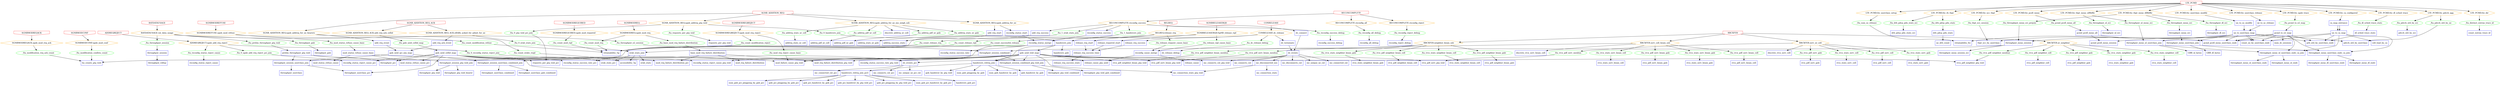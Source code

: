 digraph query_graph{
ue_to_uc_modify [label="ue_to_uc_modify", shape=box, htmltip="<!DOCTYPE html> <html> <head> <style> table, th, td { border: 1px solid black; } </style> </head> <body><p style=\"color:yellow;\">Query: ue_to_uc_modify</p><table><tr><th>field</th><th>type</th></tr><tr><td>timestamp_ms</td><td>ULLONG</td><tr><tr><td>eci</td><td>UINT</td><tr><tr><td>eutran_trace_id</td><td>ULLONG</td><tr><tr><td>drb_id</td><td>LLONG</td><tr><tr><td>qci</td><td>LLONG</td><tr><tr><td>arp</td><td>LLONG</td><tr><tr><td>active</td><td>UINT</td><tr></table><p style=\"color:yellow;\">Comment: Create a mapping from pcmd ueids to (qci,arp,drb_id), for userclass metrics.</p></body> </html>", color=blue];
mc_connects_cnt_pci [label="mc_connects_cnt_pci", shape=box, htmltip="<!DOCTYPE html> <html> <head> <style> table, th, td { border: 1px solid black; } </style> </head> <body><p style=\"color:yellow;\">Query: mc_connects_cnt_pci</p><table><tr><th>field</th><th>type</th></tr><tr><td>TS</td><td>ULLONG</td><tr><tr><td>GNB_ID</td><td>V_STR</td><tr><tr><td>physCellId</td><td>UINT</td><tr><tr><td>measurementInterval</td><td>FLOAT</td><tr><tr><td>count_ue_connects</td><td>INT</td><tr></table><p style=\"color:yellow;\">Comment: number of DC connection requests, by GNB and PCI</p></body> </html>", color=blue];
SGNBMODREQ_X_sgnb_mod_req [label="SGNBMODREQ.sgnb_mod_req", shape=hexagon, color=orange];
throughput_userclass_combined [label="throughput_userclass_combined", shape=box, htmltip="<!DOCTYPE html> <html> <head> <style> table, th, td { border: 1px solid black; } </style> </head> <body><p style=\"color:yellow;\">Query: throughput_userclass_combined</p><table><tr><th>field</th><th>type</th></tr><tr><td>TS</td><td>ULLONG</td><tr><tr><td>qCI</td><td>LLONG</td><tr><tr><td>ARP</td><td>LLONG</td><tr><tr><td>measurementInterval</td><td>FLOAT</td><tr><tr><td>average_throughput</td><td>FLOAT</td><tr><tr><td>e2_average_throughput</td><td>FLOAT</td><tr><tr><td>lte_average_throughput</td><td>FLOAT</td><tr><tr><td>cnt</td><td>INT</td><tr></table><p style=\"color:yellow;\">Comment: Combined 5G and LTE throughput, aggregated by userclass (qCI, APR).  The output metric is the average combined throughput over the measurement interval.</p></body> </html>", color=blue];
num_gnb_pci_pingpong_by_gnb_pci [label="num_gnb_pci_pingpong_by_gnb_pci", shape=box, htmltip="<!DOCTYPE html> <html> <head> <style> table, th, td { border: 1px solid black; } </style> </head> <body><p style=\"color:yellow;\">Query: num_gnb_pci_pingpong_by_gnb_pci</p><table><tr><th>field</th><th>type</th></tr><tr><td>TS</td><td>ULLONG</td><tr><tr><td>measurementInterval</td><td>FLOAT</td><tr><tr><td>PRIOR_GNB_ID</td><td>V_STR</td><tr><tr><td>PRIOR_PCI</td><td>UINT</td><tr><tr><td>n_handover</td><td>INT</td><tr></table><p style=\"color:yellow;\">Comment: Per-gnb counts and pingpongs</p></body> </html>", color=blue];
pcmd_to_e2_map [label="pcmd_to_e2_map", shape=box, htmltip="<!DOCTYPE html> <html> <head> <style> table, th, td { border: 1px solid black; } </style> </head> <body><p style=\"color:yellow;\">Query: pcmd_to_e2_map</p><table><tr><th>field</th><th>type</th></tr><tr><td>TB6</td><td>ULLONG</td><tr><tr><td>eci</td><td>UINT</td><tr><tr><td>eutran_trace_id</td><td>ULLONG</td><tr><tr><td>sgnbUeX2apId</td><td>UINT</td><tr><tr><td>menbUeX2apId</td><td>LLONG</td><tr><tr><td>lte_gnb_id</td><td>LLONG</td><tr><tr><td>start_ts_ms</td><td>ULLONG</td><tr><tr><td>last_ts_ms</td><td>ULLONG</td><tr><tr><td>dc_indicator</td><td>UINT</td><tr></table><p style=\"color:yellow;\">Comment: Create a mapping from pcmd ueids to 5g ueids, for merged metrics.</p></body> </html>", color=blue];
SGNBMODCONF [label="SGNBMODCONF", shape=invhouse, color=red];
mc_disconnects_cnt [label="mc_disconnects_cnt", shape=box, htmltip="<!DOCTYPE html> <html> <head> <style> table, th, td { border: 1px solid black; } </style> </head> <body><p style=\"color:yellow;\">Query: mc_disconnects_cnt</p><table><tr><th>field</th><th>type</th></tr><tr><td>TS</td><td>ULLONG</td><tr><tr><td>GNB_ID</td><td>V_STR</td><tr><tr><td>measurementInterval</td><td>FLOAT</td><tr><tr><td>count_ue_disconnects</td><td>INT</td><tr></table><p style=\"color:yellow;\">Comment: number of DC connection releases</p></body> </html>", color=blue];
_fta_addreq_pdf_nr_cell [label="_fta_addreq_pdf_nr_cell", shape=ellipse, htmltip="<!DOCTYPE html> <html> <head> <style> table, th, td { border: 1px solid black; } </style> </head> <body><p style=\"color:yellow;\">Query: _fta_addreq_pdf_nr_cell</p><table><tr><th>field</th><th>type</th></tr><tr><td>tb</td><td>ULLONG</td><tr><tr><td>physCellId</td><td>UINT</td><tr><tr><td>GNB_ID</td><td>V_STR</td><tr><tr><td>Cnt</td><td>INT</td><tr><tr><td>SUM_SE</td><td>UINT</td><tr><tr><td>SUM_SE1</td><td>UINT</td><tr><tr><td>SUM_SE2</td><td>UINT</td><tr><tr><td>SUM_SE3</td><td>UINT</td><tr><tr><td>SUM_SE4</td><td>UINT</td><tr></table><p style=\"color:yellow;\">Comment: histogram of neighboring cell RSRP, aggregated by gnb_id / cell id</p></body> </html>", color=green];
LTE_PCMD_X_lte_pcell_meas [label="LTE_PCMD.lte_pcell_meas", shape=hexagon, color=orange];
RRCXFER_X_nr_neighbor [label="RRCXFER.nr_neighbor", shape=hexagon, color=orange];
_fta_prelim_throughput_gtp_teid [label="_fta_prelim_throughput_gtp_teid", shape=ellipse, htmltip="<!DOCTYPE html> <html> <head> <style> table, th, td { border: 1px solid black; } </style> </head> <body><p style=\"color:yellow;\">Query: _fta_prelim_throughput_gtp_teid</p><table><tr><th>field</th><th>type</th></tr><tr><td>GNB_UE_ID</td><td>LLONG</td><tr><tr><td>GNB_ID</td><td>V_STR</td><tr><tr><td>e_RAB_ID</td><td>LLONG</td><tr><tr><td>TB</td><td>ULLONG</td><tr><tr><td>SUM_usageCountDL</td><td>LLONG</td><tr><tr><td>SUM_SE</td><td>UINT</td><tr><tr><td>MAX_endian_swap_ui</td><td>UINT</td><tr><tr><td>MIN_endian_swap_ui</td><td>UINT</td><tr><tr><td>MIN_SE</td><td>LLONG</td><tr><tr><td>MAX_SE</td><td>LLONG</td><tr></table><p style=\"color:yellow;\">Comment: pre-aggregation to get per-teid throughput</p></body> </html>", color=green];
add_req_success [label="add_req_success", shape=box, htmltip="<!DOCTYPE html> <html> <head> <style> table, th, td { border: 1px solid black; } </style> </head> <body><p style=\"color:yellow;\">Query: add_req_success</p><table><tr><th>field</th><th>type</th></tr><tr><td>timestamp</td><td>ULLONG</td><tr><tr><td>start_time</td><td>ULLONG</td><tr><tr><td>end_time</td><td>ULLONG</td><tr><tr><td>eUE_ID</td><td>LLONG</td><tr><tr><td>gnb_id</td><td>V_STR</td><tr><tr><td>event_type</td><td>UINT</td><tr></table><p style=\"color:yellow;\">Comment: statistics on the time to successfully make a DC connection</p></body> </html>", color=blue];
_fta_count_successful_release [label="_fta_count_successful_release", shape=ellipse, htmltip="<!DOCTYPE html> <html> <head> <style> table, th, td { border: 1px solid black; } </style> </head> <body><p style=\"color:yellow;\">Query: _fta_count_successful_release</p><table><tr><th>field</th><th>type</th></tr><tr><td>TB</td><td>ULLONG</td><tr><tr><td>gnb_id</td><td>V_STR</td><tr><tr><td>Cnt</td><td>INT</td><tr></table><p style=\"color:yellow;\">Comment: </p></body> </html>", color=green];
throughput_meas_ul_userclass_endc [label="throughput_meas_ul_userclass_endc", shape=box, htmltip="<!DOCTYPE html> <html> <head> <style> table, th, td { border: 1px solid black; } </style> </head> <body><p style=\"color:yellow;\">Query: throughput_meas_ul_userclass_endc</p><table><tr><th>field</th><th>type</th></tr><tr><td>TS</td><td>ULLONG</td><tr><tr><td>measurementInterval</td><td>UINT</td><tr><tr><td>eci</td><td>UINT</td><tr><tr><td>enb_id</td><td>UINT</td><tr><tr><td>qci</td><td>LLONG</td><tr><tr><td>arp</td><td>LLONG</td><tr><tr><td>ue_status</td><td>UINT</td><tr><tr><td>avg_lte_tput_active</td><td>FLOAT</td><tr><tr><td>sum_lte_tput_average</td><td>FLOAT</td><tr><tr><td>avg_lte_tput_average</td><td>FLOAT</td><tr><tr><td>cnt</td><td>INT</td><tr><tr><td>active_throughput_pctl_05</td><td>FLOAT</td><tr><tr><td>active_throughput_pctl_10</td><td>FLOAT</td><tr><tr><td>active_throughput_pctl_20</td><td>FLOAT</td><tr><tr><td>active_throughput_pctl_30</td><td>FLOAT</td><tr><tr><td>active_throughput_pctl_40</td><td>FLOAT</td><tr><tr><td>active_throughput_pctl_50</td><td>FLOAT</td><tr><tr><td>active_throughput_pctl_60</td><td>FLOAT</td><tr><tr><td>active_throughput_pctl_70</td><td>FLOAT</td><tr><tr><td>active_throughput_pctl_80</td><td>FLOAT</td><tr><tr><td>active_throughput_pctl_90</td><td>FLOAT</td><tr><tr><td>active_throughput_pctl_95</td><td>FLOAT</td><tr><tr><td>average_throughput_pctl_05</td><td>FLOAT</td><tr><tr><td>average_throughput_pctl_10</td><td>FLOAT</td><tr><tr><td>average_throughput_pctl_20</td><td>FLOAT</td><tr><tr><td>average_throughput_pctl_30</td><td>FLOAT</td><tr><tr><td>average_throughput_pctl_40</td><td>FLOAT</td><tr><tr><td>average_throughput_pctl_50</td><td>FLOAT</td><tr><tr><td>average_throughput_pctl_60</td><td>FLOAT</td><tr><tr><td>average_throughput_pctl_70</td><td>FLOAT</td><tr><tr><td>average_throughput_pctl_80</td><td>FLOAT</td><tr><tr><td>average_throughput_pctl_90</td><td>FLOAT</td><tr><tr><td>average_throughput_pctl_95</td><td>FLOAT</td><tr></table><p style=\"color:yellow;\">Comment: throughput experienced by a userclass</p></body> </html>", color=blue];
rrcx_pdf_neighbor_gnb [label="rrcx_pdf_neighbor_gnb", shape=box, htmltip="<!DOCTYPE html> <html> <head> <style> table, th, td { border: 1px solid black; } </style> </head> <body><p style=\"color:yellow;\">Query: rrcx_pdf_neighbor_gnb</p><table><tr><th>field</th><th>type</th></tr><tr><td>TS</td><td>ULLONG</td><tr><tr><td>measurementInterval</td><td>FLOAT</td><tr><tr><td>GNB_ID</td><td>V_STR</td><tr><tr><td>cnt</td><td>INT</td><tr><tr><td>rsrp_vbad</td><td>UINT</td><tr><tr><td>rsrp_bad</td><td>UINT</td><tr><tr><td>rsrp_medium</td><td>UINT</td><tr><tr><td>rsrp_good</td><td>UINT</td><tr><tr><td>rsrp_vgood</td><td>UINT</td><tr></table><p style=\"color:yellow;\">Comment: distribution of the  ssb rsrp of neighbor cells aggregated by gNB, computed from rrc transfer</p></body> </html>", color=blue];
reconfig_status_reject_cause_pci [label="reconfig_status_reject_cause_pci", shape=box, htmltip="<!DOCTYPE html> <html> <head> <style> table, th, td { border: 1px solid black; } </style> </head> <body><p style=\"color:yellow;\">Query: reconfig_status_reject_cause_pci</p><table><tr><th>field</th><th>type</th></tr><tr><td>GNB_ID</td><td>V_STR</td><tr><tr><td>TB</td><td>ULLONG</td><tr><tr><td>TS</td><td>ULLONG</td><tr><tr><td>physCellId</td><td>UINT</td><tr><tr><td>measurementInterval</td><td>FLOAT</td><tr><tr><td>total_reconfig_reject</td><td>INT</td><tr><tr><td>count_radio_network</td><td>UINT</td><tr><tr><td>count_transport</td><td>UINT</td><tr><tr><td>count_protocol</td><td>UINT</td><tr><tr><td>count_misc</td><td>UINT</td><tr></table><p style=\"color:yellow;\">Comment: distribution of causes for DC rejection</p></body> </html>", color=blue];
_fta_count_modification_refuse [label="_fta_count_modification_refuse", shape=ellipse, htmltip="<!DOCTYPE html> <html> <head> <style> table, th, td { border: 1px solid black; } </style> </head> <body><p style=\"color:yellow;\">Query: _fta_count_modification_refuse</p><table><tr><th>field</th><th>type</th></tr><tr><td>TB</td><td>ULLONG</td><tr><tr><td>gnb_id</td><td>V_STR</td><tr><tr><td>Cnt</td><td>INT</td><tr></table><p style=\"color:yellow;\">Comment: </p></body> </html>", color=green];
throughput_ul_eci [label="throughput_ul_eci", shape=box, htmltip="<!DOCTYPE html> <html> <head> <style> table, th, td { border: 1px solid black; } </style> </head> <body><p style=\"color:yellow;\">Query: throughput_ul_eci</p><table><tr><th>field</th><th>type</th></tr><tr><td>TS</td><td>ULLONG</td><tr><tr><td>measurementInterval</td><td>UINT</td><tr><tr><td>eci</td><td>UINT</td><tr><tr><td>sumOfRlcPduTxBytes</td><td>LLONG</td><tr><tr><td>numOfTtiUePduRcvd</td><td>LLONG</td><tr><tr><td>ue_lte_tput_active</td><td>FLOAT</td><tr><tr><td>ue_lte_tput_average</td><td>FLOAT</td><tr></table><p style=\"color:yellow;\">Comment: throughput experienced by a UE</p></body> </html>", color=blue];
mc_connection_stats [label="mc_connection_stats", shape=box, htmltip="<!DOCTYPE html> <html> <head> <style> table, th, td { border: 1px solid black; } </style> </head> <body><p style=\"color:yellow;\">Query: mc_connection_stats</p><table><tr><th>field</th><th>type</th></tr><tr><td>TS</td><td>ULLONG</td><tr><tr><td>GNB_ID</td><td>V_STR</td><tr><tr><td>measurementInterval</td><td>FLOAT</td><tr><tr><td>min_connected_time</td><td>FLOAT</td><tr><tr><td>max_connected_time</td><td>FLOAT</td><tr><tr><td>avg_connected_time</td><td>FLOAT</td><tr><tr><td>pctl_05_connected_time</td><td>FLOAT</td><tr><tr><td>pctl_95_connected_time</td><td>FLOAT</td><tr><tr><td>stddev_connected_time</td><td>FLOAT</td><tr></table><p style=\"color:yellow;\">Comment: statistics about the length of dual connected sessions by gnb</p></body> </html>", color=blue];
addreq_stats_nr_cell [label="addreq_stats_nr_cell", shape=box, htmltip="<!DOCTYPE html> <html> <head> <style> table, th, td { border: 1px solid black; } </style> </head> <body><p style=\"color:yellow;\">Query: addreq_stats_nr_cell</p><table><tr><th>field</th><th>type</th></tr><tr><td>TS</td><td>ULLONG</td><tr><tr><td>measurementInterval</td><td>FLOAT</td><tr><tr><td>CELL_ID</td><td>UINT</td><tr><tr><td>GNB_ID</td><td>V_STR</td><tr><tr><td>cnt</td><td>INT</td><tr><tr><td>min_rsrp</td><td>INT</td><tr><tr><td>pctl_05_rsrp</td><td>INT</td><tr><tr><td>median_rsrp</td><td>INT</td><tr><tr><td>pctl_95_rsrp</td><td>INT</td><tr><tr><td>stddev_rsrp</td><td>FLOAT</td><tr><tr><td>max_rsrp</td><td>INT</td><tr></table><p style=\"color:yellow;\">Comment: statistics about neighboring cell RSRP aggregated by cell id</p></body> </html>", color=blue];
_fta_rrcx_pdf_neighbor_beam_menbue [label="_fta_rrcx_pdf_neighbor_beam_menbue", shape=ellipse, htmltip="<!DOCTYPE html> <html> <head> <style> table, th, td { border: 1px solid black; } </style> </head> <body><p style=\"color:yellow;\">Query: _fta_rrcx_pdf_neighbor_beam_menbue</p><table><tr><th>field</th><th>type</th></tr><tr><td>tb</td><td>ULLONG</td><tr><tr><td>gnb_id</td><td>V_STR</td><tr><tr><td>id_SgNB_UE_X2AP_ID</td><td>LLONG</td><tr><tr><td>Cnt</td><td>INT</td><tr><tr><td>SUM_SE</td><td>UINT</td><tr><tr><td>SUM_SE1</td><td>UINT</td><tr><tr><td>SUM_SE2</td><td>UINT</td><tr><tr><td>SUM_SE3</td><td>UINT</td><tr><tr><td>SUM_SE4</td><td>UINT</td><tr></table><p style=\"color:yellow;\">Comment: distribution of the beam ssb rsrp of neighboring cells aggregated by ue (gtp_teid), computed from rrc transfer</p></body> </html>", color=green];
_fta_count_mod_req [label="_fta_count_mod_req", shape=ellipse, htmltip="<!DOCTYPE html> <html> <head> <style> table, th, td { border: 1px solid black; } </style> </head> <body><p style=\"color:yellow;\">Query: _fta_count_mod_req</p><table><tr><th>field</th><th>type</th></tr><tr><td>TB</td><td>ULLONG</td><tr><tr><td>gnb_id</td><td>V_STR</td><tr><tr><td>Cnt</td><td>INT</td><tr></table><p style=\"color:yellow;\">Comment: </p></body> </html>", color=green];
SGNB_ADDITION_REQ_X_sgnb_addreq_for_ue_bearers [label="SGNB_ADDITION_REQ.sgnb_addreq_for_ue_bearers", shape=hexagon, color=orange];
LTE_PCMD_X_lte_userclass_setup [label="LTE_PCMD.lte_userclass_setup", shape=hexagon, color=orange];
ue_to_ca_map [label="ue_to_ca_map", shape=box, htmltip="<!DOCTYPE html> <html> <head> <style> table, th, td { border: 1px solid black; } </style> </head> <body><p style=\"color:yellow;\">Query: ue_to_ca_map</p><table><tr><th>field</th><th>type</th></tr><tr><td>TB6</td><td>ULLONG</td><tr><tr><td>eci</td><td>UINT</td><tr><tr><td>eutran_trace_id</td><td>ULLONG</td><tr><tr><td>curr_ca_mode</td><td>LLONG</td><tr><tr><td>curr_ca_ind</td><td>UINT</td><tr><tr><td>window_ca_mode</td><td>LLONG</td><tr><tr><td>window_ca_ind</td><td>UINT</td><tr></table><p style=\"color:yellow;\">Comment: Create a mapping from pcmd ueids to CA status.</p></body> </html>", color=blue];
count_ue_by_userclass_endc [label="count_ue_by_userclass_endc", shape=box, htmltip="<!DOCTYPE html> <html> <head> <style> table, th, td { border: 1px solid black; } </style> </head> <body><p style=\"color:yellow;\">Query: count_ue_by_userclass_endc</p><table><tr><th>field</th><th>type</th></tr><tr><td>TS</td><td>ULLONG</td><tr><tr><td>measurementInterval</td><td>UINT</td><tr><tr><td>eci</td><td>UINT</td><tr><tr><td>enb_id</td><td>UINT</td><tr><tr><td>qci</td><td>LLONG</td><tr><tr><td>arp</td><td>LLONG</td><tr><tr><td>ue_status</td><td>UINT</td><tr><tr><td>cnt</td><td>INT</td><tr></table><p style=\"color:yellow;\">Comment: Distinct usres by eci, enb, userclass</p></body> </html>", color=blue];
_fta_rrcx_stats_neighbor_cell [label="_fta_rrcx_stats_neighbor_cell", shape=ellipse, htmltip="<!DOCTYPE html> <html> <head> <style> table, th, td { border: 1px solid black; } </style> </head> <body><p style=\"color:yellow;\">Query: _fta_rrcx_stats_neighbor_cell</p><table><tr><th>field</th><th>type</th></tr><tr><td>tb</td><td>ULLONG</td><tr><tr><td>physCellId</td><td>UINT</td><tr><tr><td>gnb_id</td><td>V_STR</td><tr><tr><td>Cnt</td><td>INT</td><tr><tr><td>MIN_rsrp</td><td>UINT</td><tr><tr><td>quant_udaf_lfta3_rsrp</td><td>V_STR</td><tr><tr><td>SUM_SE</td><td>FLOAT</td><tr><tr><td>SUM_SE1</td><td>FLOAT</td><tr><tr><td>MAX_rsrp</td><td>UINT</td><tr></table><p style=\"color:yellow;\">Comment: statistics on the ssb rsrp of the neighbor cells, aggregated by gnb_id / cell id, computed using rrc transfer</p></body> </html>", color=green];
rrcx_pdf_serv_gnb [label="rrcx_pdf_serv_gnb", shape=box, htmltip="<!DOCTYPE html> <html> <head> <style> table, th, td { border: 1px solid black; } </style> </head> <body><p style=\"color:yellow;\">Query: rrcx_pdf_serv_gnb</p><table><tr><th>field</th><th>type</th></tr><tr><td>TS</td><td>ULLONG</td><tr><tr><td>measurementInterval</td><td>FLOAT</td><tr><tr><td>GNB_ID</td><td>V_STR</td><tr><tr><td>cnt</td><td>INT</td><tr><tr><td>rsrp_vbad</td><td>UINT</td><tr><tr><td>rsrp_bad</td><td>UINT</td><tr><tr><td>rsrp_medium</td><td>UINT</td><tr><tr><td>rsrp_good</td><td>UINT</td><tr><tr><td>rsrp_vgood</td><td>UINT</td><tr></table><p style=\"color:yellow;\">Comment: distribution of the  ssb rsrp of serving cells aggregated by gnb id, computed from rrc transfer</p></body> </html>", color=blue];
_fta_release_request_cause_base [label="_fta_release_request_cause_base", shape=ellipse, htmltip="<!DOCTYPE html> <html> <head> <style> table, th, td { border: 1px solid black; } </style> </head> <body><p style=\"color:yellow;\">Query: _fta_release_request_cause_base</p><table><tr><th>field</th><th>type</th></tr><tr><td>gnb_id</td><td>V_STR</td><tr><tr><td>TB</td><td>ULLONG</td><tr><tr><td>id_MeNB_UE_X2AP_ID</td><td>LLONG</td><tr><tr><td>Cnt</td><td>INT</td><tr><tr><td>SUM_GEQ</td><td>UINT</td><tr><tr><td>SUM_GEQ1</td><td>UINT</td><tr><tr><td>SUM_GEQ2</td><td>UINT</td><tr><tr><td>SUM_GEQ3</td><td>UINT</td><tr></table><p style=\"color:yellow;\">Comment: </p></body> </html>", color=green];
_fta_throughput_session [label="_fta_throughput_session", shape=ellipse, htmltip="<!DOCTYPE html> <html> <head> <style> table, th, td { border: 1px solid black; } </style> </head> <body><p style=\"color:yellow;\">Query: _fta_throughput_session</p><table><tr><th>field</th><th>type</th></tr><tr><td>e_RAB_ID</td><td>LLONG</td><tr><tr><td>UE_ID</td><td>LLONG</td><tr><tr><td>GNB_ID</td><td>V_STR</td><tr><tr><td>TB</td><td>ULLONG</td><tr><tr><td>SUM_usageCountDL</td><td>LLONG</td><tr><tr><td>SUM_SE</td><td>UINT</td><tr><tr><td>MAX_endian_swap_ui</td><td>UINT</td><tr><tr><td>MIN_endian_swap_ui</td><td>UINT</td><tr><tr><td>MIN_SE</td><td>LLONG</td><tr><tr><td>MAX_SE</td><td>LLONG</td><tr></table><p style=\"color:yellow;\">Comment: throughput experienced by UE session over a measurement interval.   *Active* throughput is throughput while actively downloading, *average* averages bytes transfered over the measurement interval.  throughput in Mbits/sec</p></body> </html>", color=green];
_fta_throughput_ul_eci [label="_fta_throughput_ul_eci", shape=ellipse, htmltip="<!DOCTYPE html> <html> <head> <style> table, th, td { border: 1px solid black; } </style> </head> <body><p style=\"color:yellow;\">Query: _fta_throughput_ul_eci</p><table><tr><th>field</th><th>type</th></tr><tr><td>TB</td><td>ULLONG</td><tr><tr><td>eci</td><td>UINT</td><tr><tr><td>SUM_numOfTtiUePduRcvd</td><td>LLONG</td><tr><tr><td>SUM_sumOfRlcPduTxBytes</td><td>LLONG</td><tr><tr><td>SUM_SE</td><td>FLOAT</td><tr><tr><td>SUM_SE1</td><td>FLOAT</td><tr></table><p style=\"color:yellow;\">Comment: throughput experienced by a UE</p></body> </html>", color=green];
LTE_PCMD_X_lte_thpt_meas_dlRbRlc [label="LTE_PCMD.lte_thpt_meas_dlRbRlc", shape=hexagon, color=orange];
throughput_meas_ul_userclass_join [label="throughput_meas_ul_userclass_join", shape=box, htmltip="<!DOCTYPE html> <html> <head> <style> table, th, td { border: 1px solid black; } </style> </head> <body><p style=\"color:yellow;\">Query: throughput_meas_ul_userclass_join</p><table><tr><th>field</th><th>type</th></tr><tr><td>TS</td><td>ULLONG</td><tr><tr><td>measurementInterval</td><td>UINT</td><tr><tr><td>eci</td><td>UINT</td><tr><tr><td>eutran_trace_id</td><td>ULLONG</td><tr><tr><td>qci</td><td>LLONG</td><tr><tr><td>arp</td><td>LLONG</td><tr><tr><td>drb_id</td><td>LLONG</td><tr><tr><td>total_sumOf1stRlcPduTxBytes</td><td>LLONG</td><tr><tr><td>total_numOfTtiRlcTx</td><td>LLONG</td><tr></table><p style=\"color:yellow;\">Comment: input for throughput experienced by a userclass, from LTE PCMD data</p></body> </html>", color=blue];
_fta_dl_sched_trace_stats [label="_fta_dl_sched_trace_stats", shape=ellipse, htmltip="<!DOCTYPE html> <html> <head> <style> table, th, td { border: 1px solid black; } </style> </head> <body><p style=\"color:yellow;\">Query: _fta_dl_sched_trace_stats</p><table><tr><th>field</th><th>type</th></tr><tr><td>TB</td><td>ULLONG</td><tr><tr><td>eci</td><td>UINT</td><tr><tr><td>eutran_trace_id</td><td>ULLONG</td><tr><tr><td>SUM_numOfTtiUeSched</td><td>LLONG</td><tr><tr><td>SUM_recordCollectionDuration</td><td>LLONG</td><tr><tr><td>SUM_numOfPrbUsed</td><td>LLONG</td><tr><tr><td>SUM_numOfHarq1stTx</td><td>LLONG</td><tr><tr><td>SUM_numOfTtiUeSchedMimo</td><td>UINT</td><tr><tr><td>SUM_SE</td><td>LLONG</td><tr><tr><td>SUM_numOfHarqReTx</td><td>UINT</td><tr><tr><td>SUM_numOfBad1stMacPduTx</td><td>UINT</td><tr><tr><td>SUM_numOfBadLastMacPduTx</td><td>UINT</td><tr></table><p style=\"color:yellow;\">Comment: dl sched trace stats</p></body> </html>", color=green];
gnb_pci_pingpong_by_gnb_pci [label="gnb_pci_pingpong_by_gnb_pci", shape=box, htmltip="<!DOCTYPE html> <html> <head> <style> table, th, td { border: 1px solid black; } </style> </head> <body><p style=\"color:yellow;\">Query: gnb_pci_pingpong_by_gnb_pci</p><table><tr><th>field</th><th>type</th></tr><tr><td>TS</td><td>ULLONG</td><tr><tr><td>measurementInterval</td><td>FLOAT</td><tr><tr><td>PRIOR_GNB_ID</td><td>V_STR</td><tr><tr><td>PRIOR_PCI</td><td>UINT</td><tr><tr><td>cnt</td><td>INT</td><tr><tr><td>min_handover_time</td><td>UINT</td><tr><tr><td>pctl_05_handover_time</td><td>UINT</td><tr><tr><td>median_handover_time</td><td>UINT</td><tr><tr><td>average_handover_time</td><td>FLOAT</td><tr><tr><td>pctl_95_handover_time</td><td>UINT</td><tr><tr><td>max_handover_time</td><td>UINT</td><tr></table><p style=\"color:yellow;\">Comment: statistics on gnb, pci pingpong time, grouped by gnb_id, pci</p></body> </html>", color=blue];
ue_to_userclass_map [label="ue_to_userclass_map", shape=box, htmltip="<!DOCTYPE html> <html> <head> <style> table, th, td { border: 1px solid black; } </style> </head> <body><p style=\"color:yellow;\">Query: ue_to_userclass_map</p><table><tr><th>field</th><th>type</th></tr><tr><td>TB6</td><td>ULLONG</td><tr><tr><td>eci</td><td>UINT</td><tr><tr><td>eutran_trace_id</td><td>ULLONG</td><tr><tr><td>drb_id</td><td>LLONG</td><tr><tr><td>qci</td><td>LLONG</td><tr><tr><td>arp</td><td>LLONG</td><tr></table><p style=\"color:yellow;\">Comment: Create a mapping from pcmd ueids to (qci,arp,drb_id), for userclass metrics.</p></body> </html>", color=blue];
mod_req_failure_distribution [label="mod_req_failure_distribution", shape=box, htmltip="<!DOCTYPE html> <html> <head> <style> table, th, td { border: 1px solid black; } </style> </head> <body><p style=\"color:yellow;\">Query: mod_req_failure_distribution</p><table><tr><th>field</th><th>type</th></tr><tr><td>TS</td><td>ULLONG</td><tr><tr><td>GNB_ID</td><td>V_STR</td><tr><tr><td>measurementInterval</td><td>FLOAT</td><tr><tr><td>cnt</td><td>INT</td><tr><tr><td>count_protobuf_unspecified</td><td>UINT</td><tr><tr><td>count_t310_Expiry</td><td>UINT</td><tr><tr><td>count_randomAccessProblem</td><td>UINT</td><tr><tr><td>count_rlc_MaxNumRetx</td><td>UINT</td><tr><tr><td>count_synchReconfigFailure_SCG</td><td>UINT</td><tr><tr><td>count_scg_reconfigFailure</td><td>UINT</td><tr><tr><td>count_srb3_IntegrityFailure</td><td>UINT</td><tr></table><p style=\"color:yellow;\">Comment: distribution of causes of a modification request failure</p></body> </html>", color=blue];
dc_release_debug [label="dc_release_debug", shape=box, htmltip="<!DOCTYPE html> <html> <head> <style> table, th, td { border: 1px solid black; } </style> </head> <body><p style=\"color:yellow;\">Query: dc_release_debug</p><table><tr><th>field</th><th>type</th></tr><tr><td>name</td><td>V_STR</td><tr><tr><td>cnt</td><td>INT</td><tr><tr><td>TS</td><td>ULLONG</td><tr><tr><td>measurementInterval</td><td>FLOAT</td><tr></table><p style=\"color:yellow;\">Comment: </p></body> </html>", color=blue];
_fta_release_rqd_cause_base [label="_fta_release_rqd_cause_base", shape=ellipse, htmltip="<!DOCTYPE html> <html> <head> <style> table, th, td { border: 1px solid black; } </style> </head> <body><p style=\"color:yellow;\">Query: _fta_release_rqd_cause_base</p><table><tr><th>field</th><th>type</th></tr><tr><td>gnb_id</td><td>V_STR</td><tr><tr><td>TB</td><td>ULLONG</td><tr><tr><td>id_MeNB_UE_X2AP_ID</td><td>LLONG</td><tr><tr><td>Cnt</td><td>INT</td><tr><tr><td>SUM_GEQ</td><td>UINT</td><tr><tr><td>SUM_GEQ1</td><td>UINT</td><tr><tr><td>SUM_GEQ2</td><td>UINT</td><tr><tr><td>SUM_GEQ3</td><td>UINT</td><tr></table><p style=\"color:yellow;\">Comment: </p></body> </html>", color=green];
LTE_PCMD [label="LTE_PCMD", shape=invhouse, color=red];
_fta_thpt_xcc_session [label="_fta_thpt_xcc_session", shape=ellipse, htmltip="<!DOCTYPE html> <html> <head> <style> table, th, td { border: 1px solid black; } </style> </head> <body><p style=\"color:yellow;\">Query: _fta_thpt_xcc_session</p><table><tr><th>field</th><th>type</th></tr><tr><td>TB6</td><td>ULLONG</td><tr><tr><td>eci</td><td>UINT</td><tr><tr><td>eutran_trace_id</td><td>ULLONG</td><tr><tr><td>SUM_caActivationRlcTxBytes2Cc</td><td>LLONG</td><tr><tr><td>SUM_caActivationRlcTxBytes3Cc</td><td>LLONG</td><tr><tr><td>SUM_caActivationRlcTxBytes4Cc</td><td>LLONG</td><tr><tr><td>SUM_recordCollectionDuration</td><td>LLONG</td><tr><tr><td>SUM_caActivationRlcReTxBytes2Cc</td><td>LLONG</td><tr><tr><td>SUM_caActivationRlcReTxBytes3Cc</td><td>LLONG</td><tr><tr><td>SUM_caActivationRlcReTxBytes4Cc</td><td>LLONG</td><tr></table><p style=\"color:yellow;\">Comment: dl_sched_trace_stats, joined with userclass</p></body> </html>", color=green];
_fta_rrcx_pdf_serv_gnb [label="_fta_rrcx_pdf_serv_gnb", shape=ellipse, htmltip="<!DOCTYPE html> <html> <head> <style> table, th, td { border: 1px solid black; } </style> </head> <body><p style=\"color:yellow;\">Query: _fta_rrcx_pdf_serv_gnb</p><table><tr><th>field</th><th>type</th></tr><tr><td>tb</td><td>ULLONG</td><tr><tr><td>gnb_id</td><td>V_STR</td><tr><tr><td>Cnt</td><td>INT</td><tr><tr><td>SUM_SE</td><td>UINT</td><tr><tr><td>SUM_SE1</td><td>UINT</td><tr><tr><td>SUM_SE2</td><td>UINT</td><tr><tr><td>SUM_SE3</td><td>UINT</td><tr><tr><td>SUM_SE4</td><td>UINT</td><tr></table><p style=\"color:yellow;\">Comment: distribution of the  ssb rsrp of serving cells aggregated by gnb id, computed from rrc transfer</p></body> </html>", color=green];
_fta_rrcx_pdf_neighbor_cell [label="_fta_rrcx_pdf_neighbor_cell", shape=ellipse, htmltip="<!DOCTYPE html> <html> <head> <style> table, th, td { border: 1px solid black; } </style> </head> <body><p style=\"color:yellow;\">Query: _fta_rrcx_pdf_neighbor_cell</p><table><tr><th>field</th><th>type</th></tr><tr><td>tb</td><td>ULLONG</td><tr><tr><td>physCellId</td><td>UINT</td><tr><tr><td>gnb_id</td><td>V_STR</td><tr><tr><td>Cnt</td><td>INT</td><tr><tr><td>SUM_SE</td><td>UINT</td><tr><tr><td>SUM_SE1</td><td>UINT</td><tr><tr><td>SUM_SE2</td><td>UINT</td><tr><tr><td>SUM_SE3</td><td>UINT</td><tr><tr><td>SUM_SE4</td><td>UINT</td><tr></table><p style=\"color:yellow;\">Comment: distribution of the  ssb rsrp of the neighboring cells by cell id, computed from rrc transfer</p></body> </html>", color=green];
mod_req_failure_distribution_pci [label="mod_req_failure_distribution_pci", shape=box, htmltip="<!DOCTYPE html> <html> <head> <style> table, th, td { border: 1px solid black; } </style> </head> <body><p style=\"color:yellow;\">Query: mod_req_failure_distribution_pci</p><table><tr><th>field</th><th>type</th></tr><tr><td>TS</td><td>ULLONG</td><tr><tr><td>GNB_ID</td><td>V_STR</td><tr><tr><td>physCellId</td><td>UINT</td><tr><tr><td>measurementInterval</td><td>FLOAT</td><tr><tr><td>cnt</td><td>INT</td><tr><tr><td>count_protobuf_unspecified</td><td>UINT</td><tr><tr><td>count_t310_Expiry</td><td>UINT</td><tr><tr><td>count_randomAccessProblem</td><td>UINT</td><tr><tr><td>count_rlc_MaxNumRetx</td><td>UINT</td><tr><tr><td>count_synchReconfigFailure_SCG</td><td>UINT</td><tr><tr><td>count_scg_reconfigFailure</td><td>UINT</td><tr><tr><td>count_srb3_IntegrityFailure</td><td>UINT</td><tr></table><p style=\"color:yellow;\">Comment: distribution of causes of a modification request failure</p></body> </html>", color=blue];
handovers_gnb [label="handovers_gnb", shape=box, htmltip="<!DOCTYPE html> <html> <head> <style> table, th, td { border: 1px solid black; } </style> </head> <body><p style=\"color:yellow;\">Query: handovers_gnb</p><table><tr><th>field</th><th>type</th></tr><tr><td>TS</td><td>ULLONG</td><tr><tr><td>measurementInterval</td><td>FLOAT</td><tr><tr><td>GTP_TEID</td><td>V_STR</td><tr><tr><td>total_addition_requests</td><td>INT</td><tr><tr><td>n_handovers</td><td>UINT</td><tr><tr><td>n_ping_pong</td><td>UINT</td><tr></table><p style=\"color:yellow;\">Comment: Number of handovers on a per-gtp_teid basis</p></body> </html>", color=blue];
num_gnb_pingpong_by_gnb [label="num_gnb_pingpong_by_gnb", shape=box, htmltip="<!DOCTYPE html> <html> <head> <style> table, th, td { border: 1px solid black; } </style> </head> <body><p style=\"color:yellow;\">Query: num_gnb_pingpong_by_gnb</p><table><tr><th>field</th><th>type</th></tr><tr><td>TS</td><td>ULLONG</td><tr><tr><td>measurementInterval</td><td>FLOAT</td><tr><tr><td>GNB_ID</td><td>V_STR</td><tr><tr><td>n_handover</td><td>INT</td><tr></table><p style=\"color:yellow;\">Comment: Per-gnb counts of ping-pongs</p></body> </html>", color=blue];
RATDATAUSAGE [label="RATDATAUSAGE", shape=invhouse, color=red];
_fta_reconfig_reject_debug [label="_fta_reconfig_reject_debug", shape=ellipse, htmltip="<!DOCTYPE html> <html> <head> <style> table, th, td { border: 1px solid black; } </style> </head> <body><p style=\"color:yellow;\">Query: _fta_reconfig_reject_debug</p><table><tr><th>field</th><th>type</th></tr><tr><td>TB</td><td>ULLONG</td><tr><tr><td>Cnt</td><td>INT</td><tr></table><p style=\"color:yellow;\">Comment: </p></body> </html>", color=green];
throughput_meas_userclass_join [label="throughput_meas_userclass_join", shape=box, htmltip="<!DOCTYPE html> <html> <head> <style> table, th, td { border: 1px solid black; } </style> </head> <body><p style=\"color:yellow;\">Query: throughput_meas_userclass_join</p><table><tr><th>field</th><th>type</th></tr><tr><td>TS</td><td>ULLONG</td><tr><tr><td>measurementInterval</td><td>UINT</td><tr><tr><td>eci</td><td>UINT</td><tr><tr><td>eutran_trace_id</td><td>ULLONG</td><tr><tr><td>qci</td><td>LLONG</td><tr><tr><td>arp</td><td>LLONG</td><tr><tr><td>drb_id</td><td>LLONG</td><tr><tr><td>total_sumOf1stRlcPduTxBytes</td><td>LLONG</td><tr><tr><td>total_numOfTtiRlcTx</td><td>LLONG</td><tr></table><p style=\"color:yellow;\">Comment: input for throughput experienced by a userclass, from LTE PCMD data</p></body> </html>", color=blue];
_fta_rrcx_stats_serv_cell [label="_fta_rrcx_stats_serv_cell", shape=ellipse, htmltip="<!DOCTYPE html> <html> <head> <style> table, th, td { border: 1px solid black; } </style> </head> <body><p style=\"color:yellow;\">Query: _fta_rrcx_stats_serv_cell</p><table><tr><th>field</th><th>type</th></tr><tr><td>tb</td><td>ULLONG</td><tr><tr><td>physCellId</td><td>UINT</td><tr><tr><td>gnb_id</td><td>V_STR</td><tr><tr><td>Cnt</td><td>INT</td><tr><tr><td>MIN_rsrp</td><td>UINT</td><tr><tr><td>quant_udaf_lfta3_rsrp</td><td>V_STR</td><tr><tr><td>SUM_SE</td><td>FLOAT</td><tr><tr><td>SUM_SE1</td><td>FLOAT</td><tr><tr><td>MAX_rsrp</td><td>UINT</td><tr></table><p style=\"color:yellow;\">Comment: statistics on the ssb rsrp of the serving cell, aggregated by gnb_id / cell id, computed using rrc transfer</p></body> </html>", color=green];
SGNBMODREQ [label="SGNBMODREQ", shape=invhouse, color=red];
throughput_meas_ul_endc [label="throughput_meas_ul_endc", shape=box, htmltip="<!DOCTYPE html> <html> <head> <style> table, th, td { border: 1px solid black; } </style> </head> <body><p style=\"color:yellow;\">Query: throughput_meas_ul_endc</p><table><tr><th>field</th><th>type</th></tr><tr><td>TS</td><td>ULLONG</td><tr><tr><td>measurementInterval</td><td>UINT</td><tr><tr><td>eci</td><td>UINT</td><tr><tr><td>enb_id</td><td>UINT</td><tr><tr><td>ue_status</td><td>UINT</td><tr><tr><td>avg_lte_tput_active</td><td>FLOAT</td><tr><tr><td>sum_lte_tput_average</td><td>FLOAT</td><tr><tr><td>avg_lte_tput_average</td><td>FLOAT</td><tr><tr><td>cnt</td><td>INT</td><tr><tr><td>active_throughput_pctl_05</td><td>FLOAT</td><tr><tr><td>active_throughput_pctl_50</td><td>FLOAT</td><tr><tr><td>active_throughput_pctl_95</td><td>FLOAT</td><tr><tr><td>average_throughput_pctl_05</td><td>FLOAT</td><tr><tr><td>average_throughput_pctl_50</td><td>FLOAT</td><tr><tr><td>average_throughput_pctl_95</td><td>FLOAT</td><tr></table><p style=\"color:yellow;\">Comment: UL throughput broken out by ue_class and cell_id.  ueclass=2 if ENDC, 1 if CA, not ENDC, 0 if not ENDC, not CA</p></body> </html>", color=blue];
ho_counts_gtp_teid [label="ho_counts_gtp_teid", shape=box, htmltip="<!DOCTYPE html> <html> <head> <style> table, th, td { border: 1px solid black; } </style> </head> <body><p style=\"color:yellow;\">Query: ho_counts_gtp_teid</p><table><tr><th>field</th><th>type</th></tr><tr><td>TS</td><td>ULLONG</td><tr><tr><td>GNB_ID</td><td>V_STR</td><tr><tr><td>gTP_TEID</td><td>V_STR</td><tr><tr><td>measurementInterval</td><td>FLOAT</td><tr><tr><td>n_handovers</td><td>INT</td><tr></table><p style=\"color:yellow;\">Comment: Number of handovers, by UE (gTP_TEID)</p></body> </html>", color=blue];
discrete_rrcx_serv_beam_cell [label="discrete_rrcx_serv_beam_cell", shape=box, htmltip="<!DOCTYPE html> <html> <head> <style> table, th, td { border: 1px solid black; } </style> </head> <body><p style=\"color:yellow;\">Query: discrete_rrcx_serv_beam_cell</p><table><tr><th>field</th><th>type</th></tr><tr><td>timestamp_ms</td><td>ULLONG</td><tr><tr><td>rsrp</td><td>UINT</td><tr><tr><td>physCellId</td><td>UINT</td><tr><tr><td>gnb_id</td><td>V_STR</td><tr><tr><td>id_MeNB_UE_X2AP_ID</td><td>LLONG</td><tr></table><p style=\"color:yellow;\">Comment: discrete rrcx serv beam cell records</p></body> </html>", color=blue];
mod_status_refuse_cause [label="mod_status_refuse_cause", shape=box, htmltip="<!DOCTYPE html> <html> <head> <style> table, th, td { border: 1px solid black; } </style> </head> <body><p style=\"color:yellow;\">Query: mod_status_refuse_cause</p><table><tr><th>field</th><th>type</th></tr><tr><td>GNB_ID</td><td>V_STR</td><tr><tr><td>TS</td><td>ULLONG</td><tr><tr><td>measurementInterval</td><td>FLOAT</td><tr><tr><td>total_reconfig_refuse</td><td>INT</td><tr><tr><td>count_radio_network</td><td>UINT</td><tr><tr><td>count_transport</td><td>UINT</td><tr><tr><td>count_protocol</td><td>UINT</td><tr><tr><td>count_misc</td><td>UINT</td><tr></table><p style=\"color:yellow;\">Comment: distribution of causes for a sgnb modification refusal (base)</p></body> </html>", color=blue];
mod_status_refuse_cause_base [label="mod_status_refuse_cause_base", shape=box, htmltip="<!DOCTYPE html> <html> <head> <style> table, th, td { border: 1px solid black; } </style> </head> <body><p style=\"color:yellow;\">Query: mod_status_refuse_cause_base</p><table><tr><th>field</th><th>type</th></tr><tr><td>GNB_ID</td><td>V_STR</td><tr><tr><td>TB</td><td>ULLONG</td><tr><tr><td>id_MeNB_UE_X2AP_ID</td><td>LLONG</td><tr><tr><td>id_SgNB_UE_X2AP_ID</td><td>LLONG</td><tr><tr><td>total_reconfig_refuse</td><td>INT</td><tr><tr><td>count_radio_network</td><td>UINT</td><tr><tr><td>count_transport</td><td>UINT</td><tr><tr><td>count_protocol</td><td>UINT</td><tr><tr><td>count_misc</td><td>UINT</td><tr></table><p style=\"color:yellow;\">Comment: distribution of causes for a sgnb modification refusal (base)</p></body> </html>", color=blue];
_fta_count_mod_rqd [label="_fta_count_mod_rqd", shape=ellipse, htmltip="<!DOCTYPE html> <html> <head> <style> table, th, td { border: 1px solid black; } </style> </head> <body><p style=\"color:yellow;\">Query: _fta_count_mod_rqd</p><table><tr><th>field</th><th>type</th></tr><tr><td>TB</td><td>ULLONG</td><tr><tr><td>gnb_id</td><td>V_STR</td><tr><tr><td>Cnt</td><td>INT</td><tr></table><p style=\"color:yellow;\">Comment: </p></body> </html>", color=green];
reconfig_status_start [label="reconfig_status_start", shape=box, htmltip="<!DOCTYPE html> <html> <head> <style> table, th, td { border: 1px solid black; } </style> </head> <body><p style=\"color:yellow;\">Query: reconfig_status_start</p><table><tr><th>field</th><th>type</th></tr><tr><td>timestamp</td><td>ULLONG</td><tr><tr><td>start_time</td><td>ULLONG</td><tr><tr><td>end_time</td><td>ULLONG</td><tr><tr><td>eUE_ID</td><td>LLONG</td><tr><tr><td>gnb_id</td><td>V_STR</td><tr><tr><td>event_type</td><td>UINT</td><tr></table><p style=\"color:yellow;\">Comment: </p></body> </html>", color=blue];
mod_req_failure_distribution_gtp_teid [label="mod_req_failure_distribution_gtp_teid", shape=box, htmltip="<!DOCTYPE html> <html> <head> <style> table, th, td { border: 1px solid black; } </style> </head> <body><p style=\"color:yellow;\">Query: mod_req_failure_distribution_gtp_teid</p><table><tr><th>field</th><th>type</th></tr><tr><td>TS</td><td>ULLONG</td><tr><tr><td>GNB_ID</td><td>V_STR</td><tr><tr><td>gTP_TEID</td><td>V_STR</td><tr><tr><td>measurementInterval</td><td>FLOAT</td><tr><tr><td>cnt</td><td>INT</td><tr><tr><td>count_protobuf_unspecified</td><td>UINT</td><tr><tr><td>count_t310_Expiry</td><td>UINT</td><tr><tr><td>count_randomAccessProblem</td><td>UINT</td><tr><tr><td>count_rlc_MaxNumRetx</td><td>UINT</td><tr><tr><td>count_synchReconfigFailure_SCG</td><td>UINT</td><tr><tr><td>count_scg_reconfigFailure</td><td>UINT</td><tr><tr><td>count_srb3_IntegrityFailure</td><td>UINT</td><tr></table><p style=\"color:yellow;\">Comment: distribution of causes of a modification request failure</p></body> </html>", color=blue];
reconfig_cause_merge [label="reconfig_cause_merge", shape=box, htmltip="<!DOCTYPE html> <html> <head> <style> table, th, td { border: 1px solid black; } </style> </head> <body><p style=\"color:yellow;\">Query: reconfig_cause_merge</p><table><tr><th>field</th><th>type</th></tr><tr><td>gnb_id</td><td>V_STR</td><tr><tr><td>TB</td><td>ULLONG</td><tr><tr><td>id_MeNB_UE_X2AP_ID</td><td>LLONG</td><tr><tr><td>total_reconfig_refuse</td><td>INT</td><tr><tr><td>count_radio_network</td><td>UINT</td><tr><tr><td>count_transport</td><td>UINT</td><tr><tr><td>count_protocol</td><td>UINT</td><tr><tr><td>count_misc</td><td>UINT</td><tr></table><p style=\"color:yellow;\">Comment: </p></body> </html>", color=blue];
LTE_PCMD_X_lte_xcc_thpt [label="LTE_PCMD.lte_xcc_thpt", shape=hexagon, color=orange];
SGNBRELEASERQD_X_SgNB_release_rqd [label="SGNBRELEASERQD.SgNB_release_rqd", shape=hexagon, color=orange];
_fta_0_sgnb_add_req_reject_pci_join [label="_fta_0_sgnb_add_req_reject_pci_join", shape=ellipse, htmltip="<!DOCTYPE html> <html> <head> <style> table, th, td { border: 1px solid black; } </style> </head> <body><p style=\"color:yellow;\">Query: _fta_0_sgnb_add_req_reject_pci_join</p><table><tr><th>field</th><th>type</th></tr><tr><td>Field0</td><td>ULLONG</td><tr><tr><td>gnb_id</td><td>V_STR</td><tr><tr><td>id_MeNB_UE_X2AP_ID</td><td>LLONG</td><tr><tr><td>cause_radio_network</td><td>LLONG</td><tr><tr><td>cause_transport</td><td>LLONG</td><tr><tr><td>cause_protocol</td><td>LLONG</td><tr><tr><td>cause_misc</td><td>LLONG</td><tr></table><p style=\"color:yellow;\">Comment: distribution of causes for DC rejection</p></body> </html>", color=green];
mc_connection_stats_gtp_teid [label="mc_connection_stats_gtp_teid", shape=box, htmltip="<!DOCTYPE html> <html> <head> <style> table, th, td { border: 1px solid black; } </style> </head> <body><p style=\"color:yellow;\">Query: mc_connection_stats_gtp_teid</p><table><tr><th>field</th><th>type</th></tr><tr><td>TS</td><td>ULLONG</td><tr><tr><td>GNB_ID</td><td>V_STR</td><tr><tr><td>gTP_TEID</td><td>V_STR</td><tr><tr><td>measurementInterval</td><td>FLOAT</td><tr><tr><td>min_connected_time</td><td>FLOAT</td><tr><tr><td>max_connected_time</td><td>FLOAT</td><tr><tr><td>avg_connected_time</td><td>FLOAT</td><tr><tr><td>pctl_05_connected_time</td><td>FLOAT</td><tr><tr><td>pctl_95_connected_time</td><td>FLOAT</td><tr><tr><td>stddev_connected_time</td><td>FLOAT</td><tr></table><p style=\"color:yellow;\">Comment: statistics about the length of dual connected sessions, by gtp_teid</p></body> </html>", color=blue];
_fta_count_release_rqd [label="_fta_count_release_rqd", shape=ellipse, htmltip="<!DOCTYPE html> <html> <head> <style> table, th, td { border: 1px solid black; } </style> </head> <body><p style=\"color:yellow;\">Query: _fta_count_release_rqd</p><table><tr><th>field</th><th>type</th></tr><tr><td>TB</td><td>ULLONG</td><tr><tr><td>gnb_id</td><td>V_STR</td><tr><tr><td>Cnt</td><td>INT</td><tr></table><p style=\"color:yellow;\">Comment: </p></body> </html>", color=green];
CONRELEASE [label="CONRELEASE", shape=invhouse, color=red];
throughput_meas_ul_userclass_endc_ca_join [label="throughput_meas_ul_userclass_endc_ca_join", shape=box, htmltip="<!DOCTYPE html> <html> <head> <style> table, th, td { border: 1px solid black; } </style> </head> <body><p style=\"color:yellow;\">Query: throughput_meas_ul_userclass_endc_ca_join</p><table><tr><th>field</th><th>type</th></tr><tr><td>TS</td><td>ULLONG</td><tr><tr><td>measurementInterval</td><td>UINT</td><tr><tr><td>eci</td><td>UINT</td><tr><tr><td>eutran_trace_id</td><td>ULLONG</td><tr><tr><td>qci</td><td>LLONG</td><tr><tr><td>arp</td><td>LLONG</td><tr><tr><td>drb_id</td><td>LLONG</td><tr><tr><td>total_sumOf1stRlcPduTxBytes</td><td>LLONG</td><tr><tr><td>total_numOfTtiRlcTx</td><td>LLONG</td><tr><tr><td>dc_indicator</td><td>UINT</td><tr><tr><td>ca_indicator</td><td>UINT</td><tr></table><p style=\"color:yellow;\">Comment: input for throughput experienced by a userclass, from LTE PCMD data</p></body> </html>", color=blue];
rrcx_stats_neighbor_cell [label="rrcx_stats_neighbor_cell", shape=box, htmltip="<!DOCTYPE html> <html> <head> <style> table, th, td { border: 1px solid black; } </style> </head> <body><p style=\"color:yellow;\">Query: rrcx_stats_neighbor_cell</p><table><tr><th>field</th><th>type</th></tr><tr><td>TS</td><td>ULLONG</td><tr><tr><td>measurementInterval</td><td>FLOAT</td><tr><tr><td>CELL_ID</td><td>UINT</td><tr><tr><td>GNB_ID</td><td>V_STR</td><tr><tr><td>cnt</td><td>INT</td><tr><tr><td>min_rsrp</td><td>INT</td><tr><tr><td>pctl_05_rsrp</td><td>INT</td><tr><tr><td>median_rsrp</td><td>INT</td><tr><tr><td>pctl_95_rsrp</td><td>INT</td><tr><tr><td>stddev_rsrp</td><td>FLOAT</td><tr><tr><td>max_rsrp</td><td>INT</td><tr></table><p style=\"color:yellow;\">Comment: statistics on the ssb rsrp of the neighbor cells, aggregated by gnb_id / cell id, computed using rrc transfer</p></body> </html>", color=blue];
_fta_mod_status_refuse_cause_base [label="_fta_mod_status_refuse_cause_base", shape=ellipse, htmltip="<!DOCTYPE html> <html> <head> <style> table, th, td { border: 1px solid black; } </style> </head> <body><p style=\"color:yellow;\">Query: _fta_mod_status_refuse_cause_base</p><table><tr><th>field</th><th>type</th></tr><tr><td>gnb_id</td><td>V_STR</td><tr><tr><td>TB</td><td>ULLONG</td><tr><tr><td>id_MeNB_UE_X2AP_ID</td><td>LLONG</td><tr><tr><td>id_SgNB_UE_X2AP_ID</td><td>LLONG</td><tr><tr><td>Cnt</td><td>INT</td><tr><tr><td>SUM_GEQ</td><td>UINT</td><tr><tr><td>SUM_GEQ1</td><td>UINT</td><tr><tr><td>SUM_GEQ2</td><td>UINT</td><tr><tr><td>SUM_GEQ3</td><td>UINT</td><tr></table><p style=\"color:yellow;\">Comment: distribution of causes for a sgnb modification refusal (base)</p></body> </html>", color=green];
reconfig_success_debug [label="reconfig_success_debug", shape=box, htmltip="<!DOCTYPE html> <html> <head> <style> table, th, td { border: 1px solid black; } </style> </head> <body><p style=\"color:yellow;\">Query: reconfig_success_debug</p><table><tr><th>field</th><th>type</th></tr><tr><td>name</td><td>V_STR</td><tr><tr><td>cnt</td><td>INT</td><tr><tr><td>TS</td><td>ULLONG</td><tr><tr><td>measurementInterval</td><td>FLOAT</td><tr></table><p style=\"color:yellow;\">Comment: </p></body> </html>", color=blue];
throughput_userclass_gnb_combined [label="throughput_userclass_gnb_combined", shape=box, htmltip="<!DOCTYPE html> <html> <head> <style> table, th, td { border: 1px solid black; } </style> </head> <body><p style=\"color:yellow;\">Query: throughput_userclass_gnb_combined</p><table><tr><th>field</th><th>type</th></tr><tr><td>TS</td><td>ULLONG</td><tr><tr><td>GNB_ID</td><td>V_STR</td><tr><tr><td>qCI</td><td>LLONG</td><tr><tr><td>ARP</td><td>LLONG</td><tr><tr><td>measurementInterval</td><td>FLOAT</td><tr><tr><td>average_throughput</td><td>FLOAT</td><tr><tr><td>e2_average_throughput</td><td>FLOAT</td><tr><tr><td>lte_average_throughput</td><td>FLOAT</td><tr></table><p style=\"color:yellow;\">Comment: Combined 5G and LTE throughput, aggregated by userclass (qCI, APR) and gnb_id.  The output metric is the average combined throughput over the measurement interval.</p></body> </html>", color=blue];
_fta_count_release_req [label="_fta_count_release_req", shape=ellipse, htmltip="<!DOCTYPE html> <html> <head> <style> table, th, td { border: 1px solid black; } </style> </head> <body><p style=\"color:yellow;\">Query: _fta_count_release_req</p><table><tr><th>field</th><th>type</th></tr><tr><td>TB</td><td>ULLONG</td><tr><tr><td>gnb_id</td><td>V_STR</td><tr><tr><td>Cnt</td><td>INT</td><tr></table><p style=\"color:yellow;\">Comment: </p></body> </html>", color=green];
SGNBMODCONF_X_sgnb_mod_conf [label="SGNBMODCONF.sgnb_mod_conf", shape=hexagon, color=orange];
num_gnb_handover_by_gnb [label="num_gnb_handover_by_gnb", shape=box, htmltip="<!DOCTYPE html> <html> <head> <style> table, th, td { border: 1px solid black; } </style> </head> <body><p style=\"color:yellow;\">Query: num_gnb_handover_by_gnb</p><table><tr><th>field</th><th>type</th></tr><tr><td>TS</td><td>ULLONG</td><tr><tr><td>measurementInterval</td><td>FLOAT</td><tr><tr><td>GNB_ID</td><td>V_STR</td><tr><tr><td>n_handover</td><td>INT</td><tr></table><p style=\"color:yellow;\">Comment: Per-gnb counts and handovers</p></body> </html>", color=blue];
LTE_PCMD_X_lte_userclass_modify [label="LTE_PCMD.lte_userclass_modify", shape=hexagon, color=orange];
throughput_rollup [label="throughput_rollup", shape=box, htmltip="<!DOCTYPE html> <html> <head> <style> table, th, td { border: 1px solid black; } </style> </head> <body><p style=\"color:yellow;\">Query: throughput_rollup</p><table><tr><th>field</th><th>type</th></tr><tr><td>TS</td><td>ULLONG</td><tr><tr><td>e_RAB_ID</td><td>LLONG</td><tr><tr><td>GNB_ID</td><td>V_STR</td><tr><tr><td>measurementInterval</td><td>FLOAT</td><tr><tr><td>count_ues</td><td>INT</td><tr><tr><td>average_throughput_percentile_05</td><td>UINT</td><tr><tr><td>average_throughput_percentile_50</td><td>UINT</td><tr><tr><td>average_average_throughput</td><td>FLOAT</td><tr><tr><td>average_throughput_percentile_95</td><td>UINT</td><tr><tr><td>active_throughput_percentile_05</td><td>UINT</td><tr><tr><td>active_throughput_percentile_50</td><td>UINT</td><tr><tr><td>average_active_throughput</td><td>FLOAT</td><tr><tr><td>active_throughput_percentile_95</td><td>UINT</td><tr></table><p style=\"color:yellow;\">Comment: statistics on the per-UE throughput.  throughput in Mbits/sec</p></body> </html>", color=blue];
SGNB_ADDITION_REQ_X_sgnb_addreq_for_ue_mn_neigh_ssb [label="SGNB_ADDITION_REQ.sgnb_addreq_for_ue_mn_neigh_ssb", shape=hexagon, color=orange];
throughput_session_userclass_combined_join [label="throughput_session_userclass_combined_join", shape=box, htmltip="<!DOCTYPE html> <html> <head> <style> table, th, td { border: 1px solid black; } </style> </head> <body><p style=\"color:yellow;\">Query: throughput_session_userclass_combined_join</p><table><tr><th>field</th><th>type</th></tr><tr><td>TB6</td><td>ULLONG</td><tr><tr><td>id_MeNB_UE_X2AP_ID</td><td>LLONG</td><tr><tr><td>gnb_id</td><td>V_STR</td><tr><tr><td>qCI</td><td>LLONG</td><tr><tr><td>ARP</td><td>LLONG</td><tr><tr><td>average_throughput</td><td>FLOAT</td><tr><tr><td>e2_average_throughput</td><td>FLOAT</td><tr><tr><td>lte_average_throughput</td><td>FLOAT</td><tr></table><p style=\"color:yellow;\">Comment: Join throughput_session with gnb_ueid_teid_map to get the gtp_tied, a followup query will reaggregate</p></body> </html>", color=blue];
addreq_stats_nr_gnb [label="addreq_stats_nr_gnb", shape=box, htmltip="<!DOCTYPE html> <html> <head> <style> table, th, td { border: 1px solid black; } </style> </head> <body><p style=\"color:yellow;\">Query: addreq_stats_nr_gnb</p><table><tr><th>field</th><th>type</th></tr><tr><td>TS</td><td>ULLONG</td><tr><tr><td>measurementInterval</td><td>FLOAT</td><tr><tr><td>GNB_ID</td><td>V_STR</td><tr><tr><td>cnt</td><td>INT</td><tr><tr><td>min_rsrp</td><td>INT</td><tr><tr><td>pctl_05_rsrp</td><td>INT</td><tr><tr><td>median_rsrp</td><td>INT</td><tr><tr><td>pctl_95_rsrp</td><td>INT</td><tr><tr><td>stddev_rsrp</td><td>FLOAT</td><tr><tr><td>max_rsrp</td><td>INT</td><tr></table><p style=\"color:yellow;\">Comment: statistics about neighboring cell RSRP aggregated by GNB, as computed from addition request events.</p></body> </html>", color=blue];
release_req_success_time [label="release_req_success_time", shape=box, htmltip="<!DOCTYPE html> <html> <head> <style> table, th, td { border: 1px solid black; } </style> </head> <body><p style=\"color:yellow;\">Query: release_req_success_time</p><table><tr><th>field</th><th>type</th></tr><tr><td>gUE_ID</td><td>UINT</td><tr><tr><td>gnb_id</td><td>V_STR</td><tr><tr><td>TB</td><td>ULLONG</td><tr><tr><td>start_time</td><td>ULLONG</td><tr><tr><td>end_time</td><td>ULLONG</td><tr><tr><td>success_time</td><td>UINT</td><tr></table><p style=\"color:yellow;\">Comment: </p></body> </html>", color=blue];
num_dc_sessions [label="num_dc_sessions", shape=box, htmltip="<!DOCTYPE html> <html> <head> <style> table, th, td { border: 1px solid black; } </style> </head> <body><p style=\"color:yellow;\">Query: num_dc_sessions</p><table><tr><th>field</th><th>type</th></tr><tr><td>TS</td><td>ULLONG</td><tr><tr><td>measurementInterval</td><td>UINT</td><tr><tr><td>cnt</td><td>INT</td><tr></table><p style=\"color:yellow;\">Comment: Number of distinct DC sessions</p></body> </html>", color=blue];
addreq_pdf_nr_gnb [label="addreq_pdf_nr_gnb", shape=box, htmltip="<!DOCTYPE html> <html> <head> <style> table, th, td { border: 1px solid black; } </style> </head> <body><p style=\"color:yellow;\">Query: addreq_pdf_nr_gnb</p><table><tr><th>field</th><th>type</th></tr><tr><td>TS</td><td>ULLONG</td><tr><tr><td>measurementInterval</td><td>FLOAT</td><tr><tr><td>GNB_ID</td><td>V_STR</td><tr><tr><td>cnt</td><td>INT</td><tr><tr><td>rsrp_vbad</td><td>UINT</td><tr><tr><td>rsrp_bad</td><td>UINT</td><tr><tr><td>rsrp_medium</td><td>UINT</td><tr><tr><td>rsrp_good</td><td>UINT</td><tr><tr><td>rsrp_vgood</td><td>UINT</td><tr></table><p style=\"color:yellow;\">Comment: histogram of neighboring cell RSRP, aggregated by GNB, as computed from addition request events.</p></body> </html>", color=blue];
_fta_gnb_ueid_cellid_map [label="_fta_gnb_ueid_cellid_map", shape=ellipse, htmltip="<!DOCTYPE html> <html> <head> <style> table, th, td { border: 1px solid black; } </style> </head> <body><p style=\"color:yellow;\">Query: _fta_gnb_ueid_cellid_map</p><table><tr><th>field</th><th>type</th></tr><tr><td>TB</td><td>ULLONG</td><tr><tr><td>id_MeNB_UE_X2AP_ID</td><td>LLONG</td><tr><tr><td>GNB_ID</td><td>V_STR</td><tr><tr><td>LAST_ULL_lfta_timestamp_ms</td><td>ULLONG</td><tr><tr><td>LAST_LL_lfta_id_SgNB_UE_X2AP_ID</td><td>LLONG</td><tr><tr><td>LAST_lfta_physCellId</td><td>UINT</td><tr></table><p style=\"color:yellow;\">Comment: Output the last known map from (gnb, gnb_ueid) to (qci, arp)</p></body> </html>", color=green];
rrcx_pdf_serv_gtp_teid [label="rrcx_pdf_serv_gtp_teid", shape=box, htmltip="<!DOCTYPE html> <html> <head> <style> table, th, td { border: 1px solid black; } </style> </head> <body><p style=\"color:yellow;\">Query: rrcx_pdf_serv_gtp_teid</p><table><tr><th>field</th><th>type</th></tr><tr><td>TS</td><td>ULLONG</td><tr><tr><td>measurementInterval</td><td>FLOAT</td><tr><tr><td>GNB_ID</td><td>V_STR</td><tr><tr><td>gTP_TEID</td><td>V_STR</td><tr><tr><td>cnt</td><td>INT</td><tr><tr><td>rsrp_vbad</td><td>UINT</td><tr><tr><td>rsrp_bad</td><td>UINT</td><tr><tr><td>rsrp_medium</td><td>UINT</td><tr><tr><td>rsrp_good</td><td>UINT</td><tr><tr><td>rsrp_vgood</td><td>UINT</td><tr></table><p style=\"color:yellow;\">Comment: distribution of the  ssb rsrp of serving cells aggregated by ue (gtp_teid), computed from rrc transfer</p></body> </html>", color=blue];
mc_connects_cnt_gtp_teid [label="mc_connects_cnt_gtp_teid", shape=box, htmltip="<!DOCTYPE html> <html> <head> <style> table, th, td { border: 1px solid black; } </style> </head> <body><p style=\"color:yellow;\">Query: mc_connects_cnt_gtp_teid</p><table><tr><th>field</th><th>type</th></tr><tr><td>TS</td><td>ULLONG</td><tr><tr><td>GNB_ID</td><td>V_STR</td><tr><tr><td>gTP_TEID</td><td>V_STR</td><tr><tr><td>measurementInterval</td><td>FLOAT</td><tr><tr><td>count_ue_connects</td><td>INT</td><tr></table><p style=\"color:yellow;\">Comment: number of DC connection requests by UE</p></body> </html>", color=blue];
retainability_lte [label="retainability_lte", shape=box, htmltip="<!DOCTYPE html> <html> <head> <style> table, th, td { border: 1px solid black; } </style> </head> <body><p style=\"color:yellow;\">Query: retainability_lte</p><table><tr><th>field</th><th>type</th></tr><tr><td>TB6</td><td>ULLONG</td><tr><tr><td>enb_id</td><td>UINT</td><tr><tr><td>retainabilty</td><td>FLOAT</td><tr></table><p style=\"color:yellow;\">Comment: sessions retained over total sessions which existed</p></body> </html>", color=blue];
SGNBMODREFUSE [label="SGNBMODREFUSE", shape=invhouse, color=red];
reconfig_reject_debug [label="reconfig_reject_debug", shape=box, htmltip="<!DOCTYPE html> <html> <head> <style> table, th, td { border: 1px solid black; } </style> </head> <body><p style=\"color:yellow;\">Query: reconfig_reject_debug</p><table><tr><th>field</th><th>type</th></tr><tr><td>name</td><td>V_STR</td><tr><tr><td>cnt</td><td>INT</td><tr><tr><td>TS</td><td>ULLONG</td><tr><tr><td>measurementInterval</td><td>FLOAT</td><tr></table><p style=\"color:yellow;\">Comment: </p></body> </html>", color=blue];
SGNBMODREQREJECT_X_sgnb_mod_req_reject [label="SGNBMODREQREJECT.sgnb_mod_req_reject", shape=hexagon, color=orange];
dl_sched_trace_stats [label="dl_sched_trace_stats", shape=box, htmltip="<!DOCTYPE html> <html> <head> <style> table, th, td { border: 1px solid black; } </style> </head> <body><p style=\"color:yellow;\">Query: dl_sched_trace_stats</p><table><tr><th>field</th><th>type</th></tr><tr><td>TS</td><td>ULLONG</td><tr><tr><td>measurementInterval</td><td>UINT</td><tr><tr><td>eci</td><td>UINT</td><tr><tr><td>eutran_trace_id</td><td>ULLONG</td><tr><tr><td>ue_num_schedTTIs</td><td>LLONG</td><tr><tr><td>ue_num_schedTTIs_per_time</td><td>FLOAT</td><tr><tr><td>ue_avg_PRB_alloc_rate</td><td>FLOAT</td><tr><tr><td>sum_numOfPrbUsed</td><td>LLONG</td><tr><tr><td>sum_recordCollectionDuration</td><td>LLONG</td><tr><tr><td>ue_avg_PRB_alloc_rate_per_TTI</td><td>FLOAT</td><tr><tr><td>ue_HARQ_pid_count</td><td>LLONG</td><tr><tr><td>ue_HARQ_pid_count_per_time</td><td>FLOAT</td><tr><tr><td>ue_schedTTIs_MIMO_percent</td><td>FLOAT</td><tr><tr><td>ue_schedTTIs_TxDiversity_percent</td><td>FLOAT</td><tr><tr><td>ue_HARQ_retx_pid_count</td><td>FLOAT</td><tr><tr><td>ue_MAC_PDU_init_Tx_failed_percent</td><td>FLOAT</td><tr><tr><td>ue_MAC_PDU_last_Tx_failed_percent</td><td>FLOAT</td><tr></table><p style=\"color:yellow;\">Comment: dl sched trace stats</p></body> </html>", color=blue];
rrcx_pdf_serv_beam_gtp_teid [label="rrcx_pdf_serv_beam_gtp_teid", shape=box, htmltip="<!DOCTYPE html> <html> <head> <style> table, th, td { border: 1px solid black; } </style> </head> <body><p style=\"color:yellow;\">Query: rrcx_pdf_serv_beam_gtp_teid</p><table><tr><th>field</th><th>type</th></tr><tr><td>TS</td><td>ULLONG</td><tr><tr><td>measurementInterval</td><td>FLOAT</td><tr><tr><td>GNB_ID</td><td>V_STR</td><tr><tr><td>gTP_TEID</td><td>V_STR</td><tr><tr><td>cnt</td><td>INT</td><tr><tr><td>rsrp_vbad</td><td>UINT</td><tr><tr><td>rsrp_bad</td><td>UINT</td><tr><tr><td>rsrp_medium</td><td>UINT</td><tr><tr><td>rsrp_good</td><td>UINT</td><tr><tr><td>rsrp_vgood</td><td>UINT</td><tr></table><p style=\"color:yellow;\">Comment: distribution of the  ssb beam rsrp of serving cells aggregated by ue (gtp_teid), computed from rrc transfer</p></body> </html>", color=blue];
gnb_pci_handover_by_gnb_pci [label="gnb_pci_handover_by_gnb_pci", shape=box, htmltip="<!DOCTYPE html> <html> <head> <style> table, th, td { border: 1px solid black; } </style> </head> <body><p style=\"color:yellow;\">Query: gnb_pci_handover_by_gnb_pci</p><table><tr><th>field</th><th>type</th></tr><tr><td>TS</td><td>ULLONG</td><tr><tr><td>measurementInterval</td><td>FLOAT</td><tr><tr><td>PRIOR_GNB_ID</td><td>V_STR</td><tr><tr><td>PRIOR_PCI</td><td>UINT</td><tr><tr><td>cnt</td><td>INT</td><tr><tr><td>min_handover_time</td><td>UINT</td><tr><tr><td>pctl_05_handover_time</td><td>UINT</td><tr><tr><td>median_handover_time</td><td>UINT</td><tr><tr><td>average_handover_time</td><td>FLOAT</td><tr><tr><td>pctl_95_handover_time</td><td>UINT</td><tr><tr><td>max_handover_time</td><td>UINT</td><tr></table><p style=\"color:yellow;\">Comment: statistics on gnb, pci handover time, grouped by gnb_id, pci</p></body> </html>", color=blue];
rrcx_pdf_neighbor_beam_cell [label="rrcx_pdf_neighbor_beam_cell", shape=box, htmltip="<!DOCTYPE html> <html> <head> <style> table, th, td { border: 1px solid black; } </style> </head> <body><p style=\"color:yellow;\">Query: rrcx_pdf_neighbor_beam_cell</p><table><tr><th>field</th><th>type</th></tr><tr><td>TS</td><td>ULLONG</td><tr><tr><td>measurementInterval</td><td>FLOAT</td><tr><tr><td>CELL_ID</td><td>UINT</td><tr><tr><td>GNB_ID</td><td>V_STR</td><tr><tr><td>cnt</td><td>INT</td><tr><tr><td>rsrp_vbad</td><td>UINT</td><tr><tr><td>rsrp_bad</td><td>UINT</td><tr><tr><td>rsrp_medium</td><td>UINT</td><tr><tr><td>rsrp_good</td><td>UINT</td><tr><tr><td>rsrp_vgood</td><td>UINT</td><tr></table><p style=\"color:yellow;\">Comment: distribution of the beam ssb rsrp of neighboring cells, aggregated by gnb_id / cell id, computed from rrc transfer</p></body> </html>", color=blue];
LTE_PCMD_X_lte_sgnb_trace [label="LTE_PCMD.lte_sgnb_trace", shape=hexagon, color=orange];
release_cause [label="release_cause", shape=box, htmltip="<!DOCTYPE html> <html> <head> <style> table, th, td { border: 1px solid black; } </style> </head> <body><p style=\"color:yellow;\">Query: release_cause</p><table><tr><th>field</th><th>type</th></tr><tr><td>GNB_ID</td><td>V_STR</td><tr><tr><td>TS</td><td>ULLONG</td><tr><tr><td>measurementInterval</td><td>FLOAT</td><tr><tr><td>total_reconfig_refuse</td><td>INT</td><tr><tr><td>count_radio_network</td><td>UINT</td><tr><tr><td>count_transport</td><td>UINT</td><tr><tr><td>count_protocol</td><td>UINT</td><tr><tr><td>count_misc</td><td>UINT</td><tr></table><p style=\"color:yellow;\">Comment: distribution of the causes of a DC release</p></body> </html>", color=blue];
rrcx_stats_neighbor_gnb [label="rrcx_stats_neighbor_gnb", shape=box, htmltip="<!DOCTYPE html> <html> <head> <style> table, th, td { border: 1px solid black; } </style> </head> <body><p style=\"color:yellow;\">Query: rrcx_stats_neighbor_gnb</p><table><tr><th>field</th><th>type</th></tr><tr><td>TS</td><td>ULLONG</td><tr><tr><td>measurementInterval</td><td>FLOAT</td><tr><tr><td>GNB_ID</td><td>V_STR</td><tr><tr><td>cnt</td><td>INT</td><tr><tr><td>min_rsrp</td><td>INT</td><tr><tr><td>pctl_05_rsrp</td><td>INT</td><tr><tr><td>median_rsrp</td><td>INT</td><tr><tr><td>pctl_95_rsrp</td><td>INT</td><tr><tr><td>stddev_rsrp</td><td>FLOAT</td><tr><tr><td>max_rsrp</td><td>INT</td><tr></table><p style=\"color:yellow;\">Comment: statistics on the ssb rsrp of the neighbor cells, aggregated by gNB, computed using rrc transfer</p></body> </html>", color=blue];
_fta_requests_per_gtp_teid [label="_fta_requests_per_gtp_teid", shape=ellipse, htmltip="<!DOCTYPE html> <html> <head> <style> table, th, td { border: 1px solid black; } </style> </head> <body><p style=\"color:yellow;\">Query: _fta_requests_per_gtp_teid</p><table><tr><th>field</th><th>type</th></tr><tr><td>tb</td><td>ULLONG</td><tr><tr><td>gnb_id</td><td>V_STR</td><tr><tr><td>gTP_TEID</td><td>V_STR</td><tr><tr><td>Cnt</td><td>INT</td><tr></table><p style=\"color:yellow;\">Comment: Number of sgnb addition requests requests per gTP_TEID</p></body> </html>", color=green];
GBR_dl_bytes [label="GBR_dl_bytes", shape=box, htmltip="<!DOCTYPE html> <html> <head> <style> table, th, td { border: 1px solid black; } </style> </head> <body><p style=\"color:yellow;\">Query: GBR_dl_bytes</p><table><tr><th>field</th><th>type</th></tr><tr><td>TS</td><td>ULLONG</td><tr><tr><td>measurementInterval</td><td>UINT</td><tr><tr><td>GBR_type</td><td>UINT</td><tr><tr><td>sumOf1stRlcPduTxBytes</td><td>LLONG</td><tr><tr><td>numOfTtiRlcTx</td><td>LLONG</td><tr></table><p style=\"color:yellow;\">Comment: GBR dl bytes  GBR is 1 for GBR bytes, 0 for non-GBR bytes</p></body> </html>", color=blue];
pdcch_util_by_eci [label="pdcch_util_by_eci", shape=box, htmltip="<!DOCTYPE html> <html> <head> <style> table, th, td { border: 1px solid black; } </style> </head> <body><p style=\"color:yellow;\">Query: pdcch_util_by_eci</p><table><tr><th>field</th><th>type</th></tr><tr><td>TS</td><td>ULLONG</td><tr><tr><td>measurementInterval</td><td>UINT</td><tr><tr><td>eci</td><td>UINT</td><tr><tr><td>sum_meanPdcchAggUl</td><td>LLONG</td><tr><tr><td>sum_meanPdcchAggDl</td><td>LLONG</td><tr><tr><td>sum_dataCollectionDuration</td><td>LLONG</td><tr><tr><td>cnt</td><td>INT</td><tr><tr><td>cce_util_ul</td><td>FLOAT</td><tr><tr><td>cce_util_dl</td><td>FLOAT</td><tr></table><p style=\"color:yellow;\">Comment: PCDDH ul and dl utilization, by cell</p></body> </html>", color=blue];
reconfig_all_debug [label="reconfig_all_debug", shape=box, htmltip="<!DOCTYPE html> <html> <head> <style> table, th, td { border: 1px solid black; } </style> </head> <body><p style=\"color:yellow;\">Query: reconfig_all_debug</p><table><tr><th>field</th><th>type</th></tr><tr><td>name</td><td>V_STR</td><tr><tr><td>cnt</td><td>INT</td><tr><tr><td>TS</td><td>ULLONG</td><tr><tr><td>measurementInterval</td><td>FLOAT</td><tr></table><p style=\"color:yellow;\">Comment: </p></body> </html>", color=blue];
thpt_xcc_by_userclass [label="thpt_xcc_by_userclass", shape=box, htmltip="<!DOCTYPE html> <html> <head> <style> table, th, td { border: 1px solid black; } </style> </head> <body><p style=\"color:yellow;\">Query: thpt_xcc_by_userclass</p><table><tr><th>field</th><th>type</th></tr><tr><td>TS</td><td>ULLONG</td><tr><tr><td>measurementInterval</td><td>UINT</td><tr><tr><td>enb_id</td><td>UINT</td><tr><tr><td>qci</td><td>LLONG</td><tr><tr><td>arp</td><td>LLONG</td><tr><tr><td>ue_avg_throughput_CA</td><td>FLOAT</td><tr><tr><td>ue_avg_throughput_CA_2CCs</td><td>FLOAT</td><tr><tr><td>ue_avg_throughput_CA_3CCs</td><td>FLOAT</td><tr><tr><td>ue_avg_throughput_CA_4CCs</td><td>FLOAT</td><tr><tr><td>ue_tx_bytes_2CCs</td><td>FLOAT</td><tr><tr><td>ue_tx_bytes_3CCs</td><td>FLOAT</td><tr><tr><td>ue_tx_bytes_4CCs</td><td>FLOAT</td><tr><tr><td>ue_retx_bytes_2CCs</td><td>FLOAT</td><tr><tr><td>ue_retx_bytes_3CCs</td><td>FLOAT</td><tr><tr><td>ue_retx_bytes_4CCs</td><td>FLOAT</td><tr></table><p style=\"color:yellow;\">Comment: dl_sched_trace_stats, joined with userclass</p></body> </html>", color=blue];
handovers_relreq_join_pci1 [label="handovers_relreq_join_pci1", shape=box, htmltip="<!DOCTYPE html> <html> <head> <style> table, th, td { border: 1px solid black; } </style> </head> <body><p style=\"color:yellow;\">Query: handovers_relreq_join_pci1</p><table><tr><th>field</th><th>type</th></tr><tr><td>TB</td><td>ULLONG</td><tr><tr><td>start_time</td><td>ULLONG</td><tr><tr><td>gTP_TEID</td><td>V_STR</td><tr><tr><td>prior_gue_id</td><td>UINT</td><tr><tr><td>prior_gnb_id</td><td>V_STR</td><tr><tr><td>new_gnb_id</td><td>V_STR</td><tr><tr><td>new_gue_id</td><td>LLONG</td><tr><tr><td>success_time</td><td>ULLONG</td><tr><tr><td>handover_time</td><td>UINT</td><tr><tr><td>physCellId_prior</td><td>UINT</td><tr></table><p style=\"color:yellow;\">Comment: </p></body> </html>", color=blue];
_fta_reconfig_status_reject_cause [label="_fta_reconfig_status_reject_cause", shape=ellipse, htmltip="<!DOCTYPE html> <html> <head> <style> table, th, td { border: 1px solid black; } </style> </head> <body><p style=\"color:yellow;\">Query: _fta_reconfig_status_reject_cause</p><table><tr><th>field</th><th>type</th></tr><tr><td>gnb_id</td><td>V_STR</td><tr><tr><td>TB</td><td>ULLONG</td><tr><tr><td>Cnt</td><td>INT</td><tr><tr><td>SUM_GEQ</td><td>UINT</td><tr><tr><td>SUM_GEQ1</td><td>UINT</td><tr><tr><td>SUM_GEQ2</td><td>UINT</td><tr><tr><td>SUM_GEQ3</td><td>UINT</td><tr></table><p style=\"color:yellow;\">Comment: distribution of causes for DC rejection</p></body> </html>", color=green];
throughput_gtp_teid_bearer [label="throughput_gtp_teid_bearer", shape=box, htmltip="<!DOCTYPE html> <html> <head> <style> table, th, td { border: 1px solid black; } </style> </head> <body><p style=\"color:yellow;\">Query: throughput_gtp_teid_bearer</p><table><tr><th>field</th><th>type</th></tr><tr><td>TS</td><td>ULLONG</td><tr><tr><td>gTP_TEID</td><td>V_STR</td><tr><tr><td>GNB_ID</td><td>V_STR</td><tr><tr><td>e_RAB_ID</td><td>LLONG</td><tr><tr><td>measurementInterval</td><td>FLOAT</td><tr><tr><td>active_throughput</td><td>FLOAT</td><tr><tr><td>average_throughput</td><td>FLOAT</td><tr><tr><td>min_throughput</td><td>FLOAT</td><tr><tr><td>max_throughput</td><td>FLOAT</td><tr></table><p style=\"color:yellow;\">Comment: throughput experienced by UE, as determined by the gtp_teid, for a bearer (eRAB_ID) over a measurement interval.   *Active* throughput is throughput while actively downloading, *average* averages bytes transfered over the measurement interval.  throughput in Mbits/sec</p></body> </html>", color=blue];
pcmd_pcell_meas_session [label="pcmd_pcell_meas_session", shape=box, htmltip="<!DOCTYPE html> <html> <head> <style> table, th, td { border: 1px solid black; } </style> </head> <body><p style=\"color:yellow;\">Query: pcmd_pcell_meas_session</p><table><tr><th>field</th><th>type</th></tr><tr><td>TB6</td><td>ULLONG</td><tr><tr><td>TS</td><td>ULLONG</td><tr><tr><td>measurementInterval</td><td>UINT</td><tr><tr><td>eci</td><td>UINT</td><tr><tr><td>eutran_trace_id</td><td>ULLONG</td><tr><tr><td>lte_gnb_id</td><td>LLONG</td><tr><tr><td>gnb_id</td><td>V_STR</td><tr><tr><td>sgnbUeX2apId</td><td>UINT</td><tr><tr><td>menbUeX2apId</td><td>LLONG</td><tr><tr><td>avg_rsrp</td><td>FLOAT</td><tr><tr><td>avg_rsrq</td><td>FLOAT</td><tr></table><p style=\"color:yellow;\">Comment: throughput experienced by a UE, from LTE PCMD data</p></body> </html>", color=blue];
gnb_ueid_qci_arp_map [label="gnb_ueid_qci_arp_map", shape=box, htmltip="<!DOCTYPE html> <html> <head> <style> table, th, td { border: 1px solid black; } </style> </head> <body><p style=\"color:yellow;\">Query: gnb_ueid_qci_arp_map</p><table><tr><th>field</th><th>type</th></tr><tr><td>TB</td><td>ULLONG</td><tr><tr><td>GNB_ID</td><td>V_STR</td><tr><tr><td>id_MeNB_UE_X2AP_ID</td><td>LLONG</td><tr><tr><td>id_SgNB_UE_X2AP_ID</td><td>LLONG</td><tr><tr><td>qCI</td><td>LLONG</td><tr><tr><td>ARP</td><td>LLONG</td><tr></table><p style=\"color:yellow;\">Comment: Output the last known map from (gnb, gnb_ueid) to (qci, arp)</p></body> </html>", color=blue];
SGNB_ADDITION_REQ [label="SGNB_ADDITION_REQ", shape=invhouse, color=red];
dc_events [label="dc_events", shape=box, htmltip="<!DOCTYPE html> <html> <head> <style> table, th, td { border: 1px solid black; } </style> </head> <body><p style=\"color:yellow;\">Query: dc_events</p><table><tr><th>field</th><th>type</th></tr><tr><td>timestamp</td><td>ULLONG</td><tr><tr><td>gnb_id</td><td>V_STR</td><tr><tr><td>eUE_ID</td><td>UINT</td><tr><tr><td>gUE_ID</td><td>UINT</td><tr><tr><td>event_type</td><td>UINT</td><tr></table><p style=\"color:yellow;\">Comment: </p></body> </html>", color=blue];
_fta_0_handovers_join [label="_fta_0_handovers_join", shape=ellipse, htmltip="<!DOCTYPE html> <html> <head> <style> table, th, td { border: 1px solid black; } </style> </head> <body><p style=\"color:yellow;\">Query: _fta_0_handovers_join</p><table><tr><th>field</th><th>type</th></tr><tr><td>Field0</td><td>ULLONG</td><tr><tr><td>id_MeNB_UE_X2AP_ID</td><td>LLONG</td><tr><tr><td>non_temporal_timestamp_ms</td><td>ULLONG</td><tr><tr><td>gTP_TEID</td><td>V_STR</td><tr><tr><td>gnb_id</td><td>V_STR</td><tr></table><p style=\"color:yellow;\">Comment: </p></body> </html>", color=green];
rrcx_pdf_serv_cell [label="rrcx_pdf_serv_cell", shape=box, htmltip="<!DOCTYPE html> <html> <head> <style> table, th, td { border: 1px solid black; } </style> </head> <body><p style=\"color:yellow;\">Query: rrcx_pdf_serv_cell</p><table><tr><th>field</th><th>type</th></tr><tr><td>TS</td><td>ULLONG</td><tr><tr><td>measurementInterval</td><td>FLOAT</td><tr><tr><td>CELL_ID</td><td>UINT</td><tr><tr><td>GNB_ID</td><td>V_STR</td><tr><tr><td>cnt</td><td>INT</td><tr><tr><td>rsrp_vbad</td><td>UINT</td><tr><tr><td>rsrp_bad</td><td>UINT</td><tr><tr><td>rsrp_medium</td><td>UINT</td><tr><tr><td>rsrp_good</td><td>UINT</td><tr><tr><td>rsrp_vgood</td><td>UINT</td><tr></table><p style=\"color:yellow;\">Comment: distribution of the  ssb rsrp of serving cell aggregated by cell id, computed from rrc transfer</p></body> </html>", color=blue];
cell_load_by_ca [label="cell_load_by_ca", shape=box, htmltip="<!DOCTYPE html> <html> <head> <style> table, th, td { border: 1px solid black; } </style> </head> <body><p style=\"color:yellow;\">Query: cell_load_by_ca</p><table><tr><th>field</th><th>type</th></tr><tr><td>TS</td><td>ULLONG</td><tr><tr><td>measurementInterval</td><td>UINT</td><tr><tr><td>eci</td><td>UINT</td><tr><tr><td>ca_mode</td><td>LLONG</td><tr><tr><td>Cnt</td><td>INT</td><tr></table><p style=\"color:yellow;\">Comment: Number of UEs by CA status : non-CA (ca_mode=0), 2CC (ca_mode=1), etc.</p></body> </html>", color=blue];
_fta_addreq_pdf_nr_gnb [label="_fta_addreq_pdf_nr_gnb", shape=ellipse, htmltip="<!DOCTYPE html> <html> <head> <style> table, th, td { border: 1px solid black; } </style> </head> <body><p style=\"color:yellow;\">Query: _fta_addreq_pdf_nr_gnb</p><table><tr><th>field</th><th>type</th></tr><tr><td>tb</td><td>ULLONG</td><tr><tr><td>gnb_id</td><td>V_STR</td><tr><tr><td>Cnt</td><td>INT</td><tr><tr><td>SUM_SE</td><td>UINT</td><tr><tr><td>SUM_SE1</td><td>UINT</td><tr><tr><td>SUM_SE2</td><td>UINT</td><tr><tr><td>SUM_SE3</td><td>UINT</td><tr><tr><td>SUM_SE4</td><td>UINT</td><tr></table><p style=\"color:yellow;\">Comment: histogram of neighboring cell RSRP, aggregated by GNB, as computed from addition request events.</p></body> </html>", color=green];
mc_unique_ue_pci_cnt [label="mc_unique_ue_pci_cnt", shape=box, htmltip="<!DOCTYPE html> <html> <head> <style> table, th, td { border: 1px solid black; } </style> </head> <body><p style=\"color:yellow;\">Query: mc_unique_ue_pci_cnt</p><table><tr><th>field</th><th>type</th></tr><tr><td>TS</td><td>ULLONG</td><tr><tr><td>GNB_ID</td><td>V_STR</td><tr><tr><td>physCellId</td><td>UINT</td><tr><tr><td>measurementInterval</td><td>FLOAT</td><tr><tr><td>count_unique_ue</td><td>INT</td><tr></table><p style=\"color:yellow;\">Comment: Number of distinct UEs making a DC request or release by pci</p></body> </html>", color=blue];
requests_per_gtp_teid_pci [label="requests_per_gtp_teid_pci", shape=box, htmltip="<!DOCTYPE html> <html> <head> <style> table, th, td { border: 1px solid black; } </style> </head> <body><p style=\"color:yellow;\">Query: requests_per_gtp_teid_pci</p><table><tr><th>field</th><th>type</th></tr><tr><td>TS</td><td>ULLONG</td><tr><tr><td>measurementInterval</td><td>FLOAT</td><tr><tr><td>GNB_ID</td><td>V_STR</td><tr><tr><td>gTP_TEID</td><td>V_STR</td><tr><tr><td>physCellId</td><td>UINT</td><tr><tr><td>n_requests</td><td>INT</td><tr></table><p style=\"color:yellow;\">Comment: Number of sgnb addition requests requests per gTP_TEID</p></body> </html>", color=blue];
mc_connects_cnt [label="mc_connects_cnt", shape=box, htmltip="<!DOCTYPE html> <html> <head> <style> table, th, td { border: 1px solid black; } </style> </head> <body><p style=\"color:yellow;\">Query: mc_connects_cnt</p><table><tr><th>field</th><th>type</th></tr><tr><td>TS</td><td>ULLONG</td><tr><tr><td>GNB_ID</td><td>V_STR</td><tr><tr><td>measurementInterval</td><td>FLOAT</td><tr><tr><td>count_ue_connects</td><td>INT</td><tr></table><p style=\"color:yellow;\">Comment: number of DC connection requests, by GNB</p></body> </html>", color=blue];
rrcx_pdf_serv_beam_gnb [label="rrcx_pdf_serv_beam_gnb", shape=box, htmltip="<!DOCTYPE html> <html> <head> <style> table, th, td { border: 1px solid black; } </style> </head> <body><p style=\"color:yellow;\">Query: rrcx_pdf_serv_beam_gnb</p><table><tr><th>field</th><th>type</th></tr><tr><td>TS</td><td>ULLONG</td><tr><tr><td>measurementInterval</td><td>FLOAT</td><tr><tr><td>GNB_ID</td><td>V_STR</td><tr><tr><td>cnt</td><td>INT</td><tr><tr><td>rsrp_vbad</td><td>UINT</td><tr><tr><td>rsrp_bad</td><td>UINT</td><tr><tr><td>rsrp_medium</td><td>UINT</td><tr><tr><td>rsrp_good</td><td>UINT</td><tr><tr><td>rsrp_vgood</td><td>UINT</td><tr></table><p style=\"color:yellow;\">Comment: distribution of the beam ssb rsrp of serving cells, aggregated by gnb_id, computed from rrc transfer</p></body> </html>", color=blue];
SGNBMODREQUIRED [label="SGNBMODREQUIRED", shape=invhouse, color=red];
RECONCOMPLETE_X_reconfig_reject [label="RECONCOMPLETE.reconfig_reject", shape=hexagon, color=orange];
SGNBMODREQACK_X_sgnb_mod_req_ack [label="SGNBMODREQACK.sgnb_mod_req_ack", shape=hexagon, color=orange];
SGNB_ADDITION_REQ_X_sgnb_addreq_for_ue [label="SGNB_ADDITION_REQ.sgnb_addreq_for_ue", shape=hexagon, color=orange];
_fta_rrcx_pdf_serv_cell [label="_fta_rrcx_pdf_serv_cell", shape=ellipse, htmltip="<!DOCTYPE html> <html> <head> <style> table, th, td { border: 1px solid black; } </style> </head> <body><p style=\"color:yellow;\">Query: _fta_rrcx_pdf_serv_cell</p><table><tr><th>field</th><th>type</th></tr><tr><td>tb</td><td>ULLONG</td><tr><tr><td>physCellId</td><td>UINT</td><tr><tr><td>gnb_id</td><td>V_STR</td><tr><tr><td>Cnt</td><td>INT</td><tr><tr><td>SUM_SE</td><td>UINT</td><tr><tr><td>SUM_SE1</td><td>UINT</td><tr><tr><td>SUM_SE2</td><td>UINT</td><tr><tr><td>SUM_SE3</td><td>UINT</td><tr><tr><td>SUM_SE4</td><td>UINT</td><tr></table><p style=\"color:yellow;\">Comment: distribution of the  ssb rsrp of serving cell aggregated by cell id, computed from rrc transfer</p></body> </html>", color=green];
SGNBMODREFUSE_X_sgnb_mod_refuse [label="SGNBMODREFUSE.sgnb_mod_refuse", shape=hexagon, color=orange];
_fta_throughput_e2_session [label="_fta_throughput_e2_session", shape=ellipse, htmltip="<!DOCTYPE html> <html> <head> <style> table, th, td { border: 1px solid black; } </style> </head> <body><p style=\"color:yellow;\">Query: _fta_throughput_e2_session</p><table><tr><th>field</th><th>type</th></tr><tr><td>id_SgNB_UE_X2AP_ID</td><td>LLONG</td><tr><tr><td>id_MeNB_UE_X2AP_ID</td><td>LLONG</td><tr><tr><td>gnb_id</td><td>V_STR</td><tr><tr><td>TB6</td><td>ULLONG</td><tr><tr><td>SUM_usageCountDL</td><td>LLONG</td><tr><tr><td>SUM_SE</td><td>UINT</td><tr></table><p style=\"color:yellow;\">Comment: Compute average and active throughput of combined E2 and LTE PCMD data.</p></body> </html>", color=green];
throughput_userclass_pci [label="throughput_userclass_pci", shape=box, htmltip="<!DOCTYPE html> <html> <head> <style> table, th, td { border: 1px solid black; } </style> </head> <body><p style=\"color:yellow;\">Query: throughput_userclass_pci</p><table><tr><th>field</th><th>type</th></tr><tr><td>TS</td><td>ULLONG</td><tr><tr><td>GNB_ID</td><td>V_STR</td><tr><tr><td>physCellId</td><td>UINT</td><tr><tr><td>qCI</td><td>LLONG</td><tr><tr><td>ARP</td><td>LLONG</td><tr><tr><td>measurementInterval</td><td>FLOAT</td><tr><tr><td>active_throughput</td><td>FLOAT</td><tr><tr><td>average_throughput</td><td>FLOAT</td><tr><tr><td>min_throughput</td><td>FLOAT</td><tr><tr><td>max_throughput</td><td>FLOAT</td><tr></table><p style=\"color:yellow;\">Comment: throughput experienced by UE, rolled up into user classes, over a measurement interval.  Class A (qci=9, arp=15) is class=1 and Class B  (qci=8, arp=15) is class=2.   *Active* throughput is throughput while actively downloading, *average* averages bytes transfered over the measurement interval.  throughput in Mbits/sec</p></body> </html>", color=blue];
_fta_count_erabs_reqd [label="_fta_count_erabs_reqd", shape=ellipse, htmltip="<!DOCTYPE html> <html> <head> <style> table, th, td { border: 1px solid black; } </style> </head> <body><p style=\"color:yellow;\">Query: _fta_count_erabs_reqd</p><table><tr><th>field</th><th>type</th></tr><tr><td>TB</td><td>ULLONG</td><tr><tr><td>gnb_id</td><td>V_STR</td><tr><tr><td>Cnt</td><td>INT</td><tr></table><p style=\"color:yellow;\">Comment: </p></body> </html>", color=green];
_fta_0_gtp_teid_pci_join [label="_fta_0_gtp_teid_pci_join", shape=ellipse, htmltip="<!DOCTYPE html> <html> <head> <style> table, th, td { border: 1px solid black; } </style> </head> <body><p style=\"color:yellow;\">Query: _fta_0_gtp_teid_pci_join</p><table><tr><th>field</th><th>type</th></tr><tr><td>Field0</td><td>ULLONG</td><tr><tr><td>gnb_id</td><td>V_STR</td><tr><tr><td>id_MeNB_UE_X2AP_ID</td><td>LLONG</td><tr><tr><td>gTP_TEID</td><td>V_STR</td><tr></table><p style=\"color:yellow;\">Comment: Number of sgnb addition requests requests per gTP_TEID</p></body> </html>", color=green];
LTE_PCMD_X_lte_thpt_meas_ulRbRlc [label="LTE_PCMD.lte_thpt_meas_ulRbRlc", shape=hexagon, color=orange];
mc_disconnected_ues [label="mc_disconnected_ues", shape=box, htmltip="<!DOCTYPE html> <html> <head> <style> table, th, td { border: 1px solid black; } </style> </head> <body><p style=\"color:yellow;\">Query: mc_disconnected_ues</p><table><tr><th>field</th><th>type</th></tr><tr><td>TB_1000</td><td>ULLONG</td><tr><tr><td>UE_ID</td><td>UINT</td><tr><tr><td>GNB_ID</td><td>V_STR</td><tr><tr><td>connected_time</td><td>UINT</td><tr></table><p style=\"color:yellow;\">Comment: </p></body> </html>", color=blue];
throughput_userclass [label="throughput_userclass", shape=box, htmltip="<!DOCTYPE html> <html> <head> <style> table, th, td { border: 1px solid black; } </style> </head> <body><p style=\"color:yellow;\">Query: throughput_userclass</p><table><tr><th>field</th><th>type</th></tr><tr><td>TS</td><td>ULLONG</td><tr><tr><td>GNB_ID</td><td>V_STR</td><tr><tr><td>CLASS</td><td>UINT</td><tr><tr><td>measurementInterval</td><td>FLOAT</td><tr><tr><td>active_throughput</td><td>FLOAT</td><tr><tr><td>average_throughput</td><td>FLOAT</td><tr><tr><td>min_throughput</td><td>FLOAT</td><tr><tr><td>max_throughput</td><td>FLOAT</td><tr></table><p style=\"color:yellow;\">Comment: throughput experienced by UE, rolled up into user classes, over a measurement interval.  Class A (qci=9, arp=15) is class=1 and Class B  (qci=8, arp=15) is class=2.   *Active* throughput is throughput while actively downloading, *average* averages bytes transfered over the measurement interval.  throughput in Mbits/sec</p></body> </html>", color=blue];
release_req_success [label="release_req_success", shape=box, htmltip="<!DOCTYPE html> <html> <head> <style> table, th, td { border: 1px solid black; } </style> </head> <body><p style=\"color:yellow;\">Query: release_req_success</p><table><tr><th>field</th><th>type</th></tr><tr><td>timestamp</td><td>ULLONG</td><tr><tr><td>start_time</td><td>ULLONG</td><tr><tr><td>end_time</td><td>ULLONG</td><tr><tr><td>eUE_ID</td><td>LLONG</td><tr><tr><td>gUE_ID</td><td>UINT</td><tr><tr><td>gnb_id</td><td>V_STR</td><tr><tr><td>event_type</td><td>UINT</td><tr></table><p style=\"color:yellow;\">Comment: </p></body> </html>", color=blue];
_fta_pcmd_to_e2_map [label="_fta_pcmd_to_e2_map", shape=ellipse, htmltip="<!DOCTYPE html> <html> <head> <style> table, th, td { border: 1px solid black; } </style> </head> <body><p style=\"color:yellow;\">Query: _fta_pcmd_to_e2_map</p><table><tr><th>field</th><th>type</th></tr><tr><td>TB6</td><td>ULLONG</td><tr><tr><td>eci</td><td>UINT</td><tr><tr><td>eutran_trace_id</td><td>ULLONG</td><tr><tr><td>LAST_LL_lfta_eNDCRecordType</td><td>LLONG</td><tr><tr><td>LAST_ULL_lfta_timestamp_ms</td><td>ULLONG</td><tr><tr><td>LAST_lfta_sgnbUeX2apId</td><td>UINT</td><tr><tr><td>LAST_LL_lfta_menbUeX2apId</td><td>LLONG</td><tr><tr><td>LAST_LL_lfta_gnb_id</td><td>LLONG</td><tr><tr><td>FIRST_ULL_lfta_timestamp_ms</td><td>ULLONG</td><tr></table><p style=\"color:yellow;\">Comment: Create a mapping from pcmd ueids to 5g ueids, for merged metrics.</p></body> </html>", color=green];
_fta_base_mod_req_failure_distribution [label="_fta_base_mod_req_failure_distribution", shape=ellipse, htmltip="<!DOCTYPE html> <html> <head> <style> table, th, td { border: 1px solid black; } </style> </head> <body><p style=\"color:yellow;\">Query: _fta_base_mod_req_failure_distribution</p><table><tr><th>field</th><th>type</th></tr><tr><td>tb</td><td>ULLONG</td><tr><tr><td>gnb_id</td><td>V_STR</td><tr><tr><td>id_MeNB_UE_X2AP_ID</td><td>LLONG</td><tr><tr><td>id_SgNB_UE_X2AP_ID</td><td>LLONG</td><tr><tr><td>Cnt</td><td>INT</td><tr><tr><td>SUM_EQ</td><td>UINT</td><tr><tr><td>SUM_EQ1</td><td>UINT</td><tr><tr><td>SUM_EQ2</td><td>UINT</td><tr><tr><td>SUM_EQ3</td><td>UINT</td><tr><tr><td>SUM_EQ4</td><td>UINT</td><tr><tr><td>SUM_EQ5</td><td>UINT</td><tr><tr><td>SUM_EQ6</td><td>UINT</td><tr></table><p style=\"color:yellow;\">Comment: distribution of causes of a modification request failure (base)</p></body> </html>", color=green];
gnb_pci_handover_by_gtp_teid_pci [label="gnb_pci_handover_by_gtp_teid_pci", shape=box, htmltip="<!DOCTYPE html> <html> <head> <style> table, th, td { border: 1px solid black; } </style> </head> <body><p style=\"color:yellow;\">Query: gnb_pci_handover_by_gtp_teid_pci</p><table><tr><th>field</th><th>type</th></tr><tr><td>TS</td><td>ULLONG</td><tr><tr><td>measurementInterval</td><td>FLOAT</td><tr><tr><td>gTP_TEID</td><td>V_STR</td><tr><tr><td>PRIOR_GNB_ID</td><td>V_STR</td><tr><tr><td>PRIOR_PCI</td><td>UINT</td><tr><tr><td>cnt</td><td>INT</td><tr><tr><td>min_handover_time</td><td>UINT</td><tr><tr><td>pctl_05_handover_time</td><td>UINT</td><tr><tr><td>median_handover_time</td><td>UINT</td><tr><tr><td>average_handover_time</td><td>FLOAT</td><tr><tr><td>pctl_95_handover_time</td><td>UINT</td><tr><tr><td>max_handover_time</td><td>UINT</td><tr></table><p style=\"color:yellow;\">Comment: statistics on gnb handover time, grouped by gtp_teid</p></body> </html>", color=blue];
_fta_addreq_stats_nr_gnb [label="_fta_addreq_stats_nr_gnb", shape=ellipse, htmltip="<!DOCTYPE html> <html> <head> <style> table, th, td { border: 1px solid black; } </style> </head> <body><p style=\"color:yellow;\">Query: _fta_addreq_stats_nr_gnb</p><table><tr><th>field</th><th>type</th></tr><tr><td>tb</td><td>ULLONG</td><tr><tr><td>gnb_id</td><td>V_STR</td><tr><tr><td>Cnt</td><td>INT</td><tr><tr><td>MIN_rsrp</td><td>UINT</td><tr><tr><td>quant_udaf_lfta3_rsrp</td><td>V_STR</td><tr><tr><td>SUM_SE</td><td>FLOAT</td><tr><tr><td>SUM_SE1</td><td>FLOAT</td><tr><tr><td>MAX_rsrp</td><td>UINT</td><tr></table><p style=\"color:yellow;\">Comment: statistics about neighboring cell RSRP aggregated by GNB, as computed from addition request events.</p></body> </html>", color=green];
gnb_handover_by_gnb [label="gnb_handover_by_gnb", shape=box, htmltip="<!DOCTYPE html> <html> <head> <style> table, th, td { border: 1px solid black; } </style> </head> <body><p style=\"color:yellow;\">Query: gnb_handover_by_gnb</p><table><tr><th>field</th><th>type</th></tr><tr><td>TS</td><td>ULLONG</td><tr><tr><td>measurementInterval</td><td>FLOAT</td><tr><tr><td>GNB_ID</td><td>V_STR</td><tr><tr><td>cnt</td><td>INT</td><tr><tr><td>min_handover_time</td><td>UINT</td><tr><tr><td>pctl_05_handover_time</td><td>UINT</td><tr><tr><td>median_handover_time</td><td>UINT</td><tr><tr><td>average_handover_time</td><td>FLOAT</td><tr><tr><td>pctl_95_handover_time</td><td>UINT</td><tr><tr><td>max_handover_time</td><td>UINT</td><tr></table><p style=\"color:yellow;\">Comment: statistics on gnb handover time, grouped by gnb_id</p></body> </html>", color=blue];
reconfig_status_reject_cause [label="reconfig_status_reject_cause", shape=box, htmltip="<!DOCTYPE html> <html> <head> <style> table, th, td { border: 1px solid black; } </style> </head> <body><p style=\"color:yellow;\">Query: reconfig_status_reject_cause</p><table><tr><th>field</th><th>type</th></tr><tr><td>GNB_ID</td><td>V_STR</td><tr><tr><td>TB</td><td>ULLONG</td><tr><tr><td>TS</td><td>ULLONG</td><tr><tr><td>measurementInterval</td><td>FLOAT</td><tr><tr><td>total_reconfig_reject</td><td>INT</td><tr><tr><td>count_radio_network</td><td>UINT</td><tr><tr><td>count_transport</td><td>UINT</td><tr><tr><td>count_protocol</td><td>UINT</td><tr><tr><td>count_misc</td><td>UINT</td><tr></table><p style=\"color:yellow;\">Comment: distribution of causes for DC rejection</p></body> </html>", color=blue];
_fta_count_modification_reject [label="_fta_count_modification_reject", shape=ellipse, htmltip="<!DOCTYPE html> <html> <head> <style> table, th, td { border: 1px solid black; } </style> </head> <body><p style=\"color:yellow;\">Query: _fta_count_modification_reject</p><table><tr><th>field</th><th>type</th></tr><tr><td>TB</td><td>ULLONG</td><tr><tr><td>gnb_id</td><td>V_STR</td><tr><tr><td>Cnt</td><td>INT</td><tr></table><p style=\"color:yellow;\">Comment: </p></body> </html>", color=green];
drb_pdcp_pdu_stats_eci [label="drb_pdcp_pdu_stats_eci", shape=box, htmltip="<!DOCTYPE html> <html> <head> <style> table, th, td { border: 1px solid black; } </style> </head> <body><p style=\"color:yellow;\">Query: drb_pdcp_pdu_stats_eci</p><table><tr><th>field</th><th>type</th></tr><tr><td>TS</td><td>ULLONG</td><tr><tr><td>measurementInterval</td><td>UINT</td><tr><tr><td>eci</td><td>UINT</td><tr><tr><td>ue_drb_pdcppdu_count</td><td>LLONG</td><tr><tr><td>ue_drb_pdcppdu_count_per_time</td><td>FLOAT</td><tr><tr><td>ue_drb_pdcppdu_discard_rate</td><td>FLOAT</td><tr></table><p style=\"color:yellow;\">Comment: drb pdcp pdu stats, by eci</p></body> </html>", color=blue];
_fta_modification_req_ack_count [label="_fta_modification_req_ack_count", shape=ellipse, htmltip="<!DOCTYPE html> <html> <head> <style> table, th, td { border: 1px solid black; } </style> </head> <body><p style=\"color:yellow;\">Query: _fta_modification_req_ack_count</p><table><tr><th>field</th><th>type</th></tr><tr><td>TB</td><td>ULLONG</td><tr><tr><td>GNB_ID</td><td>V_STR</td><tr><tr><td>id_SgNB_UE_X2AP_ID</td><td>LLONG</td><tr><tr><td>id_MeNB_UE_X2AP_ID</td><td>LLONG</td><tr><tr><td>Cnt</td><td>INT</td><tr></table><p style=\"color:yellow;\">Comment: Number of handovers, by UE (gTP_TEID)</p></body> </html>", color=green];
SGNBMODREQUIRED_X_sgnb_mod_required [label="SGNBMODREQUIRED.sgnb_mod_required", shape=hexagon, color=orange];
throughput_meas_session [label="throughput_meas_session", shape=box, htmltip="<!DOCTYPE html> <html> <head> <style> table, th, td { border: 1px solid black; } </style> </head> <body><p style=\"color:yellow;\">Query: throughput_meas_session</p><table><tr><th>field</th><th>type</th></tr><tr><td>TB6</td><td>ULLONG</td><tr><tr><td>eci</td><td>UINT</td><tr><tr><td>eutran_trace_id</td><td>ULLONG</td><tr><tr><td>lte_gnb_id</td><td>LLONG</td><tr><tr><td>gnb_id</td><td>V_STR</td><tr><tr><td>sgnbUeX2apId</td><td>UINT</td><tr><tr><td>menbUeX2apId</td><td>LLONG</td><tr><tr><td>total_bits</td><td>FLOAT</td><tr><tr><td>active_time</td><td>FLOAT</td><tr></table><p style=\"color:yellow;\">Comment: throughput experienced by a UE, from LTE PCMD data</p></body> </html>", color=blue];
_fta_rrcx_pdf_neighbor_gnb [label="_fta_rrcx_pdf_neighbor_gnb", shape=ellipse, htmltip="<!DOCTYPE html> <html> <head> <style> table, th, td { border: 1px solid black; } </style> </head> <body><p style=\"color:yellow;\">Query: _fta_rrcx_pdf_neighbor_gnb</p><table><tr><th>field</th><th>type</th></tr><tr><td>tb</td><td>ULLONG</td><tr><tr><td>gnb_id</td><td>V_STR</td><tr><tr><td>Cnt</td><td>INT</td><tr><tr><td>SUM_SE</td><td>UINT</td><tr><tr><td>SUM_SE1</td><td>UINT</td><tr><tr><td>SUM_SE2</td><td>UINT</td><tr><tr><td>SUM_SE3</td><td>UINT</td><tr><tr><td>SUM_SE4</td><td>UINT</td><tr></table><p style=\"color:yellow;\">Comment: distribution of the  ssb rsrp of neighbor cells aggregated by gNB, computed from rrc transfer</p></body> </html>", color=green];
_fta_1_erab_stats_join [label="_fta_1_erab_stats_join", shape=ellipse, htmltip="<!DOCTYPE html> <html> <head> <style> table, th, td { border: 1px solid black; } </style> </head> <body><p style=\"color:yellow;\">Query: _fta_1_erab_stats_join</p><table><tr><th>field</th><th>type</th></tr><tr><td>Field0</td><td>ULLONG</td><tr><tr><td>id_SgNB_UE_X2AP_ID</td><td>LLONG</td><tr></table><p style=\"color:yellow;\">Comment: </p></body> </html>", color=green];
base_mod_req_failure_distribution [label="base_mod_req_failure_distribution", shape=box, htmltip="<!DOCTYPE html> <html> <head> <style> table, th, td { border: 1px solid black; } </style> </head> <body><p style=\"color:yellow;\">Query: base_mod_req_failure_distribution</p><table><tr><th>field</th><th>type</th></tr><tr><td>tb</td><td>ULLONG</td><tr><tr><td>GNB_ID</td><td>V_STR</td><tr><tr><td>id_MeNB_UE_X2AP_ID</td><td>LLONG</td><tr><tr><td>id_SgNB_UE_X2AP_ID</td><td>LLONG</td><tr><tr><td>cnt</td><td>INT</td><tr><tr><td>count_protobuf_unspecified</td><td>UINT</td><tr><tr><td>count_t310_Expiry</td><td>UINT</td><tr><tr><td>count_randomAccessProblem</td><td>UINT</td><tr><tr><td>count_rlc_MaxNumRetx</td><td>UINT</td><tr><tr><td>count_synchReconfigFailure_SCG</td><td>UINT</td><tr><tr><td>count_scg_reconfigFailure</td><td>UINT</td><tr><tr><td>count_srb3_IntegrityFailure</td><td>UINT</td><tr></table><p style=\"color:yellow;\">Comment: distribution of causes of a modification request failure (base)</p></body> </html>", color=blue];
reconfig_status_success_rate [label="reconfig_status_success_rate", shape=box, htmltip="<!DOCTYPE html> <html> <head> <style> table, th, td { border: 1px solid black; } </style> </head> <body><p style=\"color:yellow;\">Query: reconfig_status_success_rate</p><table><tr><th>field</th><th>type</th></tr><tr><td>GNB_ID</td><td>V_STR</td><tr><tr><td>TS</td><td>ULLONG</td><tr><tr><td>measurementInterval</td><td>FLOAT</td><tr><tr><td>total_reconfiguration_requests</td><td>INT</td><tr><tr><td>successful_reconfiguration_requests</td><td>UINT</td><tr><tr><td>success_rate</td><td>FLOAT</td><tr><tr><td>failure_rate</td><td>FLOAT</td><tr></table><p style=\"color:yellow;\">Comment: fraction of DC connect requests which are successful</p></body> </html>", color=blue];
_fta_rrcx_stats_serv_beam_cell [label="_fta_rrcx_stats_serv_beam_cell", shape=ellipse, htmltip="<!DOCTYPE html> <html> <head> <style> table, th, td { border: 1px solid black; } </style> </head> <body><p style=\"color:yellow;\">Query: _fta_rrcx_stats_serv_beam_cell</p><table><tr><th>field</th><th>type</th></tr><tr><td>tb</td><td>ULLONG</td><tr><tr><td>physCellId</td><td>UINT</td><tr><tr><td>gnb_id</td><td>V_STR</td><tr><tr><td>Cnt</td><td>INT</td><tr><tr><td>MIN_rsrp</td><td>UINT</td><tr><tr><td>quant_udaf_lfta3_rsrp</td><td>V_STR</td><tr><tr><td>SUM_SE</td><td>FLOAT</td><tr><tr><td>SUM_SE1</td><td>FLOAT</td><tr><tr><td>MAX_rsrp</td><td>UINT</td><tr></table><p style=\"color:yellow;\">Comment: statistics on ssb RSRP on the beams of serving cells, aggregated by gbn_id / cell ID, computed using rrc transfer</p></body> </html>", color=green];
ADDREQREJECT [label="ADDREQREJECT", shape=invhouse, color=red];
_fta_rrcx_stats_neighbor_gnb [label="_fta_rrcx_stats_neighbor_gnb", shape=ellipse, htmltip="<!DOCTYPE html> <html> <head> <style> table, th, td { border: 1px solid black; } </style> </head> <body><p style=\"color:yellow;\">Query: _fta_rrcx_stats_neighbor_gnb</p><table><tr><th>field</th><th>type</th></tr><tr><td>tb</td><td>ULLONG</td><tr><tr><td>gnb_id</td><td>V_STR</td><tr><tr><td>Cnt</td><td>INT</td><tr><tr><td>MIN_rsrp</td><td>UINT</td><tr><tr><td>quant_udaf_lfta3_rsrp</td><td>V_STR</td><tr><tr><td>SUM_SE</td><td>FLOAT</td><tr><tr><td>SUM_SE1</td><td>FLOAT</td><tr><tr><td>MAX_rsrp</td><td>UINT</td><tr></table><p style=\"color:yellow;\">Comment: statistics on the ssb rsrp of the neighbor cells, aggregated by gNB, computed using rrc transfer</p></body> </html>", color=green];
add_req_start [label="add_req_start", shape=box, htmltip="<!DOCTYPE html> <html> <head> <style> table, th, td { border: 1px solid black; } </style> </head> <body><p style=\"color:yellow;\">Query: add_req_start</p><table><tr><th>field</th><th>type</th></tr><tr><td>timestamp</td><td>ULLONG</td><tr><tr><td>start_time</td><td>ULLONG</td><tr><tr><td>end_time</td><td>ULLONG</td><tr><tr><td>eUE_ID</td><td>LLONG</td><tr><tr><td>gnb_id</td><td>V_STR</td><tr><tr><td>event_type</td><td>UINT</td><tr></table><p style=\"color:yellow;\">Comment: statistics on the time to successfully make a DC connection</p></body> </html>", color=blue];
throughput_meas_eci [label="throughput_meas_eci", shape=box, htmltip="<!DOCTYPE html> <html> <head> <style> table, th, td { border: 1px solid black; } </style> </head> <body><p style=\"color:yellow;\">Query: throughput_meas_eci</p><table><tr><th>field</th><th>type</th></tr><tr><td>TS</td><td>ULLONG</td><tr><tr><td>measurementInterval</td><td>UINT</td><tr><tr><td>eci</td><td>UINT</td><tr><tr><td>eutran_trace_id</td><td>ULLONG</td><tr><tr><td>drb_id</td><td>LLONG</td><tr><tr><td>ue_lte_tput_active</td><td>FLOAT</td><tr><tr><td>ue_lte_tput_average</td><td>FLOAT</td><tr><tr><td>total_sumOf1stRlcPduTxBytes</td><td>LLONG</td><tr><tr><td>total_numOfTtiRlcTx</td><td>LLONG</td><tr></table><p style=\"color:yellow;\">Comment: throughput experienced by a UE</p></body> </html>", color=blue];
LTE_PCMD_X_lte_rb_thpt [label="LTE_PCMD.lte_rb_thpt", shape=hexagon, color=orange];
addreq_success_stats [label="addreq_success_stats", shape=box, htmltip="<!DOCTYPE html> <html> <head> <style> table, th, td { border: 1px solid black; } </style> </head> <body><p style=\"color:yellow;\">Query: addreq_success_stats</p><table><tr><th>field</th><th>type</th></tr><tr><td>GNB_ID</td><td>V_STR</td><tr><tr><td>TS</td><td>ULLONG</td><tr><tr><td>measurementInterval</td><td>FLOAT</td><tr><tr><td>min_success_time</td><td>FLOAT</td><tr><tr><td>max_success_time</td><td>FLOAT</td><tr><tr><td>avg_success_time</td><td>FLOAT</td><tr><tr><td>pctl_05_success_time</td><td>FLOAT</td><tr><tr><td>pctl_95_success_time</td><td>FLOAT</td><tr><tr><td>stddev_success_time</td><td>FLOAT</td><tr></table><p style=\"color:yellow;\">Comment: statistics on the time to successfully make a DC connection</p></body> </html>", color=blue];
_fta_pdcch_util_by_ue [label="_fta_pdcch_util_by_ue", shape=ellipse, htmltip="<!DOCTYPE html> <html> <head> <style> table, th, td { border: 1px solid black; } </style> </head> <body><p style=\"color:yellow;\">Query: _fta_pdcch_util_by_ue</p><table><tr><th>field</th><th>type</th></tr><tr><td>TB6</td><td>ULLONG</td><tr><tr><td>eci</td><td>UINT</td><tr><tr><td>eutran_trace_id</td><td>ULLONG</td><tr><tr><td>SUM_meanPdcchAggUl</td><td>LLONG</td><tr><tr><td>SUM_meanPdcchAggDl</td><td>LLONG</td><tr><tr><td>SUM_dataCollectionDuration</td><td>LLONG</td><tr></table><p style=\"color:yellow;\">Comment: PCDDH ul and dl utilization, by UE</p></body> </html>", color=green];
throughput_gtp_teid_combined [label="throughput_gtp_teid_combined", shape=box, htmltip="<!DOCTYPE html> <html> <head> <style> table, th, td { border: 1px solid black; } </style> </head> <body><p style=\"color:yellow;\">Query: throughput_gtp_teid_combined</p><table><tr><th>field</th><th>type</th></tr><tr><td>TS</td><td>ULLONG</td><tr><tr><td>gTP_TEID</td><td>V_STR</td><tr><tr><td>measurementInterval</td><td>FLOAT</td><tr><tr><td>average_throughput</td><td>FLOAT</td><tr><tr><td>e2_average_throughput</td><td>FLOAT</td><tr><tr><td>lte_average_throughput</td><td>FLOAT</td><tr></table><p style=\"color:yellow;\">Comment: Combined 5G and LTE throughput, aggregated by  id (gtp_teid).  The output metric is the average combined throughput over the measurement interval.</p></body> </html>", color=blue];
mod_status_refuse_cause_pci [label="mod_status_refuse_cause_pci", shape=box, htmltip="<!DOCTYPE html> <html> <head> <style> table, th, td { border: 1px solid black; } </style> </head> <body><p style=\"color:yellow;\">Query: mod_status_refuse_cause_pci</p><table><tr><th>field</th><th>type</th></tr><tr><td>GNB_ID</td><td>V_STR</td><tr><tr><td>TS</td><td>ULLONG</td><tr><tr><td>physCellId</td><td>UINT</td><tr><tr><td>measurementInterval</td><td>FLOAT</td><tr><tr><td>total_reconfig_refuse</td><td>INT</td><tr><tr><td>count_radio_network</td><td>UINT</td><tr><tr><td>count_transport</td><td>UINT</td><tr><tr><td>count_protocol</td><td>UINT</td><tr><tr><td>count_misc</td><td>UINT</td><tr></table><p style=\"color:yellow;\">Comment: distribution of causes for a sgnb modification refusal (base)</p></body> </html>", color=blue];
rrcx_stats_serv_beam_cell [label="rrcx_stats_serv_beam_cell", shape=box, htmltip="<!DOCTYPE html> <html> <head> <style> table, th, td { border: 1px solid black; } </style> </head> <body><p style=\"color:yellow;\">Query: rrcx_stats_serv_beam_cell</p><table><tr><th>field</th><th>type</th></tr><tr><td>TS</td><td>ULLONG</td><tr><tr><td>measurementInterval</td><td>FLOAT</td><tr><tr><td>CELL_ID</td><td>UINT</td><tr><tr><td>GNB_ID</td><td>V_STR</td><tr><tr><td>cnt</td><td>INT</td><tr><tr><td>min_rsrp</td><td>INT</td><tr><tr><td>pctl_05_rsrp</td><td>INT</td><tr><tr><td>median_rsrp</td><td>INT</td><tr><tr><td>pctl_95_rsrp</td><td>INT</td><tr><tr><td>stddev_rsrp</td><td>FLOAT</td><tr><tr><td>max_rsrp</td><td>INT</td><tr></table><p style=\"color:yellow;\">Comment: statistics on ssb RSRP on the beams of serving cells, aggregated by gbn_id / cell ID, computed using rrc transfer</p></body> </html>", color=blue];
_fta_throughput_dl_eci [label="_fta_throughput_dl_eci", shape=ellipse, htmltip="<!DOCTYPE html> <html> <head> <style> table, th, td { border: 1px solid black; } </style> </head> <body><p style=\"color:yellow;\">Query: _fta_throughput_dl_eci</p><table><tr><th>field</th><th>type</th></tr><tr><td>TB</td><td>ULLONG</td><tr><tr><td>eci</td><td>UINT</td><tr><tr><td>SUM_numOfTtiRlcTx</td><td>LLONG</td><tr><tr><td>SUM_sumOf1stRlcPduTxBytes</td><td>LLONG</td><tr><tr><td>SUM_SE</td><td>FLOAT</td><tr><tr><td>SUM_SE1</td><td>FLOAT</td><tr></table><p style=\"color:yellow;\">Comment: throughput experienced by a UE</p></body> </html>", color=green];
SGNB_ADDITION_REQ_X_sgnb_addreq_gtp_teid [label="SGNB_ADDITION_REQ.sgnb_addreq_gtp_teid", shape=hexagon, color=orange];
RATDATAUSAGE_X_rat_data_usage [label="RATDATAUSAGE.rat_data_usage", shape=hexagon, color=orange];
_fta_rrcx_stats_neighbor_beam_gnb [label="_fta_rrcx_stats_neighbor_beam_gnb", shape=ellipse, htmltip="<!DOCTYPE html> <html> <head> <style> table, th, td { border: 1px solid black; } </style> </head> <body><p style=\"color:yellow;\">Query: _fta_rrcx_stats_neighbor_beam_gnb</p><table><tr><th>field</th><th>type</th></tr><tr><td>tb</td><td>ULLONG</td><tr><tr><td>gnb_id</td><td>V_STR</td><tr><tr><td>Cnt</td><td>INT</td><tr><tr><td>MIN_rsrp</td><td>UINT</td><tr><tr><td>quant_udaf_lfta3_rsrp</td><td>V_STR</td><tr><tr><td>SUM_SE</td><td>FLOAT</td><tr><tr><td>SUM_SE1</td><td>FLOAT</td><tr><tr><td>MAX_rsrp</td><td>UINT</td><tr></table><p style=\"color:yellow;\">Comment: statistics on ssb RSRP on the beams of nrighboring cells, aggregated by gNB, computed using rrc transfer</p></body> </html>", color=green];
_fta_rrcx_pdf_serv_beam_menbue [label="_fta_rrcx_pdf_serv_beam_menbue", shape=ellipse, htmltip="<!DOCTYPE html> <html> <head> <style> table, th, td { border: 1px solid black; } </style> </head> <body><p style=\"color:yellow;\">Query: _fta_rrcx_pdf_serv_beam_menbue</p><table><tr><th>field</th><th>type</th></tr><tr><td>tb</td><td>ULLONG</td><tr><tr><td>gnb_id</td><td>V_STR</td><tr><tr><td>id_SgNB_UE_X2AP_ID</td><td>LLONG</td><tr><tr><td>Cnt</td><td>INT</td><tr><tr><td>SUM_SE</td><td>UINT</td><tr><tr><td>SUM_SE1</td><td>UINT</td><tr><tr><td>SUM_SE2</td><td>UINT</td><tr><tr><td>SUM_SE3</td><td>UINT</td><tr><tr><td>SUM_SE4</td><td>UINT</td><tr></table><p style=\"color:yellow;\">Comment: distribution of the  ssb beam rsrp of serving cells aggregated by ue (gtp_teid), computed from rrc transfer</p></body> </html>", color=green];
throughput_session_combined [label="throughput_session_combined", shape=box, htmltip="<!DOCTYPE html> <html> <head> <style> table, th, td { border: 1px solid black; } </style> </head> <body><p style=\"color:yellow;\">Query: throughput_session_combined</p><table><tr><th>field</th><th>type</th></tr><tr><td>TS</td><td>ULLONG</td><tr><tr><td>TB6</td><td>ULLONG</td><tr><tr><td>gnb_id</td><td>V_STR</td><tr><tr><td>enb_id</td><td>UINT</td><tr><tr><td>id_MeNB_UE_X2AP_ID</td><td>LLONG</td><tr><tr><td>measurementInterval</td><td>FLOAT</td><tr><tr><td>average_throughput</td><td>FLOAT</td><tr><tr><td>e2_average_throughput</td><td>FLOAT</td><tr><tr><td>lte_average_throughput</td><td>FLOAT</td><tr></table><p style=\"color:yellow;\">Comment: Compute average and active throughput of combined E2 and LTE PCMD data.</p></body> </html>", color=blue];
throughput_session_userclass_join [label="throughput_session_userclass_join", shape=box, htmltip="<!DOCTYPE html> <html> <head> <style> table, th, td { border: 1px solid black; } </style> </head> <body><p style=\"color:yellow;\">Query: throughput_session_userclass_join</p><table><tr><th>field</th><th>type</th></tr><tr><td>TB</td><td>ULLONG</td><tr><tr><td>GNB_UE_ID</td><td>LLONG</td><tr><tr><td>GNB_ID</td><td>V_STR</td><tr><tr><td>qCI</td><td>LLONG</td><tr><tr><td>ARP</td><td>LLONG</td><tr><tr><td>id_SgNB_UE_X2AP_ID</td><td>LLONG</td><tr><tr><td>class</td><td>UINT</td><tr><tr><td>sum_usageCountDL</td><td>FLOAT</td><tr><tr><td>sum_duration</td><td>FLOAT</td><tr><tr><td>max_end_ts</td><td>FLOAT</td><tr><tr><td>min_start_ts</td><td>FLOAT</td><tr><tr><td>min_throughput</td><td>FLOAT</td><tr><tr><td>max_throughput</td><td>FLOAT</td><tr></table><p style=\"color:yellow;\">Comment: Join throughput_session with gnb_ueid_teid_map to get the gtp_tied, a followup query will reaggregate</p></body> </html>", color=blue];
gnb_ueid_cellid_map [label="gnb_ueid_cellid_map", shape=box, htmltip="<!DOCTYPE html> <html> <head> <style> table, th, td { border: 1px solid black; } </style> </head> <body><p style=\"color:yellow;\">Query: gnb_ueid_cellid_map</p><table><tr><th>field</th><th>type</th></tr><tr><td>TB</td><td>ULLONG</td><tr><tr><td>GNB_ID</td><td>V_STR</td><tr><tr><td>id_MeNB_UE_X2AP_ID</td><td>LLONG</td><tr><tr><td>id_SgNB_UE_X2AP_ID</td><td>LLONG</td><tr><tr><td>physCellId</td><td>UINT</td><tr></table><p style=\"color:yellow;\">Comment: Output the last known map from (gnb, gnb_ueid) to (qci, arp)</p></body> </html>", color=blue];
reconfig_status_success_rate_pci [label="reconfig_status_success_rate_pci", shape=box, htmltip="<!DOCTYPE html> <html> <head> <style> table, th, td { border: 1px solid black; } </style> </head> <body><p style=\"color:yellow;\">Query: reconfig_status_success_rate_pci</p><table><tr><th>field</th><th>type</th></tr><tr><td>GNB_ID</td><td>V_STR</td><tr><tr><td>physCellId</td><td>UINT</td><tr><tr><td>TS</td><td>ULLONG</td><tr><tr><td>measurementInterval</td><td>FLOAT</td><tr><tr><td>total_reconfiguration_requests</td><td>INT</td><tr><tr><td>successful_reconfiguration_requests</td><td>UINT</td><tr><tr><td>success_rate</td><td>FLOAT</td><tr><tr><td>failure_rate</td><td>FLOAT</td><tr></table><p style=\"color:yellow;\">Comment: fraction of DC connect requests which are successful, on a per-user (gtp_teid) basis.</p></body> </html>", color=blue];
LTE_PCMD_X_lte_dir [label="LTE_PCMD.lte_dir", shape=hexagon, color=orange];
handovers_relreq_join [label="handovers_relreq_join", shape=box, htmltip="<!DOCTYPE html> <html> <head> <style> table, th, td { border: 1px solid black; } </style> </head> <body><p style=\"color:yellow;\">Query: handovers_relreq_join</p><table><tr><th>field</th><th>type</th></tr><tr><td>TB</td><td>ULLONG</td><tr><tr><td>start_time</td><td>ULLONG</td><tr><tr><td>gTP_TEID</td><td>V_STR</td><tr><tr><td>prior_gue_id</td><td>UINT</td><tr><tr><td>prior_gnb_id</td><td>V_STR</td><tr><tr><td>new_gnb_id</td><td>V_STR</td><tr><tr><td>new_gue_id</td><td>LLONG</td><tr><tr><td>success_time</td><td>ULLONG</td><tr><tr><td>handover_time</td><td>UINT</td><tr></table><p style=\"color:yellow;\">Comment: one record with start and completion time of a gnb handover</p></body> </html>", color=blue];
_fta_throughput_meas_eci [label="_fta_throughput_meas_eci", shape=ellipse, htmltip="<!DOCTYPE html> <html> <head> <style> table, th, td { border: 1px solid black; } </style> </head> <body><p style=\"color:yellow;\">Query: _fta_throughput_meas_eci</p><table><tr><th>field</th><th>type</th></tr><tr><td>TB</td><td>ULLONG</td><tr><tr><td>eci</td><td>UINT</td><tr><tr><td>eutran_trace_id</td><td>ULLONG</td><tr><tr><td>drb_id</td><td>LLONG</td><tr><tr><td>SUM_numOfTtiRlcTx</td><td>LLONG</td><tr><tr><td>SUM_SE</td><td>FLOAT</td><tr><tr><td>SUM_SE1</td><td>FLOAT</td><tr><tr><td>SUM_sumOf1stRlcPduTxBytes</td><td>LLONG</td><tr></table><p style=\"color:yellow;\">Comment: throughput experienced by a UE</p></body> </html>", color=green];
rrcx_stats_neighbor_beam_cell [label="rrcx_stats_neighbor_beam_cell", shape=box, htmltip="<!DOCTYPE html> <html> <head> <style> table, th, td { border: 1px solid black; } </style> </head> <body><p style=\"color:yellow;\">Query: rrcx_stats_neighbor_beam_cell</p><table><tr><th>field</th><th>type</th></tr><tr><td>TS</td><td>ULLONG</td><tr><tr><td>measurementInterval</td><td>FLOAT</td><tr><tr><td>CELL_ID</td><td>UINT</td><tr><tr><td>GNB_ID</td><td>V_STR</td><tr><tr><td>cnt</td><td>INT</td><tr><tr><td>min_rsrp</td><td>INT</td><tr><tr><td>pctl_05_rsrp</td><td>INT</td><tr><tr><td>median_rsrp</td><td>INT</td><tr><tr><td>pctl_95_rsrp</td><td>INT</td><tr><tr><td>stddev_rsrp</td><td>FLOAT</td><tr><tr><td>max_rsrp</td><td>INT</td><tr></table><p style=\"color:yellow;\">Comment: statistics on ssb RSRP on the beams of neighboring cells, aggregated by gbn_id / cell ID, computed using rrc transfer</p></body> </html>", color=blue];
pdcch_util_by_userclass [label="pdcch_util_by_userclass", shape=box, htmltip="<!DOCTYPE html> <html> <head> <style> table, th, td { border: 1px solid black; } </style> </head> <body><p style=\"color:yellow;\">Query: pdcch_util_by_userclass</p><table><tr><th>field</th><th>type</th></tr><tr><td>TS</td><td>ULLONG</td><tr><tr><td>measurementInterval</td><td>UINT</td><tr><tr><td>enb_id</td><td>UINT</td><tr><tr><td>qci</td><td>LLONG</td><tr><tr><td>arp</td><td>LLONG</td><tr><tr><td>cce_util_ul</td><td>FLOAT</td><tr><tr><td>cce_util_dl</td><td>FLOAT</td><tr></table><p style=\"color:yellow;\">Comment: PCDDH ul and dl utilization, by UE</p></body> </html>", color=blue];
rrcx_stats_serv_gnb [label="rrcx_stats_serv_gnb", shape=box, htmltip="<!DOCTYPE html> <html> <head> <style> table, th, td { border: 1px solid black; } </style> </head> <body><p style=\"color:yellow;\">Query: rrcx_stats_serv_gnb</p><table><tr><th>field</th><th>type</th></tr><tr><td>TS</td><td>ULLONG</td><tr><tr><td>measurementInterval</td><td>FLOAT</td><tr><tr><td>GNB_ID</td><td>V_STR</td><tr><tr><td>cnt</td><td>INT</td><tr><tr><td>min_rsrp</td><td>INT</td><tr><tr><td>pctl_05_rsrp</td><td>INT</td><tr><tr><td>median_rsrp</td><td>INT</td><tr><tr><td>pctl_95_rsrp</td><td>INT</td><tr><tr><td>stddev_rsrp</td><td>FLOAT</td><tr><tr><td>max_rsrp</td><td>INT</td><tr></table><p style=\"color:yellow;\">Comment: statistics on the ssb srp of the serving cell, aggregated by gNB, computed using rrc transfer</p></body> </html>", color=blue];
release_req_start [label="release_req_start", shape=box, htmltip="<!DOCTYPE html> <html> <head> <style> table, th, td { border: 1px solid black; } </style> </head> <body><p style=\"color:yellow;\">Query: release_req_start</p><table><tr><th>field</th><th>type</th></tr><tr><td>timestamp</td><td>ULLONG</td><tr><tr><td>start_time</td><td>ULLONG</td><tr><tr><td>end_time</td><td>ULLONG</td><tr><tr><td>eUE_ID</td><td>LLONG</td><tr><tr><td>gUE_ID</td><td>UINT</td><tr><tr><td>gnb_id</td><td>V_STR</td><tr><tr><td>event_type</td><td>UINT</td><tr></table><p style=\"color:yellow;\">Comment: </p></body> </html>", color=blue];
SGNBMODREQREJECT [label="SGNBMODREQREJECT", shape=invhouse, color=red];
requests_per_gtp_teid [label="requests_per_gtp_teid", shape=box, htmltip="<!DOCTYPE html> <html> <head> <style> table, th, td { border: 1px solid black; } </style> </head> <body><p style=\"color:yellow;\">Query: requests_per_gtp_teid</p><table><tr><th>field</th><th>type</th></tr><tr><td>TS</td><td>ULLONG</td><tr><tr><td>measurementInterval</td><td>FLOAT</td><tr><tr><td>GNB_ID</td><td>V_STR</td><tr><tr><td>gTP_TEID</td><td>V_STR</td><tr><tr><td>n_requests</td><td>INT</td><tr></table><p style=\"color:yellow;\">Comment: Number of sgnb addition requests requests per gTP_TEID</p></body> </html>", color=blue];
_fta_dc_release_debug [label="_fta_dc_release_debug", shape=ellipse, htmltip="<!DOCTYPE html> <html> <head> <style> table, th, td { border: 1px solid black; } </style> </head> <body><p style=\"color:yellow;\">Query: _fta_dc_release_debug</p><table><tr><th>field</th><th>type</th></tr><tr><td>TB</td><td>ULLONG</td><tr><tr><td>Cnt</td><td>INT</td><tr></table><p style=\"color:yellow;\">Comment: </p></body> </html>", color=green];
throughput_gnb [label="throughput_gnb", shape=box, htmltip="<!DOCTYPE html> <html> <head> <style> table, th, td { border: 1px solid black; } </style> </head> <body><p style=\"color:yellow;\">Query: throughput_gnb</p><table><tr><th>field</th><th>type</th></tr><tr><td>TS</td><td>ULLONG</td><tr><tr><td>e_RAB_ID</td><td>LLONG</td><tr><tr><td>GNB_ID</td><td>V_STR</td><tr><tr><td>measurementInterval</td><td>FLOAT</td><tr><tr><td>active_throughput</td><td>FLOAT</td><tr><tr><td>average_throughput</td><td>FLOAT</td><tr><tr><td>min_throughput</td><td>FLOAT</td><tr><tr><td>max_throughput</td><td>FLOAT</td><tr><tr><td>active_throughput_percentile_05</td><td>UINT</td><tr><tr><td>active_throughput_percentile_95</td><td>UINT</td><tr></table><p style=\"color:yellow;\">Comment: throughput experienced by a GNB over a measurement interval.   *Active* throughput is throughput while actively downloading, *average* averages bytes transfered over the measurement interval.  throughput in Mbits/sec</p></body> </html>", color=blue];
accessibility_5g [label="accessibility_5g", shape=box, htmltip="<!DOCTYPE html> <html> <head> <style> table, th, td { border: 1px solid black; } </style> </head> <body><p style=\"color:yellow;\">Query: accessibility_5g</p><table><tr><th>field</th><th>type</th></tr><tr><td>TS</td><td>ULLONG</td><tr><tr><td>GNB_ID</td><td>V_STR</td><tr><tr><td>measurementInterval</td><td>FLOAT</td><tr><tr><td>accessbility</td><td>FLOAT</td><tr></table><p style=\"color:yellow;\">Comment: </p></body> </html>", color=blue];
discrete_rrcx_serv_cell [label="discrete_rrcx_serv_cell", shape=box, htmltip="<!DOCTYPE html> <html> <head> <style> table, th, td { border: 1px solid black; } </style> </head> <body><p style=\"color:yellow;\">Query: discrete_rrcx_serv_cell</p><table><tr><th>field</th><th>type</th></tr><tr><td>timestamp_ms</td><td>ULLONG</td><tr><tr><td>rsrp</td><td>UINT</td><tr><tr><td>physCellId</td><td>UINT</td><tr><tr><td>gnb_id</td><td>V_STR</td><tr><tr><td>id_MeNB_UE_X2AP_ID</td><td>LLONG</td><tr></table><p style=\"color:yellow;\">Comment: discrete rrcx serv cell records</p></body> </html>", color=blue];
RELREQ [label="RELREQ", shape=invhouse, color=red];
RECONCOMPLETE_X_reconfig_all [label="RECONCOMPLETE.reconfig_all", shape=hexagon, color=orange];
SGNB_ADDITION_REQ_ACK_X_eRABs_acked_for_admit_for_ue [label="SGNB_ADDITION_REQ_ACK.eRABs_acked_for_admit_for_ue", shape=hexagon, color=orange];
_fta_0_reconfig_status_reject_join [label="_fta_0_reconfig_status_reject_join", shape=ellipse, htmltip="<!DOCTYPE html> <html> <head> <style> table, th, td { border: 1px solid black; } </style> </head> <body><p style=\"color:yellow;\">Query: _fta_0_reconfig_status_reject_join</p><table><tr><th>field</th><th>type</th></tr><tr><td>Field0</td><td>ULLONG</td><tr><tr><td>id_MeNB_UE_X2AP_ID</td><td>LLONG</td><tr><tr><td>gnb_id</td><td>V_STR</td><tr><tr><td>cause_radio_network</td><td>LLONG</td><tr><tr><td>cause_transport</td><td>LLONG</td><tr><tr><td>cause_protocol</td><td>LLONG</td><tr><tr><td>cause_misc</td><td>LLONG</td><tr></table><p style=\"color:yellow;\">Comment: distribution of causes for DC rejection on a per-ue (gtp-teid) basis</p></body> </html>", color=green];
_fta_pcmd_pcell_meas_all [label="_fta_pcmd_pcell_meas_all", shape=ellipse, htmltip="<!DOCTYPE html> <html> <head> <style> table, th, td { border: 1px solid black; } </style> </head> <body><p style=\"color:yellow;\">Query: _fta_pcmd_pcell_meas_all</p><table><tr><th>field</th><th>type</th></tr><tr><td>Field0</td><td>ULLONG</td><tr><tr><td>eci</td><td>UINT</td><tr><tr><td>eutran_trace_id</td><td>ULLONG</td><tr><tr><td>rsrp</td><td>LLONG</td><tr><tr><td>LLONG_timestamp_ms</td><td>LLONG</td><tr><tr><td>rsrq</td><td>LLONG</td><tr></table><p style=\"color:yellow;\">Comment: average rsrp, rsrq experienced by a UE, all LTE users</p></body> </html>", color=green];
erab_stats_pci [label="erab_stats_pci", shape=box, htmltip="<!DOCTYPE html> <html> <head> <style> table, th, td { border: 1px solid black; } </style> </head> <body><p style=\"color:yellow;\">Query: erab_stats_pci</p><table><tr><th>field</th><th>type</th></tr><tr><td>TS</td><td>ULLONG</td><tr><tr><td>GNB_ID</td><td>V_STR</td><tr><tr><td>physCellId</td><td>UINT</td><tr><tr><td>measurementInterval</td><td>FLOAT</td><tr><tr><td>total_erabs</td><td>INT</td><tr><tr><td>qCI_1</td><td>UINT</td><tr><tr><td>qCI_2</td><td>UINT</td><tr><tr><td>qCI_3</td><td>UINT</td><tr><tr><td>qCI_4</td><td>UINT</td><tr><tr><td>qCI_5</td><td>UINT</td><tr><tr><td>qCI_6</td><td>UINT</td><tr><tr><td>qCI_7</td><td>UINT</td><tr><tr><td>qCI_8</td><td>UINT</td><tr><tr><td>qCI_9</td><td>UINT</td><tr><tr><td>qCI_other</td><td>UINT</td><tr></table><p style=\"color:yellow;\">Comment: number of admitted bearers and the distribution of their qCI, by physical cell id</p></body> </html>", color=blue];
gnb_handover_by_gtp_teid [label="gnb_handover_by_gtp_teid", shape=box, htmltip="<!DOCTYPE html> <html> <head> <style> table, th, td { border: 1px solid black; } </style> </head> <body><p style=\"color:yellow;\">Query: gnb_handover_by_gtp_teid</p><table><tr><th>field</th><th>type</th></tr><tr><td>TS</td><td>ULLONG</td><tr><tr><td>measurementInterval</td><td>FLOAT</td><tr><tr><td>gTP_TEID</td><td>V_STR</td><tr><tr><td>cnt</td><td>INT</td><tr><tr><td>min_handover_time</td><td>UINT</td><tr><tr><td>pctl_05_handover_time</td><td>UINT</td><tr><tr><td>median_handover_time</td><td>UINT</td><tr><tr><td>average_handover_time</td><td>FLOAT</td><tr><tr><td>pctl_95_handover_time</td><td>UINT</td><tr><tr><td>max_handover_time</td><td>UINT</td><tr></table><p style=\"color:yellow;\">Comment: statistics on gnb handover time, grouped by gtp_teid</p></body> </html>", color=blue];
dc_events_pci [label="dc_events_pci", shape=box, htmltip="<!DOCTYPE html> <html> <head> <style> table, th, td { border: 1px solid black; } </style> </head> <body><p style=\"color:yellow;\">Query: dc_events_pci</p><table><tr><th>field</th><th>type</th></tr><tr><td>TB</td><td>ULLONG</td><tr><tr><td>timestamp</td><td>ULLONG</td><tr><tr><td>gnb_id</td><td>V_STR</td><tr><tr><td>eUE_ID</td><td>UINT</td><tr><tr><td>gUE_ID</td><td>UINT</td><tr><tr><td>event_type</td><td>UINT</td><tr><tr><td>physCellId</td><td>UINT</td><tr></table><p style=\"color:yellow;\">Comment: tag dc_events with the pci</p></body> </html>", color=blue];
rrcx_pdf_neighbor_cell [label="rrcx_pdf_neighbor_cell", shape=box, htmltip="<!DOCTYPE html> <html> <head> <style> table, th, td { border: 1px solid black; } </style> </head> <body><p style=\"color:yellow;\">Query: rrcx_pdf_neighbor_cell</p><table><tr><th>field</th><th>type</th></tr><tr><td>TS</td><td>ULLONG</td><tr><tr><td>measurementInterval</td><td>FLOAT</td><tr><tr><td>CELL_ID</td><td>UINT</td><tr><tr><td>GNB_ID</td><td>V_STR</td><tr><tr><td>cnt</td><td>INT</td><tr><tr><td>rsrp_vbad</td><td>UINT</td><tr><tr><td>rsrp_bad</td><td>UINT</td><tr><tr><td>rsrp_medium</td><td>UINT</td><tr><tr><td>rsrp_good</td><td>UINT</td><tr><tr><td>rsrp_vgood</td><td>UINT</td><tr></table><p style=\"color:yellow;\">Comment: distribution of the  ssb rsrp of the neighboring cells by cell id, computed from rrc transfer</p></body> </html>", color=blue];
throughput_pci [label="throughput_pci", shape=box, htmltip="<!DOCTYPE html> <html> <head> <style> table, th, td { border: 1px solid black; } </style> </head> <body><p style=\"color:yellow;\">Query: throughput_pci</p><table><tr><th>field</th><th>type</th></tr><tr><td>TS</td><td>ULLONG</td><tr><tr><td>physCellId</td><td>UINT</td><tr><tr><td>GNB_ID</td><td>V_STR</td><tr><tr><td>measurementInterval</td><td>FLOAT</td><tr><tr><td>active_throughput</td><td>FLOAT</td><tr><tr><td>average_throughput</td><td>FLOAT</td><tr><tr><td>min_throughput</td><td>FLOAT</td><tr><tr><td>max_throughput</td><td>FLOAT</td><tr></table><p style=\"color:yellow;\">Comment: throughput experienced by UE, as determined by the gtp_teid, over a measurement interval.   *Active* throughput is throughput while actively downloading, *average* averages bytes transfered over the measurement interval.  throughput in Mbits/sec</p></body> </html>", color=blue];
SGNB_ADDITION_REQ_ACK [label="SGNB_ADDITION_REQ_ACK", shape=invhouse, color=red];
throughput_session [label="throughput_session", shape=box, htmltip="<!DOCTYPE html> <html> <head> <style> table, th, td { border: 1px solid black; } </style> </head> <body><p style=\"color:yellow;\">Query: throughput_session</p><table><tr><th>field</th><th>type</th></tr><tr><td>TS</td><td>ULLONG</td><tr><tr><td>e_RAB_ID</td><td>LLONG</td><tr><tr><td>UE_ID</td><td>LLONG</td><tr><tr><td>GNB_ID</td><td>V_STR</td><tr><tr><td>measurementInterval</td><td>FLOAT</td><tr><tr><td>active_throughput</td><td>FLOAT</td><tr><tr><td>average_throughput</td><td>FLOAT</td><tr><tr><td>min_throughput</td><td>FLOAT</td><tr><tr><td>max_throughput</td><td>FLOAT</td><tr></table><p style=\"color:yellow;\">Comment: throughput experienced by UE session over a measurement interval.   *Active* throughput is throughput while actively downloading, *average* averages bytes transfered over the measurement interval.  throughput in Mbits/sec</p></body> </html>", color=blue];
ue_to_uc_release [label="ue_to_uc_release", shape=box, htmltip="<!DOCTYPE html> <html> <head> <style> table, th, td { border: 1px solid black; } </style> </head> <body><p style=\"color:yellow;\">Query: ue_to_uc_release</p><table><tr><th>field</th><th>type</th></tr><tr><td>timestamp_ms</td><td>ULLONG</td><tr><tr><td>eci</td><td>UINT</td><tr><tr><td>eutran_trace_id</td><td>ULLONG</td><tr><tr><td>drb_id</td><td>LLONG</td><tr><tr><td>qci</td><td>LLONG</td><tr><tr><td>arp</td><td>LLONG</td><tr><tr><td>active</td><td>UINT</td><tr></table><p style=\"color:yellow;\">Comment: Create a mapping from pcmd ueids to (qci,arp,drb_id), for userclass metrics.</p></body> </html>", color=blue];
SGNBMODREQACK [label="SGNBMODREQACK", shape=invhouse, color=red];
reconfig_status_success [label="reconfig_status_success", shape=box, htmltip="<!DOCTYPE html> <html> <head> <style> table, th, td { border: 1px solid black; } </style> </head> <body><p style=\"color:yellow;\">Query: reconfig_status_success</p><table><tr><th>field</th><th>type</th></tr><tr><td>timestamp</td><td>ULLONG</td><tr><tr><td>start_time</td><td>ULLONG</td><tr><tr><td>end_time</td><td>ULLONG</td><tr><tr><td>eUE_ID</td><td>LLONG</td><tr><tr><td>gnb_id</td><td>V_STR</td><tr><tr><td>event_type</td><td>UINT</td><tr></table><p style=\"color:yellow;\">Comment: </p></body> </html>", color=blue];
reconfig_status_merge [label="reconfig_status_merge", shape=box, htmltip="<!DOCTYPE html> <html> <head> <style> table, th, td { border: 1px solid black; } </style> </head> <body><p style=\"color:yellow;\">Query: reconfig_status_merge</p><table><tr><th>field</th><th>type</th></tr><tr><td>eUE_ID</td><td>LLONG</td><tr><tr><td>gnb_id</td><td>V_STR</td><tr><tr><td>TB</td><td>ULLONG</td><tr><tr><td>max_start_time</td><td>ULLONG</td><tr><tr><td>max_end_time</td><td>ULLONG</td><tr></table><p style=\"color:yellow;\">Comment: </p></body> </html>", color=blue];
_fta_drb_pdcp_pdu_stats [label="_fta_drb_pdcp_pdu_stats", shape=ellipse, htmltip="<!DOCTYPE html> <html> <head> <style> table, th, td { border: 1px solid black; } </style> </head> <body><p style=\"color:yellow;\">Query: _fta_drb_pdcp_pdu_stats</p><table><tr><th>field</th><th>type</th></tr><tr><td>TB</td><td>ULLONG</td><tr><tr><td>eci</td><td>UINT</td><tr><tr><td>eutran_trace_id</td><td>ULLONG</td><tr><tr><td>drb_Id</td><td>LLONG</td><tr><tr><td>SUM_dataCollectionDuration</td><td>LLONG</td><tr><tr><td>SUM_numOfPdcpPduRcvdForTx</td><td>LLONG</td><tr><tr><td>SUM_SE</td><td>FLOAT</td><tr><tr><td>SUM_numOfPdcpPduDiscarded</td><td>LLONG</td><tr><tr><td>SUM_SE1</td><td>FLOAT</td><tr></table><p style=\"color:yellow;\">Comment: drb pdcp pdu stats, by eci, eutran_trace_id, drb_Id</p></body> </html>", color=green];
LTE_PCMD_X_lte_dl_sched_trace [label="LTE_PCMD.lte_dl_sched_trace", shape=hexagon, color=orange];
_fta_rrcx_pdf_neighbor_beam_cell [label="_fta_rrcx_pdf_neighbor_beam_cell", shape=ellipse, htmltip="<!DOCTYPE html> <html> <head> <style> table, th, td { border: 1px solid black; } </style> </head> <body><p style=\"color:yellow;\">Query: _fta_rrcx_pdf_neighbor_beam_cell</p><table><tr><th>field</th><th>type</th></tr><tr><td>tb</td><td>ULLONG</td><tr><tr><td>physCellId</td><td>UINT</td><tr><tr><td>gnb_id</td><td>V_STR</td><tr><tr><td>Cnt</td><td>INT</td><tr><tr><td>SUM_SE</td><td>UINT</td><tr><tr><td>SUM_SE1</td><td>UINT</td><tr><tr><td>SUM_SE2</td><td>UINT</td><tr><tr><td>SUM_SE3</td><td>UINT</td><tr><tr><td>SUM_SE4</td><td>UINT</td><tr></table><p style=\"color:yellow;\">Comment: distribution of the beam ssb rsrp of neighboring cells, aggregated by gnb_id / cell id, computed from rrc transfer</p></body> </html>", color=green];
RECONCOMPLETE [label="RECONCOMPLETE", shape=invhouse, color=red];
retainability_5g [label="retainability_5g", shape=box, htmltip="<!DOCTYPE html> <html> <head> <style> table, th, td { border: 1px solid black; } </style> </head> <body><p style=\"color:yellow;\">Query: retainability_5g</p><table><tr><th>field</th><th>type</th></tr><tr><td>TS</td><td>ULLONG</td><tr><tr><td>measurementInterval</td><td>FLOAT</td><tr><tr><td>GNB_ID</td><td>V_STR</td><tr><tr><td>measurementInterval</td><td>FLOAT</td><tr><tr><td>Field0</td><td>FLOAT</td><tr></table><p style=\"color:yellow;\">Comment: </p></body> </html>", color=blue];
throughput_dl_eci [label="throughput_dl_eci", shape=box, htmltip="<!DOCTYPE html> <html> <head> <style> table, th, td { border: 1px solid black; } </style> </head> <body><p style=\"color:yellow;\">Query: throughput_dl_eci</p><table><tr><th>field</th><th>type</th></tr><tr><td>TS</td><td>ULLONG</td><tr><tr><td>measurementInterval</td><td>UINT</td><tr><tr><td>eci</td><td>UINT</td><tr><tr><td>sumOf1stRlcPduTxBytes</td><td>LLONG</td><tr><tr><td>numOfTtiRlcTx</td><td>LLONG</td><tr><tr><td>ue_lte_tput_active</td><td>FLOAT</td><tr><tr><td>ue_lte_tput_average</td><td>FLOAT</td><tr></table><p style=\"color:yellow;\">Comment: throughput experienced by a UE</p></body> </html>", color=blue];
_fta_mod_req_reject_cause_base [label="_fta_mod_req_reject_cause_base", shape=ellipse, htmltip="<!DOCTYPE html> <html> <head> <style> table, th, td { border: 1px solid black; } </style> </head> <body><p style=\"color:yellow;\">Query: _fta_mod_req_reject_cause_base</p><table><tr><th>field</th><th>type</th></tr><tr><td>gnb_id</td><td>V_STR</td><tr><tr><td>TB</td><td>ULLONG</td><tr><tr><td>id_MeNB_UE_X2AP_ID</td><td>LLONG</td><tr><tr><td>id_SgNB_UE_X2AP_ID</td><td>LLONG</td><tr><tr><td>Cnt</td><td>INT</td><tr><tr><td>SUM_GEQ</td><td>UINT</td><tr><tr><td>SUM_GEQ1</td><td>UINT</td><tr><tr><td>SUM_GEQ2</td><td>UINT</td><tr><tr><td>SUM_GEQ3</td><td>UINT</td><tr></table><p style=\"color:yellow;\">Comment: distribution of causes for a sgnb modification failure, by UE (gtp_teid)</p></body> </html>", color=green];
reconfig_status_reject_cause_gtp_teid [label="reconfig_status_reject_cause_gtp_teid", shape=box, htmltip="<!DOCTYPE html> <html> <head> <style> table, th, td { border: 1px solid black; } </style> </head> <body><p style=\"color:yellow;\">Query: reconfig_status_reject_cause_gtp_teid</p><table><tr><th>field</th><th>type</th></tr><tr><td>GNB_ID</td><td>V_STR</td><tr><tr><td>gTP_TEID</td><td>V_STR</td><tr><tr><td>TB</td><td>ULLONG</td><tr><tr><td>TS</td><td>ULLONG</td><tr><tr><td>measurementInterval</td><td>FLOAT</td><tr><tr><td>total_reconfig_reject</td><td>INT</td><tr><tr><td>count_radio_network</td><td>UINT</td><tr><tr><td>count_transport</td><td>UINT</td><tr><tr><td>count_protocol</td><td>UINT</td><tr><tr><td>count_misc</td><td>UINT</td><tr></table><p style=\"color:yellow;\">Comment: distribution of causes for DC rejection on a per-ue (gtp-teid) basis</p></body> </html>", color=blue];
release_cause_gtp_ueid [label="release_cause_gtp_ueid", shape=box, htmltip="<!DOCTYPE html> <html> <head> <style> table, th, td { border: 1px solid black; } </style> </head> <body><p style=\"color:yellow;\">Query: release_cause_gtp_ueid</p><table><tr><th>field</th><th>type</th></tr><tr><td>GNB_ID</td><td>V_STR</td><tr><tr><td>gTP_TEID</td><td>V_STR</td><tr><tr><td>TS</td><td>ULLONG</td><tr><tr><td>measurementInterval</td><td>FLOAT</td><tr><tr><td>total_reconfig_refuse</td><td>INT</td><tr><tr><td>count_radio_network</td><td>UINT</td><tr><tr><td>count_transport</td><td>UINT</td><tr><tr><td>count_protocol</td><td>UINT</td><tr><tr><td>count_misc</td><td>UINT</td><tr></table><p style=\"color:yellow;\">Comment: distribution of the causes of a DC release by UE (gtp_teid)</p></body> </html>", color=blue];
_fta_rrcx_pdf_serv_beam_gnb [label="_fta_rrcx_pdf_serv_beam_gnb", shape=ellipse, htmltip="<!DOCTYPE html> <html> <head> <style> table, th, td { border: 1px solid black; } </style> </head> <body><p style=\"color:yellow;\">Query: _fta_rrcx_pdf_serv_beam_gnb</p><table><tr><th>field</th><th>type</th></tr><tr><td>tb</td><td>ULLONG</td><tr><tr><td>gnb_id</td><td>V_STR</td><tr><tr><td>Cnt</td><td>INT</td><tr><tr><td>SUM_SE</td><td>UINT</td><tr><tr><td>SUM_SE1</td><td>UINT</td><tr><tr><td>SUM_SE2</td><td>UINT</td><tr><tr><td>SUM_SE3</td><td>UINT</td><tr><tr><td>SUM_SE4</td><td>UINT</td><tr></table><p style=\"color:yellow;\">Comment: distribution of the beam ssb rsrp of serving cells, aggregated by gnb_id, computed from rrc transfer</p></body> </html>", color=green];
_fta_rrcx_stats_neighbor_beam_cell [label="_fta_rrcx_stats_neighbor_beam_cell", shape=ellipse, htmltip="<!DOCTYPE html> <html> <head> <style> table, th, td { border: 1px solid black; } </style> </head> <body><p style=\"color:yellow;\">Query: _fta_rrcx_stats_neighbor_beam_cell</p><table><tr><th>field</th><th>type</th></tr><tr><td>tb</td><td>ULLONG</td><tr><tr><td>physCellId</td><td>UINT</td><tr><tr><td>gnb_id</td><td>V_STR</td><tr><tr><td>Cnt</td><td>INT</td><tr><tr><td>MIN_rsrp</td><td>UINT</td><tr><tr><td>quant_udaf_lfta3_rsrp</td><td>V_STR</td><tr><tr><td>SUM_SE</td><td>FLOAT</td><tr><tr><td>SUM_SE1</td><td>FLOAT</td><tr><tr><td>MAX_rsrp</td><td>UINT</td><tr></table><p style=\"color:yellow;\">Comment: statistics on ssb RSRP on the beams of neighboring cells, aggregated by gbn_id / cell ID, computed using rrc transfer</p></body> </html>", color=green];
addreq_pdf_nr_cell [label="addreq_pdf_nr_cell", shape=box, htmltip="<!DOCTYPE html> <html> <head> <style> table, th, td { border: 1px solid black; } </style> </head> <body><p style=\"color:yellow;\">Query: addreq_pdf_nr_cell</p><table><tr><th>field</th><th>type</th></tr><tr><td>TS</td><td>ULLONG</td><tr><tr><td>measurementInterval</td><td>FLOAT</td><tr><tr><td>CELL_ID</td><td>UINT</td><tr><tr><td>GNB_ID</td><td>V_STR</td><tr><tr><td>cnt</td><td>INT</td><tr><tr><td>rsrp_vbad</td><td>UINT</td><tr><tr><td>rsrp_bad</td><td>UINT</td><tr><tr><td>rsrp_medium</td><td>UINT</td><tr><tr><td>rsrp_good</td><td>UINT</td><tr><tr><td>rsrp_vgood</td><td>UINT</td><tr></table><p style=\"color:yellow;\">Comment: histogram of neighboring cell RSRP, aggregated by gnb_id / cell id</p></body> </html>", color=blue];
handovers_join [label="handovers_join", shape=box, htmltip="<!DOCTYPE html> <html> <head> <style> table, th, td { border: 1px solid black; } </style> </head> <body><p style=\"color:yellow;\">Query: handovers_join</p><table><tr><th>field</th><th>type</th></tr><tr><td>TB</td><td>ULLONG</td><tr><tr><td>timestamp_ms</td><td>ULLONG</td><tr><tr><td>success_time</td><td>ULLONG</td><tr><tr><td>id_MeNB_UE_X2AP_ID</td><td>LLONG</td><tr><tr><td>id_SgNB_UE_X2AP_ID</td><td>LLONG</td><tr><tr><td>gTP_TEID</td><td>V_STR</td><tr><tr><td>gnb_id</td><td>V_STR</td><tr></table><p style=\"color:yellow;\">Comment: </p></body> </html>", color=blue];
LTE_PCMD_X_lte_pdcch_agg [label="LTE_PCMD.lte_pdcch_agg", shape=hexagon, color=orange];
_fta_sum_uc_release [label="_fta_sum_uc_release", shape=ellipse, htmltip="<!DOCTYPE html> <html> <head> <style> table, th, td { border: 1px solid black; } </style> </head> <body><p style=\"color:yellow;\">Query: _fta_sum_uc_release</p><table><tr><th>field</th><th>type</th></tr><tr><td>TB6</td><td>ULLONG</td><tr><tr><td>enb_id</td><td>UINT</td><tr><tr><td>Cnt</td><td>INT</td><tr></table><p style=\"color:yellow;\">Comment: sessions retained over total sessions which existed</p></body> </html>", color=green];
throughput_meas_userclass_endc_ca_join [label="throughput_meas_userclass_endc_ca_join", shape=box, htmltip="<!DOCTYPE html> <html> <head> <style> table, th, td { border: 1px solid black; } </style> </head> <body><p style=\"color:yellow;\">Query: throughput_meas_userclass_endc_ca_join</p><table><tr><th>field</th><th>type</th></tr><tr><td>TS</td><td>ULLONG</td><tr><tr><td>measurementInterval</td><td>UINT</td><tr><tr><td>eci</td><td>UINT</td><tr><tr><td>eutran_trace_id</td><td>ULLONG</td><tr><tr><td>qci</td><td>LLONG</td><tr><tr><td>arp</td><td>LLONG</td><tr><tr><td>drb_id</td><td>LLONG</td><tr><tr><td>total_sumOf1stRlcPduTxBytes</td><td>LLONG</td><tr><tr><td>total_numOfTtiRlcTx</td><td>LLONG</td><tr><tr><td>dc_indicator</td><td>UINT</td><tr><tr><td>ca_indicator</td><td>UINT</td><tr></table><p style=\"color:yellow;\">Comment: input for throughput experienced by a userclass, from LTE PCMD data</p></body> </html>", color=blue];
dc_connect [label="dc_connect", shape=box, htmltip="<!DOCTYPE html> <html> <head> <style> table, th, td { border: 1px solid black; } </style> </head> <body><p style=\"color:yellow;\">Query: dc_connect</p><table><tr><th>field</th><th>type</th></tr><tr><td>timestamp</td><td>ULLONG</td><tr><tr><td>gnb_id</td><td>V_STR</td><tr><tr><td>eUE_ID</td><td>UINT</td><tr><tr><td>gUE_ID</td><td>UINT</td><tr><tr><td>event_type</td><td>UINT</td><tr></table><p style=\"color:yellow;\">Comment: </p></body> </html>", color=blue];
drb_pdcp_pdu_stats [label="drb_pdcp_pdu_stats", shape=box, htmltip="<!DOCTYPE html> <html> <head> <style> table, th, td { border: 1px solid black; } </style> </head> <body><p style=\"color:yellow;\">Query: drb_pdcp_pdu_stats</p><table><tr><th>field</th><th>type</th></tr><tr><td>TS</td><td>ULLONG</td><tr><tr><td>measurementInterval</td><td>UINT</td><tr><tr><td>eci</td><td>UINT</td><tr><tr><td>eutran_trace_id</td><td>ULLONG</td><tr><tr><td>drb_Id</td><td>LLONG</td><tr><tr><td>ue_drb_pdcppdu_count</td><td>LLONG</td><tr><tr><td>ue_drb_pdcppdu_count_per_time</td><td>FLOAT</td><tr><tr><td>ue_drb_pdcppdu_discard_rate</td><td>FLOAT</td><tr></table><p style=\"color:yellow;\">Comment: drb pdcp pdu stats, by eci, eutran_trace_id, drb_Id</p></body> </html>", color=blue];
_fta_reconfig_all_debug [label="_fta_reconfig_all_debug", shape=ellipse, htmltip="<!DOCTYPE html> <html> <head> <style> table, th, td { border: 1px solid black; } </style> </head> <body><p style=\"color:yellow;\">Query: _fta_reconfig_all_debug</p><table><tr><th>field</th><th>type</th></tr><tr><td>TB</td><td>ULLONG</td><tr><tr><td>Cnt</td><td>INT</td><tr></table><p style=\"color:yellow;\">Comment: </p></body> </html>", color=green];
add_req_event [label="add_req_event", shape=box, htmltip="<!DOCTYPE html> <html> <head> <style> table, th, td { border: 1px solid black; } </style> </head> <body><p style=\"color:yellow;\">Query: add_req_event</p><table><tr><th>field</th><th>type</th></tr><tr><td>timestamp_ms</td><td>ULLONG</td><tr><tr><td>id_MeNB_UE_X2AP_ID</td><td>LLONG</td><tr><tr><td>id_SgNB_UE_X2AP_ID</td><td>LLONG</td><tr><tr><td>gnb_id</td><td>V_STR</td><tr><tr><td>qCI</td><td>LLONG</td><tr><tr><td>ARP</td><td>LLONG</td><tr><tr><td>event_type</td><td>UINT</td><tr></table><p style=\"color:yellow;\">Comment: Output the last known map from (gnb, gnb_ueid) to (qci, arp)</p></body> </html>", color=blue];
_fta_throughput_gnb [label="_fta_throughput_gnb", shape=ellipse, htmltip="<!DOCTYPE html> <html> <head> <style> table, th, td { border: 1px solid black; } </style> </head> <body><p style=\"color:yellow;\">Query: _fta_throughput_gnb</p><table><tr><th>field</th><th>type</th></tr><tr><td>e_RAB_ID</td><td>LLONG</td><tr><tr><td>GNB_ID</td><td>V_STR</td><tr><tr><td>TB</td><td>ULLONG</td><tr><tr><td>SUM_usageCountDL</td><td>LLONG</td><tr><tr><td>SUM_SE</td><td>UINT</td><tr><tr><td>MAX_endian_swap_ui</td><td>UINT</td><tr><tr><td>MIN_endian_swap_ui</td><td>UINT</td><tr><tr><td>MIN_SE</td><td>LLONG</td><tr><tr><td>MAX_SE</td><td>LLONG</td><tr><tr><td>quant_udaf_lfta3_UINT</td><td>V_STR</td><tr></table><p style=\"color:yellow;\">Comment: throughput experienced by a GNB over a measurement interval.   *Active* throughput is throughput while actively downloading, *average* averages bytes transfered over the measurement interval.  throughput in Mbits/sec</p></body> </html>", color=green];
mc_connected_cnt_pci [label="mc_connected_cnt_pci", shape=box, htmltip="<!DOCTYPE html> <html> <head> <style> table, th, td { border: 1px solid black; } </style> </head> <body><p style=\"color:yellow;\">Query: mc_connected_cnt_pci</p><table><tr><th>field</th><th>type</th></tr><tr><td>TS</td><td>ULLONG</td><tr><tr><td>GNB_ID</td><td>V_STR</td><tr><tr><td>physCellId</td><td>UINT</td><tr><tr><td>measurementInterval</td><td>FLOAT</td><tr><tr><td>count_connected_ue</td><td>INT</td><tr></table><p style=\"color:yellow;\">Comment: Number of dual connected users by gnb and pci</p></body> </html>", color=blue];
_fta_distinct_eutran_trace_id [label="_fta_distinct_eutran_trace_id", shape=ellipse, htmltip="<!DOCTYPE html> <html> <head> <style> table, th, td { border: 1px solid black; } </style> </head> <body><p style=\"color:yellow;\">Query: _fta_distinct_eutran_trace_id</p><table><tr><th>field</th><th>type</th></tr><tr><td>TB6</td><td>ULLONG</td><tr><tr><td>eci</td><td>UINT</td><tr><tr><td>eutran_trace_id</td><td>ULLONG</td><tr><tr><td>Cnt</td><td>INT</td><tr></table><p style=\"color:yellow;\">Comment: The number of eutran_trace_ids at an eci, from LTE PCMD data</p></body> </html>", color=green];
_fta_addreq_stats_nr_cell [label="_fta_addreq_stats_nr_cell", shape=ellipse, htmltip="<!DOCTYPE html> <html> <head> <style> table, th, td { border: 1px solid black; } </style> </head> <body><p style=\"color:yellow;\">Query: _fta_addreq_stats_nr_cell</p><table><tr><th>field</th><th>type</th></tr><tr><td>tb</td><td>ULLONG</td><tr><tr><td>physCellId</td><td>UINT</td><tr><tr><td>gnb_id</td><td>V_STR</td><tr><tr><td>Cnt</td><td>INT</td><tr><tr><td>MIN_rsrp</td><td>UINT</td><tr><tr><td>quant_udaf_lfta3_rsrp</td><td>V_STR</td><tr><tr><td>SUM_SE</td><td>FLOAT</td><tr><tr><td>SUM_SE1</td><td>FLOAT</td><tr><tr><td>MAX_rsrp</td><td>UINT</td><tr></table><p style=\"color:yellow;\">Comment: statistics about neighboring cell RSRP aggregated by cell id</p></body> </html>", color=green];
release_required_start [label="release_required_start", shape=box, htmltip="<!DOCTYPE html> <html> <head> <style> table, th, td { border: 1px solid black; } </style> </head> <body><p style=\"color:yellow;\">Query: release_required_start</p><table><tr><th>field</th><th>type</th></tr><tr><td>timestamp</td><td>ULLONG</td><tr><tr><td>start_time</td><td>ULLONG</td><tr><tr><td>end_time</td><td>ULLONG</td><tr><tr><td>eUE_ID</td><td>LLONG</td><tr><tr><td>gUE_ID</td><td>UINT</td><tr><tr><td>gnb_id</td><td>V_STR</td><tr><tr><td>event_type</td><td>UINT</td><tr></table><p style=\"color:yellow;\">Comment: </p></body> </html>", color=blue];
_fta_reconfig_success_debug [label="_fta_reconfig_success_debug", shape=ellipse, htmltip="<!DOCTYPE html> <html> <head> <style> table, th, td { border: 1px solid black; } </style> </head> <body><p style=\"color:yellow;\">Query: _fta_reconfig_success_debug</p><table><tr><th>field</th><th>type</th></tr><tr><td>TB</td><td>ULLONG</td><tr><tr><td>Cnt</td><td>INT</td><tr></table><p style=\"color:yellow;\">Comment: </p></body> </html>", color=green];
RRCXFER_X_serv_nr_cell [label="RRCXFER.serv_nr_cell", shape=hexagon, color=orange];
prelim_throughput_gtp_teid [label="prelim_throughput_gtp_teid", shape=box, htmltip="<!DOCTYPE html> <html> <head> <style> table, th, td { border: 1px solid black; } </style> </head> <body><p style=\"color:yellow;\">Query: prelim_throughput_gtp_teid</p><table><tr><th>field</th><th>type</th></tr><tr><td>TB</td><td>ULLONG</td><tr><tr><td>GNB_UE_ID</td><td>LLONG</td><tr><tr><td>GNB_ID</td><td>V_STR</td><tr><tr><td>e_RAB_ID</td><td>LLONG</td><tr><tr><td>sum_usageCountDL</td><td>FLOAT</td><tr><tr><td>sum_duration</td><td>FLOAT</td><tr><tr><td>max_end_ts</td><td>FLOAT</td><tr><tr><td>min_start_ts</td><td>FLOAT</td><tr><tr><td>min_throughput</td><td>FLOAT</td><tr><tr><td>max_throughput</td><td>FLOAT</td><tr></table><p style=\"color:yellow;\">Comment: pre-aggregation to get per-teid throughput</p></body> </html>", color=blue];
gnb_ueid_teid_map [label="gnb_ueid_teid_map", shape=box, htmltip="<!DOCTYPE html> <html> <head> <style> table, th, td { border: 1px solid black; } </style> </head> <body><p style=\"color:yellow;\">Query: gnb_ueid_teid_map</p><table><tr><th>field</th><th>type</th></tr><tr><td>TB</td><td>ULLONG</td><tr><tr><td>GNB_ID</td><td>V_STR</td><tr><tr><td>id_SgNB_UE_X2AP_ID</td><td>LLONG</td><tr><tr><td>id_MeNB_UE_X2AP_ID</td><td>LLONG</td><tr><tr><td>gTP_TEID</td><td>V_STR</td><tr></table><p style=\"color:yellow;\">Comment: Output the last known map from (gnb, gnb_ueid) to gtp_teid</p></body> </html>", color=blue];
throughput_gtp_teid_gnb_combined [label="throughput_gtp_teid_gnb_combined", shape=box, htmltip="<!DOCTYPE html> <html> <head> <style> table, th, td { border: 1px solid black; } </style> </head> <body><p style=\"color:yellow;\">Query: throughput_gtp_teid_gnb_combined</p><table><tr><th>field</th><th>type</th></tr><tr><td>TS</td><td>ULLONG</td><tr><tr><td>GNB_ID</td><td>V_STR</td><tr><tr><td>gTP_TEID</td><td>V_STR</td><tr><tr><td>measurementInterval</td><td>FLOAT</td><tr><tr><td>average_throughput</td><td>FLOAT</td><tr><tr><td>e2_average_throughput</td><td>FLOAT</td><tr><tr><td>lte_average_throughput</td><td>FLOAT</td><tr></table><p style=\"color:yellow;\">Comment: Combined 5G and LTE throughput, aggregated by user id (gtp_teid) and gnb_id.  The output metric is the average combined throughput over the measurement interval.</p></body> </html>", color=blue];
rrcx_stats_neighbor_beam_gnb [label="rrcx_stats_neighbor_beam_gnb", shape=box, htmltip="<!DOCTYPE html> <html> <head> <style> table, th, td { border: 1px solid black; } </style> </head> <body><p style=\"color:yellow;\">Query: rrcx_stats_neighbor_beam_gnb</p><table><tr><th>field</th><th>type</th></tr><tr><td>TS</td><td>ULLONG</td><tr><tr><td>measurementInterval</td><td>FLOAT</td><tr><tr><td>GNB_ID</td><td>V_STR</td><tr><tr><td>cnt</td><td>INT</td><tr><tr><td>min_rsrp</td><td>INT</td><tr><tr><td>pctl_05_rsrp</td><td>INT</td><tr><tr><td>median_rsrp</td><td>INT</td><tr><tr><td>pctl_95_rsrp</td><td>INT</td><tr><tr><td>stddev_rsrp</td><td>FLOAT</td><tr><tr><td>max_rsrp</td><td>INT</td><tr></table><p style=\"color:yellow;\">Comment: statistics on ssb RSRP on the beams of nrighboring cells, aggregated by gNB, computed using rrc transfer</p></body> </html>", color=blue];
rrcx_pdf_neighbor_beam_gtp_teid [label="rrcx_pdf_neighbor_beam_gtp_teid", shape=box, htmltip="<!DOCTYPE html> <html> <head> <style> table, th, td { border: 1px solid black; } </style> </head> <body><p style=\"color:yellow;\">Query: rrcx_pdf_neighbor_beam_gtp_teid</p><table><tr><th>field</th><th>type</th></tr><tr><td>TS</td><td>ULLONG</td><tr><tr><td>measurementInterval</td><td>FLOAT</td><tr><tr><td>GNB_ID</td><td>V_STR</td><tr><tr><td>gTP_TEID</td><td>V_STR</td><tr><tr><td>cnt</td><td>INT</td><tr><tr><td>rsrp_vbad</td><td>UINT</td><tr><tr><td>rsrp_bad</td><td>UINT</td><tr><tr><td>rsrp_medium</td><td>UINT</td><tr><tr><td>rsrp_good</td><td>UINT</td><tr><tr><td>rsrp_vgood</td><td>UINT</td><tr></table><p style=\"color:yellow;\">Comment: distribution of the beam ssb rsrp of neighboring cells aggregated by ue (gtp_teid), computed from rrc transfer</p></body> </html>", color=blue];
_fta_throughput_meas_eci_prejoin [label="_fta_throughput_meas_eci_prejoin", shape=ellipse, htmltip="<!DOCTYPE html> <html> <head> <style> table, th, td { border: 1px solid black; } </style> </head> <body><p style=\"color:yellow;\">Query: _fta_throughput_meas_eci_prejoin</p><table><tr><th>field</th><th>type</th></tr><tr><td>TB6</td><td>ULLONG</td><tr><tr><td>eci</td><td>UINT</td><tr><tr><td>eutran_trace_id</td><td>ULLONG</td><tr><tr><td>SUM_SE</td><td>FLOAT</td><tr><tr><td>SUM_SE1</td><td>FLOAT</td><tr></table><p style=\"color:yellow;\">Comment: throughput experienced by a UE, from LTE PCMD data</p></body> </html>", color=green];
_fta_0_erab_stats_join [label="_fta_0_erab_stats_join", shape=ellipse, htmltip="<!DOCTYPE html> <html> <head> <style> table, th, td { border: 1px solid black; } </style> </head> <body><p style=\"color:yellow;\">Query: _fta_0_erab_stats_join</p><table><tr><th>field</th><th>type</th></tr><tr><td>Field0</td><td>ULLONG</td><tr><tr><td>id_SgNB_UE_X2AP_ID</td><td>LLONG</td><tr><tr><td>e_RAB_ID</td><td>LLONG</td><tr><tr><td>qCI</td><td>LLONG</td><tr><tr><td>gnb_id</td><td>V_STR</td><tr></table><p style=\"color:yellow;\">Comment: </p></body> </html>", color=green];
throughput_meas_dl_userclass_endc [label="throughput_meas_dl_userclass_endc", shape=box, htmltip="<!DOCTYPE html> <html> <head> <style> table, th, td { border: 1px solid black; } </style> </head> <body><p style=\"color:yellow;\">Query: throughput_meas_dl_userclass_endc</p><table><tr><th>field</th><th>type</th></tr><tr><td>TS</td><td>ULLONG</td><tr><tr><td>measurementInterval</td><td>UINT</td><tr><tr><td>eci</td><td>UINT</td><tr><tr><td>enb_id</td><td>UINT</td><tr><tr><td>qci</td><td>LLONG</td><tr><tr><td>arp</td><td>LLONG</td><tr><tr><td>ue_status</td><td>UINT</td><tr><tr><td>avg_lte_tput_active</td><td>FLOAT</td><tr><tr><td>sum_lte_tput_average</td><td>FLOAT</td><tr><tr><td>avg_lte_tput_average</td><td>FLOAT</td><tr><tr><td>cnt</td><td>INT</td><tr><tr><td>active_throughput_pctl_05</td><td>FLOAT</td><tr><tr><td>active_throughput_pctl_10</td><td>FLOAT</td><tr><tr><td>active_throughput_pctl_20</td><td>FLOAT</td><tr><tr><td>active_throughput_pctl_30</td><td>FLOAT</td><tr><tr><td>active_throughput_pctl_40</td><td>FLOAT</td><tr><tr><td>active_throughput_pctl_50</td><td>FLOAT</td><tr><tr><td>active_throughput_pctl_60</td><td>FLOAT</td><tr><tr><td>active_throughput_pctl_70</td><td>FLOAT</td><tr><tr><td>active_throughput_pctl_80</td><td>FLOAT</td><tr><tr><td>active_throughput_pctl_90</td><td>FLOAT</td><tr><tr><td>active_throughput_pctl_95</td><td>FLOAT</td><tr><tr><td>average_throughput_pctl_05</td><td>FLOAT</td><tr><tr><td>average_throughput_pctl_10</td><td>FLOAT</td><tr><tr><td>average_throughput_pctl_20</td><td>FLOAT</td><tr><tr><td>average_throughput_pctl_30</td><td>FLOAT</td><tr><tr><td>average_throughput_pctl_40</td><td>FLOAT</td><tr><tr><td>average_throughput_pctl_50</td><td>FLOAT</td><tr><tr><td>average_throughput_pctl_60</td><td>FLOAT</td><tr><tr><td>average_throughput_pctl_70</td><td>FLOAT</td><tr><tr><td>average_throughput_pctl_80</td><td>FLOAT</td><tr><tr><td>average_throughput_pctl_90</td><td>FLOAT</td><tr><tr><td>average_throughput_pctl_95</td><td>FLOAT</td><tr></table><p style=\"color:yellow;\">Comment: throughput experienced by a userclass</p></body> </html>", color=blue];
_fta_throughput_ul_meas_eci [label="_fta_throughput_ul_meas_eci", shape=ellipse, htmltip="<!DOCTYPE html> <html> <head> <style> table, th, td { border: 1px solid black; } </style> </head> <body><p style=\"color:yellow;\">Query: _fta_throughput_ul_meas_eci</p><table><tr><th>field</th><th>type</th></tr><tr><td>TB</td><td>ULLONG</td><tr><tr><td>eci</td><td>UINT</td><tr><tr><td>eutran_trace_id</td><td>ULLONG</td><tr><tr><td>drb_id</td><td>LLONG</td><tr><tr><td>SUM_numOfTtiUePduRcvd</td><td>LLONG</td><tr><tr><td>SUM_SE</td><td>FLOAT</td><tr><tr><td>SUM_SE1</td><td>FLOAT</td><tr><tr><td>SUM_sumOfRlcPduTxBytes</td><td>LLONG</td><tr></table><p style=\"color:yellow;\">Comment: input for throughput experienced by a userclass, from LTE PCMD data</p></body> </html>", color=green];
pcmd_pcell_meas_userclass_endc [label="pcmd_pcell_meas_userclass_endc", shape=box, htmltip="<!DOCTYPE html> <html> <head> <style> table, th, td { border: 1px solid black; } </style> </head> <body><p style=\"color:yellow;\">Query: pcmd_pcell_meas_userclass_endc</p><table><tr><th>field</th><th>type</th></tr><tr><td>TS</td><td>ULLONG</td><tr><tr><td>measurementInterval</td><td>UINT</td><tr><tr><td>eci</td><td>UINT</td><tr><tr><td>enb_id</td><td>UINT</td><tr><tr><td>qci</td><td>LLONG</td><tr><tr><td>arp</td><td>LLONG</td><tr><tr><td>ue_status</td><td>UINT</td><tr><tr><td>avg_rsrp</td><td>FLOAT</td><tr><tr><td>rsrp_vbad</td><td>UINT</td><tr><tr><td>rsrp_bad</td><td>UINT</td><tr><tr><td>rsrp_medium</td><td>UINT</td><tr><tr><td>rsrp_good</td><td>UINT</td><tr><tr><td>rsrp_vgood</td><td>UINT</td><tr><tr><td>avg_rsrq</td><td>FLOAT</td><tr><tr><td>rsrq_vbad</td><td>UINT</td><tr><tr><td>rsrq_bad</td><td>UINT</td><tr><tr><td>rsrq_medium</td><td>UINT</td><tr><tr><td>rsrq_good</td><td>UINT</td><tr><tr><td>rsrq_vgood</td><td>UINT</td><tr></table><p style=\"color:yellow;\">Comment: input for averge rsrp,rsrq experienced by a userclass, from LTE PCMD data</p></body> </html>", color=blue];
rrcx_stats_serv_beam_gnb [label="rrcx_stats_serv_beam_gnb", shape=box, htmltip="<!DOCTYPE html> <html> <head> <style> table, th, td { border: 1px solid black; } </style> </head> <body><p style=\"color:yellow;\">Query: rrcx_stats_serv_beam_gnb</p><table><tr><th>field</th><th>type</th></tr><tr><td>TS</td><td>ULLONG</td><tr><tr><td>measurementInterval</td><td>FLOAT</td><tr><tr><td>GNB_ID</td><td>V_STR</td><tr><tr><td>cnt</td><td>INT</td><tr><tr><td>min_rsrp</td><td>INT</td><tr><tr><td>pctl_05_rsrp</td><td>INT</td><tr><tr><td>median_rsrp</td><td>INT</td><tr><tr><td>pctl_95_rsrp</td><td>INT</td><tr><tr><td>stddev_rsrp</td><td>FLOAT</td><tr><tr><td>max_rsrp</td><td>INT</td><tr></table><p style=\"color:yellow;\">Comment: statistics on ssb RSRP on the beams of serving cells, aggregated by gbn_id / cell ID, computed using rrc transfer</p></body> </html>", color=blue];
throughput_session_combined_gtp_teid_join [label="throughput_session_combined_gtp_teid_join", shape=box, htmltip="<!DOCTYPE html> <html> <head> <style> table, th, td { border: 1px solid black; } </style> </head> <body><p style=\"color:yellow;\">Query: throughput_session_combined_gtp_teid_join</p><table><tr><th>field</th><th>type</th></tr><tr><td>TB6</td><td>ULLONG</td><tr><tr><td>id_MeNB_UE_X2AP_ID</td><td>LLONG</td><tr><tr><td>gnb_id</td><td>V_STR</td><tr><tr><td>gTP_TEID</td><td>V_STR</td><tr><tr><td>average_throughput</td><td>FLOAT</td><tr><tr><td>e2_average_throughput</td><td>FLOAT</td><tr><tr><td>lte_average_throughput</td><td>FLOAT</td><tr></table><p style=\"color:yellow;\">Comment: Join throughput_session with gnb_ueid_teid_map to get the gtp_teid, a followup query will reaggregate</p></body> </html>", color=blue];
rrcx_pdf_neighbor_gtp_teid [label="rrcx_pdf_neighbor_gtp_teid", shape=box, htmltip="<!DOCTYPE html> <html> <head> <style> table, th, td { border: 1px solid black; } </style> </head> <body><p style=\"color:yellow;\">Query: rrcx_pdf_neighbor_gtp_teid</p><table><tr><th>field</th><th>type</th></tr><tr><td>TS</td><td>ULLONG</td><tr><tr><td>measurementInterval</td><td>FLOAT</td><tr><tr><td>GNB_ID</td><td>V_STR</td><tr><tr><td>gTP_TEID</td><td>V_STR</td><tr><tr><td>cnt</td><td>INT</td><tr><tr><td>rsrp_vbad</td><td>UINT</td><tr><tr><td>rsrp_bad</td><td>UINT</td><tr><tr><td>rsrp_medium</td><td>UINT</td><tr><tr><td>rsrp_good</td><td>UINT</td><tr><tr><td>rsrp_vgood</td><td>UINT</td><tr></table><p style=\"color:yellow;\">Comment: distribution of the  ssb rsrp of neighbor cells aggregated by ue (gtp_teid), computed from rrc transfer</p></body> </html>", color=blue];
count_eutran_trace_id [label="count_eutran_trace_id", shape=box, htmltip="<!DOCTYPE html> <html> <head> <style> table, th, td { border: 1px solid black; } </style> </head> <body><p style=\"color:yellow;\">Query: count_eutran_trace_id</p><table><tr><th>field</th><th>type</th></tr><tr><td>TS</td><td>ULLONG</td><tr><tr><td>measurementInterval</td><td>UINT</td><tr><tr><td>eci</td><td>UINT</td><tr><tr><td>cnt</td><td>INT</td><tr></table><p style=\"color:yellow;\">Comment: The number of eutran_trace_ids at an eci, from LTE PCMD data</p></body> </html>", color=blue];
SGNB_ADDITION_REQ_ACK_X_add_req_ack_cellid [label="SGNB_ADDITION_REQ_ACK.add_req_ack_cellid", shape=hexagon, color=orange];
GBR_ul_bytes [label="GBR_ul_bytes", shape=box, htmltip="<!DOCTYPE html> <html> <head> <style> table, th, td { border: 1px solid black; } </style> </head> <body><p style=\"color:yellow;\">Query: GBR_ul_bytes</p><table><tr><th>field</th><th>type</th></tr><tr><td>TS</td><td>ULLONG</td><tr><tr><td>measurementInterval</td><td>UINT</td><tr><tr><td>GBR_type</td><td>UINT</td><tr><tr><td>sumOfRlcPduTxBytes</td><td>LLONG</td><tr><tr><td>numOfTtiUePduRcvd</td><td>LLONG</td><tr></table><p style=\"color:yellow;\">Comment: GBR ul bytes  GBR_Type is 1 for GBR bytes, 0 for non-GBR bytes</p></body> </html>", color=blue];
throughput_meas_dl_endc [label="throughput_meas_dl_endc", shape=box, htmltip="<!DOCTYPE html> <html> <head> <style> table, th, td { border: 1px solid black; } </style> </head> <body><p style=\"color:yellow;\">Query: throughput_meas_dl_endc</p><table><tr><th>field</th><th>type</th></tr><tr><td>TS</td><td>ULLONG</td><tr><tr><td>measurementInterval</td><td>UINT</td><tr><tr><td>eci</td><td>UINT</td><tr><tr><td>enb_id</td><td>UINT</td><tr><tr><td>ue_status</td><td>UINT</td><tr><tr><td>avg_lte_tput_active</td><td>FLOAT</td><tr><tr><td>sum_lte_tput_average</td><td>FLOAT</td><tr><tr><td>avg_lte_tput_average</td><td>FLOAT</td><tr><tr><td>cnt</td><td>INT</td><tr><tr><td>active_throughput_pctl_05</td><td>FLOAT</td><tr><tr><td>active_throughput_pctl_50</td><td>FLOAT</td><tr><tr><td>active_throughput_pctl_95</td><td>FLOAT</td><tr><tr><td>average_throughput_pctl_05</td><td>FLOAT</td><tr><tr><td>average_throughput_pctl_50</td><td>FLOAT</td><tr><tr><td>average_throughput_pctl_95</td><td>FLOAT</td><tr></table><p style=\"color:yellow;\">Comment: DL throughput broken out by ue_class and cell_id.  ueclass=2 if ENDC, 1 if CA, not ENDC, 0 if not ENDC, not CA</p></body> </html>", color=blue];
_fta_rrcx_stats_serv_gnb [label="_fta_rrcx_stats_serv_gnb", shape=ellipse, htmltip="<!DOCTYPE html> <html> <head> <style> table, th, td { border: 1px solid black; } </style> </head> <body><p style=\"color:yellow;\">Query: _fta_rrcx_stats_serv_gnb</p><table><tr><th>field</th><th>type</th></tr><tr><td>tb</td><td>ULLONG</td><tr><tr><td>gnb_id</td><td>V_STR</td><tr><tr><td>Cnt</td><td>INT</td><tr><tr><td>MIN_rsrp</td><td>UINT</td><tr><tr><td>quant_udaf_lfta3_rsrp</td><td>V_STR</td><tr><tr><td>SUM_SE</td><td>FLOAT</td><tr><tr><td>SUM_SE1</td><td>FLOAT</td><tr><tr><td>MAX_rsrp</td><td>UINT</td><tr></table><p style=\"color:yellow;\">Comment: statistics on the ssb srp of the serving cell, aggregated by gNB, computed using rrc transfer</p></body> </html>", color=green];
throughput_meas_session_eci [label="throughput_meas_session_eci", shape=box, htmltip="<!DOCTYPE html> <html> <head> <style> table, th, td { border: 1px solid black; } </style> </head> <body><p style=\"color:yellow;\">Query: throughput_meas_session_eci</p><table><tr><th>field</th><th>type</th></tr><tr><td>TS</td><td>ULLONG</td><tr><tr><td>measurementInterval</td><td>UINT</td><tr><tr><td>eci</td><td>UINT</td><tr><tr><td>active_throughput</td><td>FLOAT</td><tr><tr><td>average_throughput</td><td>FLOAT</td><tr></table><p style=\"color:yellow;\">Comment: throughput of DC users, by eci, from LTE PCMD data</p></body> </html>", color=blue];
erab_stats [label="erab_stats", shape=box, htmltip="<!DOCTYPE html> <html> <head> <style> table, th, td { border: 1px solid black; } </style> </head> <body><p style=\"color:yellow;\">Query: erab_stats</p><table><tr><th>field</th><th>type</th></tr><tr><td>TS</td><td>ULLONG</td><tr><tr><td>GNB_ID</td><td>V_STR</td><tr><tr><td>measurementInterval</td><td>FLOAT</td><tr><tr><td>total_erabs</td><td>INT</td><tr><tr><td>qCI_1</td><td>UINT</td><tr><tr><td>qCI_2</td><td>UINT</td><tr><tr><td>qCI_3</td><td>UINT</td><tr><tr><td>qCI_4</td><td>UINT</td><tr><tr><td>qCI_5</td><td>UINT</td><tr><tr><td>qCI_6</td><td>UINT</td><tr><tr><td>qCI_7</td><td>UINT</td><tr><tr><td>qCI_8</td><td>UINT</td><tr><tr><td>qCI_9</td><td>UINT</td><tr><tr><td>qCI_other</td><td>UINT</td><tr></table><p style=\"color:yellow;\">Comment: number of admitted bearers and the distribution of their qCI</p></body> </html>", color=blue];
dc_terminate [label="dc_terminate", shape=box, htmltip="<!DOCTYPE html> <html> <head> <style> table, th, td { border: 1px solid black; } </style> </head> <body><p style=\"color:yellow;\">Query: dc_terminate</p><table><tr><th>field</th><th>type</th></tr><tr><td>timestamp</td><td>ULLONG</td><tr><tr><td>gnb_id</td><td>V_STR</td><tr><tr><td>eUE_ID</td><td>UINT</td><tr><tr><td>gUE_ID</td><td>UINT</td><tr><tr><td>event_type</td><td>UINT</td><tr></table><p style=\"color:yellow;\">Comment: </p></body> </html>", color=blue];
_fta_rrcx_pdf_serv_menbue [label="_fta_rrcx_pdf_serv_menbue", shape=ellipse, htmltip="<!DOCTYPE html> <html> <head> <style> table, th, td { border: 1px solid black; } </style> </head> <body><p style=\"color:yellow;\">Query: _fta_rrcx_pdf_serv_menbue</p><table><tr><th>field</th><th>type</th></tr><tr><td>tb</td><td>ULLONG</td><tr><tr><td>gnb_id</td><td>V_STR</td><tr><tr><td>id_SgNB_UE_X2AP_ID</td><td>LLONG</td><tr><tr><td>Cnt</td><td>INT</td><tr><tr><td>SUM_SE</td><td>UINT</td><tr><tr><td>SUM_SE1</td><td>UINT</td><tr><tr><td>SUM_SE2</td><td>UINT</td><tr><tr><td>SUM_SE3</td><td>UINT</td><tr><tr><td>SUM_SE4</td><td>UINT</td><tr></table><p style=\"color:yellow;\">Comment: distribution of the  ssb rsrp of serving cells aggregated by ue (gtp_teid), computed from rrc transfer</p></body> </html>", color=green];
rrcx_stats_serv_cell [label="rrcx_stats_serv_cell", shape=box, htmltip="<!DOCTYPE html> <html> <head> <style> table, th, td { border: 1px solid black; } </style> </head> <body><p style=\"color:yellow;\">Query: rrcx_stats_serv_cell</p><table><tr><th>field</th><th>type</th></tr><tr><td>TS</td><td>ULLONG</td><tr><tr><td>measurementInterval</td><td>FLOAT</td><tr><tr><td>CELL_ID</td><td>UINT</td><tr><tr><td>GNB_ID</td><td>V_STR</td><tr><tr><td>cnt</td><td>INT</td><tr><tr><td>min_rsrp</td><td>INT</td><tr><tr><td>pctl_05_rsrp</td><td>INT</td><tr><tr><td>median_rsrp</td><td>INT</td><tr><tr><td>pctl_95_rsrp</td><td>INT</td><tr><tr><td>stddev_rsrp</td><td>FLOAT</td><tr><tr><td>max_rsrp</td><td>INT</td><tr></table><p style=\"color:yellow;\">Comment: statistics on the ssb rsrp of the serving cell, aggregated by gnb_id / cell id, computed using rrc transfer</p></body> </html>", color=blue];
LTE_PCMD_X_lte_userclass_release [label="LTE_PCMD.lte_userclass_release", shape=hexagon, color=orange];
RRCXFER_X_neighbor_beam_ssb [label="RRCXFER.neighbor_beam_ssb", shape=hexagon, color=orange];
RECONCOMPLETE_X_reconfig_success [label="RECONCOMPLETE.reconfig_success", shape=hexagon, color=orange];
RRCXFER_X_serv_cell_beam_ssb [label="RRCXFER.serv_cell_beam_ssb", shape=hexagon, color=orange];
mc_unique_ue_cnt [label="mc_unique_ue_cnt", shape=box, htmltip="<!DOCTYPE html> <html> <head> <style> table, th, td { border: 1px solid black; } </style> </head> <body><p style=\"color:yellow;\">Query: mc_unique_ue_cnt</p><table><tr><th>field</th><th>type</th></tr><tr><td>TS</td><td>ULLONG</td><tr><tr><td>GNB_ID</td><td>V_STR</td><tr><tr><td>measurementInterval</td><td>FLOAT</td><tr><tr><td>count_unique_ue</td><td>INT</td><tr></table><p style=\"color:yellow;\">Comment: Number of distinct UEs making a DC request or release</p></body> </html>", color=blue];
pcmd_pcell_meas_all [label="pcmd_pcell_meas_all", shape=box, htmltip="<!DOCTYPE html> <html> <head> <style> table, th, td { border: 1px solid black; } </style> </head> <body><p style=\"color:yellow;\">Query: pcmd_pcell_meas_all</p><table><tr><th>field</th><th>type</th></tr><tr><td>TB6</td><td>ULLONG</td><tr><tr><td>TS</td><td>ULLONG</td><tr><tr><td>measurementInterval</td><td>UINT</td><tr><tr><td>eci</td><td>UINT</td><tr><tr><td>eutran_trace_id</td><td>ULLONG</td><tr><tr><td>avg_rsrp</td><td>FLOAT</td><tr><tr><td>avg_rsrq</td><td>FLOAT</td><tr></table><p style=\"color:yellow;\">Comment: average rsrp, rsrq experienced by a UE, all LTE users</p></body> </html>", color=blue];
rrcx_pdf_neighbor_beam_gnb [label="rrcx_pdf_neighbor_beam_gnb", shape=box, htmltip="<!DOCTYPE html> <html> <head> <style> table, th, td { border: 1px solid black; } </style> </head> <body><p style=\"color:yellow;\">Query: rrcx_pdf_neighbor_beam_gnb</p><table><tr><th>field</th><th>type</th></tr><tr><td>TS</td><td>ULLONG</td><tr><tr><td>measurementInterval</td><td>FLOAT</td><tr><tr><td>GNB_ID</td><td>V_STR</td><tr><tr><td>cnt</td><td>INT</td><tr><tr><td>rsrp_vbad</td><td>UINT</td><tr><tr><td>rsrp_bad</td><td>UINT</td><tr><tr><td>rsrp_medium</td><td>UINT</td><tr><tr><td>rsrp_good</td><td>UINT</td><tr><tr><td>rsrp_vgood</td><td>UINT</td><tr></table><p style=\"color:yellow;\">Comment: distribution of the beam ssb rsrp of neighboring cells, aggregated by gNB, computed from rrc transfer</p></body> </html>", color=blue];
_fta_drb_pdcp_pdu_stats_eci [label="_fta_drb_pdcp_pdu_stats_eci", shape=ellipse, htmltip="<!DOCTYPE html> <html> <head> <style> table, th, td { border: 1px solid black; } </style> </head> <body><p style=\"color:yellow;\">Query: _fta_drb_pdcp_pdu_stats_eci</p><table><tr><th>field</th><th>type</th></tr><tr><td>TB</td><td>ULLONG</td><tr><tr><td>eci</td><td>UINT</td><tr><tr><td>SUM_dataCollectionDuration</td><td>LLONG</td><tr><tr><td>SUM_numOfPdcpPduRcvdForTx</td><td>LLONG</td><tr><tr><td>SUM_SE</td><td>FLOAT</td><tr><tr><td>SUM_numOfPdcpPduDiscarded</td><td>LLONG</td><tr><tr><td>SUM_SE1</td><td>FLOAT</td><tr></table><p style=\"color:yellow;\">Comment: drb pdcp pdu stats, by eci</p></body> </html>", color=green];
discrete_addreq_nr_cell [label="discrete_addreq_nr_cell", shape=box, htmltip="<!DOCTYPE html> <html> <head> <style> table, th, td { border: 1px solid black; } </style> </head> <body><p style=\"color:yellow;\">Query: discrete_addreq_nr_cell</p><table><tr><th>field</th><th>type</th></tr><tr><td>timestamp_ms</td><td>ULLONG</td><tr><tr><td>rsrp</td><td>UINT</td><tr><tr><td>physCellId</td><td>UINT</td><tr><tr><td>gnb_id</td><td>V_STR</td><tr><tr><td>id_MeNB_UE_X2AP_ID</td><td>LLONG</td><tr></table><p style=\"color:yellow;\">Comment: discrete addn req neighbor cell records</p></body> </html>", color=blue];
RELREQ_X_release_req [label="RELREQ.release_req", shape=hexagon, color=orange];
_fta_rrcx_stats_serv_beam_gnb [label="_fta_rrcx_stats_serv_beam_gnb", shape=ellipse, htmltip="<!DOCTYPE html> <html> <head> <style> table, th, td { border: 1px solid black; } </style> </head> <body><p style=\"color:yellow;\">Query: _fta_rrcx_stats_serv_beam_gnb</p><table><tr><th>field</th><th>type</th></tr><tr><td>tb</td><td>ULLONG</td><tr><tr><td>gnb_id</td><td>V_STR</td><tr><tr><td>Cnt</td><td>INT</td><tr><tr><td>MIN_rsrp</td><td>UINT</td><tr><tr><td>quant_udaf_lfta3_rsrp</td><td>V_STR</td><tr><tr><td>SUM_SE</td><td>FLOAT</td><tr><tr><td>SUM_SE1</td><td>FLOAT</td><tr><tr><td>MAX_rsrp</td><td>UINT</td><tr></table><p style=\"color:yellow;\">Comment: statistics on ssb RSRP on the beams of serving cells, aggregated by gbn_id / cell ID, computed using rrc transfer</p></body> </html>", color=green];
release_req_success_stats [label="release_req_success_stats", shape=box, htmltip="<!DOCTYPE html> <html> <head> <style> table, th, td { border: 1px solid black; } </style> </head> <body><p style=\"color:yellow;\">Query: release_req_success_stats</p><table><tr><th>field</th><th>type</th></tr><tr><td>GNB_ID</td><td>V_STR</td><tr><tr><td>TS</td><td>ULLONG</td><tr><tr><td>measurementInterval</td><td>FLOAT</td><tr><tr><td>min_success_time</td><td>FLOAT</td><tr><tr><td>max_success_time</td><td>FLOAT</td><tr><tr><td>avg_success_time</td><td>FLOAT</td><tr><tr><td>pctl_05_success_time</td><td>FLOAT</td><tr><tr><td>pctl_95_success_time</td><td>FLOAT</td><tr><tr><td>stddev_success_time</td><td>FLOAT</td><tr></table><p style=\"color:yellow;\">Comment: statistics on the time to delease a DC connection</p></body> </html>", color=blue];
ue_drb_count [label="ue_drb_count", shape=box, htmltip="<!DOCTYPE html> <html> <head> <style> table, th, td { border: 1px solid black; } </style> </head> <body><p style=\"color:yellow;\">Query: ue_drb_count</p><table><tr><th>field</th><th>type</th></tr><tr><td>TS</td><td>ULLONG</td><tr><tr><td>measurement_interval</td><td>UINT</td><tr><tr><td>eci</td><td>UINT</td><tr><tr><td>eutran_trace_id</td><td>ULLONG</td><tr><tr><td>ue_drb_count</td><td>INT</td><tr></table><p style=\"color:yellow;\">Comment: ue drb count</p></body> </html>", color=blue];
rrcx_pdf_serv_beam_cell [label="rrcx_pdf_serv_beam_cell", shape=box, htmltip="<!DOCTYPE html> <html> <head> <style> table, th, td { border: 1px solid black; } </style> </head> <body><p style=\"color:yellow;\">Query: rrcx_pdf_serv_beam_cell</p><table><tr><th>field</th><th>type</th></tr><tr><td>TS</td><td>ULLONG</td><tr><tr><td>measurementInterval</td><td>FLOAT</td><tr><tr><td>CELL_ID</td><td>UINT</td><tr><tr><td>GNB_ID</td><td>V_STR</td><tr><tr><td>cnt</td><td>INT</td><tr><tr><td>rsrp_vbad</td><td>UINT</td><tr><tr><td>rsrp_bad</td><td>UINT</td><tr><tr><td>rsrp_medium</td><td>UINT</td><tr><tr><td>rsrp_good</td><td>UINT</td><tr><tr><td>rsrp_vgood</td><td>UINT</td><tr></table><p style=\"color:yellow;\">Comment: distribution of the beam ssb rsrp of serving cells, aggregated by gnb_id / cell id, computed from rrc transfer</p></body> </html>", color=blue];
ca_map_entrance [label="ca_map_entrance", shape=box, htmltip="<!DOCTYPE html> <html> <head> <style> table, th, td { border: 1px solid black; } </style> </head> <body><p style=\"color:yellow;\">Query: ca_map_entrance</p><table><tr><th>field</th><th>type</th></tr><tr><td>timestamp_ms</td><td>ULLONG</td><tr><tr><td>eci</td><td>UINT</td><tr><tr><td>eutran_trace_id</td><td>ULLONG</td><tr><tr><td>scellIndex</td><td>LLONG</td><tr><tr><td>mode</td><td>UINT</td><tr></table><p style=\"color:yellow;\">Comment: Create a mapping from pcmd ueids to CA status.</p></body> </html>", color=blue];
reconfig_status_success_rate_gtp_teid [label="reconfig_status_success_rate_gtp_teid", shape=box, htmltip="<!DOCTYPE html> <html> <head> <style> table, th, td { border: 1px solid black; } </style> </head> <body><p style=\"color:yellow;\">Query: reconfig_status_success_rate_gtp_teid</p><table><tr><th>field</th><th>type</th></tr><tr><td>GNB_ID</td><td>V_STR</td><tr><tr><td>gTP_TEID</td><td>V_STR</td><tr><tr><td>TS</td><td>ULLONG</td><tr><tr><td>measurementInterval</td><td>FLOAT</td><tr><tr><td>total_reconfiguration_requests</td><td>INT</td><tr><tr><td>successful_reconfiguration_requests</td><td>UINT</td><tr><tr><td>success_rate</td><td>FLOAT</td><tr><tr><td>failure_rate</td><td>FLOAT</td><tr></table><p style=\"color:yellow;\">Comment: fraction of DC connect requests which are successful, on a per-user (gtp_teid) basis.</p></body> </html>", color=blue];
gnb_pci_pingpong_by_gtp_teid_pci [label="gnb_pci_pingpong_by_gtp_teid_pci", shape=box, htmltip="<!DOCTYPE html> <html> <head> <style> table, th, td { border: 1px solid black; } </style> </head> <body><p style=\"color:yellow;\">Query: gnb_pci_pingpong_by_gtp_teid_pci</p><table><tr><th>field</th><th>type</th></tr><tr><td>TS</td><td>ULLONG</td><tr><tr><td>measurementInterval</td><td>FLOAT</td><tr><tr><td>gTP_TEID</td><td>V_STR</td><tr><tr><td>PRIOR_GNB_ID</td><td>V_STR</td><tr><tr><td>PRIOR_PCI</td><td>UINT</td><tr><tr><td>cnt</td><td>INT</td><tr><tr><td>min_handover_time</td><td>UINT</td><tr><tr><td>pctl_05_handover_time</td><td>UINT</td><tr><tr><td>median_handover_time</td><td>UINT</td><tr><tr><td>average_handover_time</td><td>FLOAT</td><tr><tr><td>pctl_95_handover_time</td><td>UINT</td><tr><tr><td>max_handover_time</td><td>UINT</td><tr></table><p style=\"color:yellow;\">Comment: statistics on gnb pingpong time, grouped by gtp_teid</p></body> </html>", color=blue];
prb_util_by_userclass_endc [label="prb_util_by_userclass_endc", shape=box, htmltip="<!DOCTYPE html> <html> <head> <style> table, th, td { border: 1px solid black; } </style> </head> <body><p style=\"color:yellow;\">Query: prb_util_by_userclass_endc</p><table><tr><th>field</th><th>type</th></tr><tr><td>TS</td><td>ULLONG</td><tr><tr><td>measurementInterval</td><td>UINT</td><tr><tr><td>eci</td><td>UINT</td><tr><tr><td>enb_id</td><td>UINT</td><tr><tr><td>qci</td><td>LLONG</td><tr><tr><td>arp</td><td>LLONG</td><tr><tr><td>ue_status</td><td>UINT</td><tr><tr><td>sum_numOfPrbUsed</td><td>LLONG</td><tr><tr><td>userclass_avg_PRB_alloc_rate</td><td>LLONG</td><tr><tr><td>userclass_avg_PRB_alloc_rate_per_TTI</td><td>FLOAT</td><tr></table><p style=\"color:yellow;\">Comment: PRB utilization by userclass</p></body> </html>", color=blue];
LTE_PCMD_X_lte_ca_configured [label="LTE_PCMD.lte_ca_configured", shape=hexagon, color=orange];
RRCXFER [label="RRCXFER", shape=invhouse, color=red];
mod_failure_cause_gtp_teid [label="mod_failure_cause_gtp_teid", shape=box, htmltip="<!DOCTYPE html> <html> <head> <style> table, th, td { border: 1px solid black; } </style> </head> <body><p style=\"color:yellow;\">Query: mod_failure_cause_gtp_teid</p><table><tr><th>field</th><th>type</th></tr><tr><td>GNB_ID</td><td>V_STR</td><tr><tr><td>gTP_TEID</td><td>V_STR</td><tr><tr><td>TS</td><td>ULLONG</td><tr><tr><td>measurementInterval</td><td>FLOAT</td><tr><tr><td>total_reconfig_refuse</td><td>INT</td><tr><tr><td>count_radio_network</td><td>UINT</td><tr><tr><td>count_transport</td><td>UINT</td><tr><tr><td>count_protocol</td><td>UINT</td><tr><tr><td>count_misc</td><td>UINT</td><tr></table><p style=\"color:yellow;\">Comment: distribution of causes for a sgnb modification failure, by UE (gtp_teid)</p></body> </html>", color=blue];
_fta_rrcx_pdf_neighbor_menbue [label="_fta_rrcx_pdf_neighbor_menbue", shape=ellipse, htmltip="<!DOCTYPE html> <html> <head> <style> table, th, td { border: 1px solid black; } </style> </head> <body><p style=\"color:yellow;\">Query: _fta_rrcx_pdf_neighbor_menbue</p><table><tr><th>field</th><th>type</th></tr><tr><td>tb</td><td>ULLONG</td><tr><tr><td>gnb_id</td><td>V_STR</td><tr><tr><td>id_SgNB_UE_X2AP_ID</td><td>LLONG</td><tr><tr><td>Cnt</td><td>INT</td><tr><tr><td>SUM_SE</td><td>UINT</td><tr><tr><td>SUM_SE1</td><td>UINT</td><tr><tr><td>SUM_SE2</td><td>UINT</td><tr><tr><td>SUM_SE3</td><td>UINT</td><tr><tr><td>SUM_SE4</td><td>UINT</td><tr></table><p style=\"color:yellow;\">Comment: distribution of the  ssb rsrp of neighbor cells aggregated by ue (gtp_teid), computed from rrc transfer</p></body> </html>", color=green];
_fta_rrcx_pdf_serv_beam_cell [label="_fta_rrcx_pdf_serv_beam_cell", shape=ellipse, htmltip="<!DOCTYPE html> <html> <head> <style> table, th, td { border: 1px solid black; } </style> </head> <body><p style=\"color:yellow;\">Query: _fta_rrcx_pdf_serv_beam_cell</p><table><tr><th>field</th><th>type</th></tr><tr><td>tb</td><td>ULLONG</td><tr><tr><td>physCellId</td><td>UINT</td><tr><tr><td>gnb_id</td><td>V_STR</td><tr><tr><td>Cnt</td><td>INT</td><tr><tr><td>SUM_SE</td><td>UINT</td><tr><tr><td>SUM_SE1</td><td>UINT</td><tr><tr><td>SUM_SE2</td><td>UINT</td><tr><tr><td>SUM_SE3</td><td>UINT</td><tr><tr><td>SUM_SE4</td><td>UINT</td><tr></table><p style=\"color:yellow;\">Comment: distribution of the beam ssb rsrp of serving cells, aggregated by gnb_id / cell id, computed from rrc transfer</p></body> </html>", color=green];
num_gnb_pci_handover_by_gnb_pci [label="num_gnb_pci_handover_by_gnb_pci", shape=box, htmltip="<!DOCTYPE html> <html> <head> <style> table, th, td { border: 1px solid black; } </style> </head> <body><p style=\"color:yellow;\">Query: num_gnb_pci_handover_by_gnb_pci</p><table><tr><th>field</th><th>type</th></tr><tr><td>TS</td><td>ULLONG</td><tr><tr><td>measurementInterval</td><td>FLOAT</td><tr><tr><td>PRIOR_GNB_ID</td><td>V_STR</td><tr><tr><td>PRIOR_PCI</td><td>UINT</td><tr><tr><td>n_handover</td><td>INT</td><tr></table><p style=\"color:yellow;\">Comment: Per-gnb counts and handovers</p></body> </html>", color=blue];
CONRELEASE_X_dc_release [label="CONRELEASE.dc_release", shape=hexagon, color=orange];
erab_stats_join [label="erab_stats_join", shape=box, htmltip="<!DOCTYPE html> <html> <head> <style> table, th, td { border: 1px solid black; } </style> </head> <body><p style=\"color:yellow;\">Query: erab_stats_join</p><table><tr><th>field</th><th>type</th></tr><tr><td>TB10</td><td>ULLONG</td><tr><tr><td>id_SgNB_UE_X2AP_ID</td><td>LLONG</td><tr><tr><td>e_RAB_ID</td><td>LLONG</td><tr><tr><td>qCI</td><td>LLONG</td><tr><tr><td>gnb_id</td><td>V_STR</td><tr></table><p style=\"color:yellow;\">Comment: </p></body> </html>", color=blue];
throughput_session_gtp_teid_join [label="throughput_session_gtp_teid_join", shape=box, htmltip="<!DOCTYPE html> <html> <head> <style> table, th, td { border: 1px solid black; } </style> </head> <body><p style=\"color:yellow;\">Query: throughput_session_gtp_teid_join</p><table><tr><th>field</th><th>type</th></tr><tr><td>TB</td><td>ULLONG</td><tr><tr><td>GNB_UE_ID</td><td>LLONG</td><tr><tr><td>GNB_ID</td><td>V_STR</td><tr><tr><td>e_RAB_ID</td><td>LLONG</td><tr><tr><td>gTP_TEID</td><td>V_STR</td><tr><tr><td>sum_usageCountDL</td><td>FLOAT</td><tr><tr><td>sum_duration</td><td>FLOAT</td><tr><tr><td>max_end_ts</td><td>FLOAT</td><tr><tr><td>min_start_ts</td><td>FLOAT</td><tr><tr><td>min_throughput</td><td>FLOAT</td><tr><tr><td>max_throughput</td><td>FLOAT</td><tr></table><p style=\"color:yellow;\">Comment: Join throughput_session with gnb_ueid_teid_map to get the gtp_teid, a followup query will reaggregate</p></body> </html>", color=blue];
_fta_pdcch_util_by_eci [label="_fta_pdcch_util_by_eci", shape=ellipse, htmltip="<!DOCTYPE html> <html> <head> <style> table, th, td { border: 1px solid black; } </style> </head> <body><p style=\"color:yellow;\">Query: _fta_pdcch_util_by_eci</p><table><tr><th>field</th><th>type</th></tr><tr><td>TB6</td><td>ULLONG</td><tr><tr><td>eci</td><td>UINT</td><tr><tr><td>SUM_meanPdcchAggUl</td><td>LLONG</td><tr><tr><td>SUM_meanPdcchAggDl</td><td>LLONG</td><tr><tr><td>SUM_dataCollectionDuration</td><td>LLONG</td><tr><tr><td>Cnt</td><td>INT</td><tr></table><p style=\"color:yellow;\">Comment: PCDDH ul and dl utilization, by cell</p></body> </html>", color=green];
mc_connected_cnt [label="mc_connected_cnt", shape=box, htmltip="<!DOCTYPE html> <html> <head> <style> table, th, td { border: 1px solid black; } </style> </head> <body><p style=\"color:yellow;\">Query: mc_connected_cnt</p><table><tr><th>field</th><th>type</th></tr><tr><td>TS</td><td>ULLONG</td><tr><tr><td>GNB_ID</td><td>V_STR</td><tr><tr><td>measurementInterval</td><td>FLOAT</td><tr><tr><td>count_connected_ue</td><td>INT</td><tr></table><p style=\"color:yellow;\">Comment: Number of dual connected sessions</p></body> </html>", color=blue];
_fta_rrcx_pdf_neighbor_beam_gnb [label="_fta_rrcx_pdf_neighbor_beam_gnb", shape=ellipse, htmltip="<!DOCTYPE html> <html> <head> <style> table, th, td { border: 1px solid black; } </style> </head> <body><p style=\"color:yellow;\">Query: _fta_rrcx_pdf_neighbor_beam_gnb</p><table><tr><th>field</th><th>type</th></tr><tr><td>tb</td><td>ULLONG</td><tr><tr><td>gnb_id</td><td>V_STR</td><tr><tr><td>Cnt</td><td>INT</td><tr><tr><td>SUM_SE</td><td>UINT</td><tr><tr><td>SUM_SE1</td><td>UINT</td><tr><tr><td>SUM_SE2</td><td>UINT</td><tr><tr><td>SUM_SE3</td><td>UINT</td><tr><tr><td>SUM_SE4</td><td>UINT</td><tr></table><p style=\"color:yellow;\">Comment: distribution of the beam ssb rsrp of neighboring cells, aggregated by gNB, computed from rrc transfer</p></body> </html>", color=green];
ADDREQREJECT_X_sgnb_add_req_reject [label="ADDREQREJECT.sgnb_add_req_reject", shape=hexagon, color=orange];
_fta_1_handovers_join [label="_fta_1_handovers_join", shape=ellipse, htmltip="<!DOCTYPE html> <html> <head> <style> table, th, td { border: 1px solid black; } </style> </head> <body><p style=\"color:yellow;\">Query: _fta_1_handovers_join</p><table><tr><th>field</th><th>type</th></tr><tr><td>Field0</td><td>ULLONG</td><tr><tr><td>id_MeNB_UE_X2AP_ID</td><td>LLONG</td><tr><tr><td>non_temporal_timestamp_ms</td><td>ULLONG</td><tr><tr><td>id_SgNB_UE_X2AP_ID</td><td>LLONG</td><tr></table><p style=\"color:yellow;\">Comment: </p></body> </html>", color=green];
SGNBRELEASERQD [label="SGNBRELEASERQD", shape=invhouse, color=red];
handovers_gnb_pci [label="handovers_gnb_pci", shape=box, htmltip="<!DOCTYPE html> <html> <head> <style> table, th, td { border: 1px solid black; } </style> </head> <body><p style=\"color:yellow;\">Query: handovers_gnb_pci</p><table><tr><th>field</th><th>type</th></tr><tr><td>TS</td><td>ULLONG</td><tr><tr><td>measurementInterval</td><td>FLOAT</td><tr><tr><td>GTP_TEID</td><td>V_STR</td><tr><tr><td>PRIOR_GNB_ID</td><td>V_STR</td><tr><tr><td>PRIOR_PCI</td><td>UINT</td><tr><tr><td>total_addition_requests</td><td>INT</td><tr><tr><td>n_handovers</td><td>UINT</td><tr><tr><td>n_ping_pong</td><td>UINT</td><tr></table><p style=\"color:yellow;\">Comment: Number of handovers on a per-gtp_teid basis</p></body> </html>", color=blue];
add_req_ack_event [label="add_req_ack_event", shape=box, htmltip="<!DOCTYPE html> <html> <head> <style> table, th, td { border: 1px solid black; } </style> </head> <body><p style=\"color:yellow;\">Query: add_req_ack_event</p><table><tr><th>field</th><th>type</th></tr><tr><td>timestamp_ms</td><td>ULLONG</td><tr><tr><td>id_MeNB_UE_X2AP_ID</td><td>LLONG</td><tr><tr><td>id_SgNB_UE_X2AP_ID</td><td>LLONG</td><tr><tr><td>gnb_id</td><td>V_STR</td><tr><tr><td>qCI</td><td>LLONG</td><tr><tr><td>ARP</td><td>LLONG</td><tr><tr><td>event_type</td><td>UINT</td><tr></table><p style=\"color:yellow;\">Comment: Output the last known map from (gnb, gnb_ueid) to (qci, arp)</p></body> </html>", color=blue];
throughput_gtp_teid [label="throughput_gtp_teid", shape=box, htmltip="<!DOCTYPE html> <html> <head> <style> table, th, td { border: 1px solid black; } </style> </head> <body><p style=\"color:yellow;\">Query: throughput_gtp_teid</p><table><tr><th>field</th><th>type</th></tr><tr><td>TS</td><td>ULLONG</td><tr><tr><td>gTP_TEID</td><td>V_STR</td><tr><tr><td>GNB_ID</td><td>V_STR</td><tr><tr><td>measurementInterval</td><td>FLOAT</td><tr><tr><td>active_throughput</td><td>FLOAT</td><tr><tr><td>average_throughput</td><td>FLOAT</td><tr><tr><td>min_throughput</td><td>FLOAT</td><tr><tr><td>max_throughput</td><td>FLOAT</td><tr></table><p style=\"color:yellow;\">Comment: throughput experienced by UE, as determined by the gtp_teid, over a measurement interval.   *Active* throughput is throughput while actively downloading, *average* averages bytes transfered over the measurement interval.  throughput in Mbits/sec</p></body> </html>", color=blue];
_fta_modification_confirm_count [label="_fta_modification_confirm_count", shape=ellipse, htmltip="<!DOCTYPE html> <html> <head> <style> table, th, td { border: 1px solid black; } </style> </head> <body><p style=\"color:yellow;\">Query: _fta_modification_confirm_count</p><table><tr><th>field</th><th>type</th></tr><tr><td>TB</td><td>ULLONG</td><tr><tr><td>GNB_ID</td><td>V_STR</td><tr><tr><td>id_SgNB_UE_X2AP_ID</td><td>LLONG</td><tr><tr><td>id_MeNB_UE_X2AP_ID</td><td>LLONG</td><tr><tr><td>Cnt</td><td>INT</td><tr></table><p style=\"color:yellow;\">Comment: Number of handovers, by UE (gTP_TEID)</p></body> </html>", color=green];
dc_events_pci -> mc_connects_cnt_pci;
throughput_session_userclass_combined_join -> throughput_userclass_combined;
handovers_relreq_join_pci1 -> num_gnb_pci_pingpong_by_gnb_pci;
_fta_pcmd_to_e2_map -> pcmd_to_e2_map;
dc_events -> mc_disconnects_cnt;
SGNB_ADDITION_REQ_X_sgnb_addreq_for_ue_mn_neigh_ssb -> _fta_addreq_pdf_nr_cell;
SGNB_ADDITION_REQ -> SGNB_ADDITION_REQ_X_sgnb_addreq_for_ue_mn_neigh_ssb;
reconfig_status_merge -> reconfig_status_success_rate_pci;
gnb_ueid_cellid_map -> reconfig_status_success_rate_pci;
RATDATAUSAGE_X_rat_data_usage -> _fta_prelim_throughput_gtp_teid;
RATDATAUSAGE -> RATDATAUSAGE_X_rat_data_usage;
RECONCOMPLETE_X_reconfig_success -> add_req_success;
RECONCOMPLETE -> RECONCOMPLETE_X_reconfig_success;
CONRELEASE_X_dc_release -> _fta_count_successful_release;
CONRELEASE -> CONRELEASE_X_dc_release;
throughput_meas_ul_userclass_endc_ca_join -> throughput_meas_ul_userclass_endc;
_fta_rrcx_pdf_neighbor_gnb -> rrcx_pdf_neighbor_gnb;
SGNBMODREFUSE_X_sgnb_mod_refuse -> _fta_count_modification_refuse;
SGNBMODREFUSE -> SGNBMODREFUSE_X_sgnb_mod_refuse;
_fta_throughput_ul_eci -> throughput_ul_eci;
mc_disconnected_ues -> mc_connection_stats;
_fta_addreq_stats_nr_cell -> addreq_stats_nr_cell;
RRCXFER_X_neighbor_beam_ssb -> _fta_rrcx_pdf_neighbor_beam_menbue;
RRCXFER -> RRCXFER_X_neighbor_beam_ssb;
_fta_rrcx_pdf_neighbor_cell -> rrcx_pdf_neighbor_cell;
ca_map_entrance -> ue_to_ca_map;
ca_map_entrance -> ue_to_ca_map;
ue_to_userclass_map -> count_ue_by_userclass_endc;
ue_to_userclass_map -> count_ue_by_userclass_endc;
pcmd_to_e2_map -> count_ue_by_userclass_endc;
ue_to_ca_map -> count_ue_by_userclass_endc;
RRCXFER_X_nr_neighbor -> _fta_rrcx_stats_neighbor_cell;
RRCXFER -> RRCXFER_X_nr_neighbor;
_fta_reconfig_status_reject_cause -> reconfig_status_reject_cause;
SGNBMODREQACK_X_sgnb_mod_req_ack -> _fta_modification_req_ack_count;
SGNBMODREQACK -> SGNBMODREQACK_X_sgnb_mod_req_ack;
RATDATAUSAGE_X_rat_data_usage -> _fta_throughput_session;
LTE_PCMD_X_lte_thpt_meas_ulRbRlc -> _fta_throughput_ul_eci;
LTE_PCMD -> LTE_PCMD_X_lte_thpt_meas_ulRbRlc;
_fta_throughput_ul_meas_eci -> throughput_meas_ul_userclass_join;
ue_to_userclass_map -> throughput_meas_ul_userclass_join;
handovers_relreq_join_pci1 -> gnb_pci_handover_by_gnb_pci;
LTE_PCMD_X_lte_dl_sched_trace -> _fta_dl_sched_trace_stats;
LTE_PCMD -> LTE_PCMD_X_lte_dl_sched_trace;
ue_to_uc_modify -> ue_to_userclass_map;
ue_to_uc_release -> ue_to_userclass_map;
_fta_rrcx_pdf_serv_beam_menbue -> rrcx_pdf_serv_beam_gtp_teid;
gnb_ueid_teid_map -> rrcx_pdf_serv_beam_gtp_teid;
_fta_dc_release_debug -> dc_release_debug;
SGNBRELEASERQD_X_SgNB_release_rqd -> _fta_release_rqd_cause_base;
SGNBRELEASERQD -> SGNBRELEASERQD_X_SgNB_release_rqd;
_fta_mod_req_reject_cause_base -> mod_failure_cause_gtp_teid;
mod_status_refuse_cause_base -> mod_failure_cause_gtp_teid;
gnb_ueid_teid_map -> mod_failure_cause_gtp_teid;
gnb_ueid_teid_map -> mod_failure_cause_gtp_teid;
_fta_rrcx_pdf_neighbor_beam_cell -> rrcx_pdf_neighbor_beam_cell;
LTE_PCMD_X_lte_xcc_thpt -> _fta_thpt_xcc_session;
LTE_PCMD -> LTE_PCMD_X_lte_xcc_thpt;
RRCXFER_X_serv_nr_cell -> _fta_rrcx_pdf_serv_gnb;
RRCXFER -> RRCXFER_X_serv_nr_cell;
RRCXFER_X_nr_neighbor -> _fta_rrcx_pdf_neighbor_cell;
base_mod_req_failure_distribution -> mod_req_failure_distribution_pci;
gnb_ueid_cellid_map -> mod_req_failure_distribution_pci;
handovers_join -> handovers_gnb;
RECONCOMPLETE_X_reconfig_reject -> _fta_reconfig_reject_debug;
RECONCOMPLETE -> RECONCOMPLETE_X_reconfig_reject;
throughput_meas_eci -> throughput_meas_userclass_join;
ue_to_userclass_map -> throughput_meas_userclass_join;
RRCXFER_X_serv_nr_cell -> _fta_rrcx_stats_serv_cell;
_fta_modification_req_ack_count -> ho_counts_gtp_teid;
_fta_modification_confirm_count -> ho_counts_gtp_teid;
gnb_ueid_teid_map -> ho_counts_gtp_teid;
RRCXFER_X_serv_cell_beam_ssb -> discrete_rrcx_serv_beam_cell;
RRCXFER -> RRCXFER_X_serv_cell_beam_ssb;
mod_status_refuse_cause_base -> mod_status_refuse_cause;
_fta_mod_status_refuse_cause_base -> mod_status_refuse_cause_base;
SGNBMODREQUIRED_X_sgnb_mod_required -> _fta_count_mod_rqd;
SGNBMODREQUIRED -> SGNBMODREQUIRED_X_sgnb_mod_required;
SGNB_ADDITION_REQ_X_sgnb_addreq_for_ue -> reconfig_status_start;
SGNB_ADDITION_REQ -> SGNB_ADDITION_REQ_X_sgnb_addreq_for_ue;
base_mod_req_failure_distribution -> mod_req_failure_distribution_gtp_teid;
gnb_ueid_teid_map -> mod_req_failure_distribution_gtp_teid;
_fta_release_request_cause_base -> reconfig_cause_merge;
_fta_release_rqd_cause_base -> reconfig_cause_merge;
ADDREQREJECT_X_sgnb_add_req_reject -> _fta_0_sgnb_add_req_reject_pci_join;
ADDREQREJECT -> ADDREQREJECT_X_sgnb_add_req_reject;
mc_disconnected_ues -> mc_connection_stats_gtp_teid;
gnb_ueid_teid_map -> mc_connection_stats_gtp_teid;
RRCXFER_X_serv_cell_beam_ssb -> _fta_rrcx_pdf_serv_beam_menbue;
reconfig_status_merge -> reconfig_status_success_rate;
_fta_rrcx_stats_neighbor_cell -> rrcx_stats_neighbor_cell;
throughput_session_userclass_combined_join -> throughput_userclass_gnb_combined;
SGNBMODREFUSE_X_sgnb_mod_refuse -> _fta_mod_status_refuse_cause_base;
_fta_0_handovers_join -> handovers_join;
_fta_1_handovers_join -> handovers_join;
RELREQ_X_release_req -> _fta_count_release_req;
RELREQ -> RELREQ_X_release_req;
handovers_relreq_join -> num_gnb_handover_by_gnb;
throughput_session_userclass_join -> throughput_userclass;
throughput_session -> throughput_rollup;
throughput_session_combined -> throughput_session_userclass_combined_join;
gnb_ueid_qci_arp_map -> throughput_session_userclass_combined_join;
_fta_addreq_stats_nr_gnb -> addreq_stats_nr_gnb;
throughput_session_combined_gtp_teid_join -> throughput_gtp_teid_gnb_combined;
_fta_pdcch_util_by_eci -> pdcch_util_by_eci;
_fta_addreq_pdf_nr_gnb -> addreq_pdf_nr_gnb;
SGNB_ADDITION_REQ_ACK_X_add_req_ack_cellid -> _fta_gnb_ueid_cellid_map;
SGNB_ADDITION_REQ_ACK -> SGNB_ADDITION_REQ_ACK_X_add_req_ack_cellid;
_fta_rrcx_pdf_serv_menbue -> rrcx_pdf_serv_gtp_teid;
gnb_ueid_teid_map -> rrcx_pdf_serv_gtp_teid;
dc_events -> mc_connects_cnt_gtp_teid;
gnb_ueid_teid_map -> mc_connects_cnt_gtp_teid;
ue_to_userclass_map -> retainability_lte;
_fta_sum_uc_release -> retainability_lte;
_fta_reconfig_reject_debug -> reconfig_reject_debug;
_fta_dl_sched_trace_stats -> dl_sched_trace_stats;
base_mod_req_failure_distribution -> mod_req_failure_distribution;
handovers_relreq_join -> num_gnb_pingpong_by_gnb;
_fta_0_sgnb_add_req_reject_pci_join -> reconfig_status_reject_cause_pci;
gnb_ueid_cellid_map -> reconfig_status_reject_cause_pci;
reconfig_cause_merge -> release_cause;
_fta_rrcx_stats_neighbor_gnb -> rrcx_stats_neighbor_gnb;
SGNB_ADDITION_REQ_X_sgnb_addreq_gtp_teid -> _fta_requests_per_gtp_teid;
SGNB_ADDITION_REQ -> SGNB_ADDITION_REQ_X_sgnb_addreq_gtp_teid;
_fta_0_reconfig_status_reject_join -> reconfig_status_reject_cause_gtp_teid;
gnb_ueid_teid_map -> reconfig_status_reject_cause_gtp_teid;
release_req_start -> release_req_success_time;
release_req_success -> release_req_success_time;
release_required_start -> release_req_success_time;
_fta_reconfig_all_debug -> reconfig_all_debug;
_fta_thpt_xcc_session -> thpt_xcc_by_userclass;
ue_to_userclass_map -> thpt_xcc_by_userclass;
handovers_relreq_join -> handovers_relreq_join_pci1;
gnb_ueid_cellid_map -> handovers_relreq_join_pci1;
throughput_session_gtp_teid_join -> throughput_gtp_teid_bearer;
add_req_event -> gnb_ueid_qci_arp_map;
add_req_ack_event -> gnb_ueid_qci_arp_map;
dc_connect -> dc_events;
dc_terminate -> dc_events;
LTE_PCMD_X_lte_pdcch_agg -> _fta_pdcch_util_by_ue;
LTE_PCMD -> LTE_PCMD_X_lte_pdcch_agg;
_fta_rrcx_pdf_serv_cell -> rrcx_pdf_serv_cell;
SGNB_ADDITION_REQ_X_sgnb_addreq_for_ue_mn_neigh_ssb -> _fta_addreq_pdf_nr_gnb;
dc_events_pci -> mc_unique_ue_pci_cnt;
throughput_session_combined_gtp_teid_join -> throughput_gtp_teid_combined;
dc_events -> mc_connects_cnt;
_fta_rrcx_pdf_serv_beam_gnb -> rrcx_pdf_serv_beam_gnb;
SGNBMODREQREJECT_X_sgnb_mod_req_reject -> _fta_mod_req_reject_cause_base;
SGNBMODREQREJECT -> SGNBMODREQREJECT_X_sgnb_mod_req_reject;
RRCXFER_X_nr_neighbor -> _fta_rrcx_stats_neighbor_gnb;
dc_events_pci -> mc_connected_cnt_pci;
RRCXFER_X_serv_nr_cell -> _fta_rrcx_pdf_serv_cell;
SGNB_ADDITION_REQ_ACK_X_eRABs_acked_for_admit_for_ue -> _fta_0_erab_stats_join;
SGNB_ADDITION_REQ_ACK -> SGNB_ADDITION_REQ_ACK_X_eRABs_acked_for_admit_for_ue;
RATDATAUSAGE_X_rat_data_usage -> _fta_throughput_e2_session;
throughput_session_userclass_join -> throughput_userclass_pci;
gnb_ueid_cellid_map -> throughput_userclass_pci;
SGNB_ADDITION_REQ_X_sgnb_addreq_for_ue_bearers -> _fta_count_erabs_reqd;
SGNB_ADDITION_REQ -> SGNB_ADDITION_REQ_X_sgnb_addreq_for_ue_bearers;
RRCXFER_X_serv_nr_cell -> _fta_rrcx_pdf_serv_menbue;
dc_events -> mc_disconnected_ues;
RRCXFER_X_serv_cell_beam_ssb -> _fta_rrcx_stats_serv_beam_gnb;
CONRELEASE_X_dc_release -> release_req_success;
SGNBMODREQ_X_sgnb_mod_req -> _fta_base_mod_req_failure_distribution;
SGNBMODREQ -> SGNBMODREQ_X_sgnb_mod_req;
handovers_relreq_join_pci1 -> gnb_pci_handover_by_gtp_teid_pci;
SGNB_ADDITION_REQ_X_sgnb_addreq_for_ue_mn_neigh_ssb -> _fta_addreq_stats_nr_gnb;
RRCXFER_X_serv_nr_cell -> discrete_rrcx_serv_cell;
LTE_PCMD_X_lte_dir -> _fta_distinct_eutran_trace_id;
LTE_PCMD -> LTE_PCMD_X_lte_dir;
ADDREQREJECT_X_sgnb_add_req_reject -> _fta_reconfig_status_reject_cause;
SGNBMODREQREJECT_X_sgnb_mod_req_reject -> _fta_count_modification_reject;
_fta_drb_pdcp_pdu_stats_eci -> drb_pdcp_pdu_stats_eci;
RELREQ_X_release_req -> _fta_release_request_cause_base;
_fta_throughput_meas_eci_prejoin -> throughput_meas_session;
pcmd_to_e2_map -> throughput_meas_session;
RRCXFER_X_nr_neighbor -> _fta_rrcx_pdf_neighbor_gnb;
RECONCOMPLETE_X_reconfig_success -> _fta_1_erab_stats_join;
_fta_base_mod_req_failure_distribution -> base_mod_req_failure_distribution;
throughput_meas_ul_userclass_join -> throughput_meas_ul_userclass_endc_ca_join;
pcmd_to_e2_map -> throughput_meas_ul_userclass_endc_ca_join;
ue_to_ca_map -> throughput_meas_ul_userclass_endc_ca_join;
LTE_PCMD_X_lte_userclass_setup -> _fta_sum_uc_release;
LTE_PCMD -> LTE_PCMD_X_lte_userclass_setup;
reconfig_status_merge -> reconfig_status_success_rate_gtp_teid;
gnb_ueid_teid_map -> reconfig_status_success_rate_gtp_teid;
_fta_throughput_meas_eci -> throughput_meas_eci;
add_req_start -> addreq_success_stats;
add_req_success -> addreq_success_stats;
SGNB_ADDITION_REQ_X_sgnb_addreq_gtp_teid -> _fta_0_handovers_join;
_fta_0_gtp_teid_pci_join -> requests_per_gtp_teid_pci;
gnb_ueid_cellid_map -> requests_per_gtp_teid_pci;
mod_status_refuse_cause_base -> mod_status_refuse_cause_pci;
gnb_ueid_cellid_map -> mod_status_refuse_cause_pci;
LTE_PCMD_X_lte_thpt_meas_dlRbRlc -> _fta_throughput_dl_eci;
LTE_PCMD -> LTE_PCMD_X_lte_thpt_meas_dlRbRlc;
release_req_success_time -> release_req_success_stats;
RRCXFER_X_neighbor_beam_ssb -> _fta_rrcx_stats_neighbor_beam_gnb;
_fta_throughput_e2_session -> throughput_session_combined;
throughput_meas_session -> throughput_session_combined;
_fta_gnb_ueid_cellid_map -> gnb_ueid_cellid_map;
SGNB_ADDITION_REQ_X_sgnb_addreq_gtp_teid -> _fta_0_gtp_teid_pci_join;
release_req_success_time -> handovers_relreq_join;
gnb_ueid_teid_map -> handovers_relreq_join;
handovers_join -> handovers_relreq_join;
LTE_PCMD_X_lte_thpt_meas_dlRbRlc -> _fta_throughput_meas_eci;
_fta_rrcx_pdf_serv_gnb -> rrcx_pdf_serv_gnb;
_fta_pdcch_util_by_ue -> pdcch_util_by_userclass;
ue_to_userclass_map -> pdcch_util_by_userclass;
_fta_rrcx_stats_serv_gnb -> rrcx_stats_serv_gnb;
RELREQ_X_release_req -> release_req_start;
dc_events -> mc_unique_ue_cnt;
_fta_requests_per_gtp_teid -> requests_per_gtp_teid;
CONRELEASE_X_dc_release -> _fta_dc_release_debug;
_fta_throughput_gnb -> throughput_gnb;
_fta_count_erabs_reqd -> accessibility_5g;
erab_stats_join -> accessibility_5g;
throughput_meas_userclass_endc_ca_join -> throughput_meas_dl_endc;
RRCXFER_X_neighbor_beam_ssb -> _fta_rrcx_pdf_neighbor_beam_cell;
LTE_PCMD_X_lte_pcell_meas -> _fta_pcmd_pcell_meas_all;
LTE_PCMD -> LTE_PCMD_X_lte_pcell_meas;
erab_stats_join -> erab_stats_pci;
gnb_ueid_cellid_map -> erab_stats_pci;
handovers_relreq_join -> gnb_handover_by_gtp_teid;
dc_events -> dc_events_pci;
gnb_ueid_cellid_map -> dc_events_pci;
SGNBMODREQ_X_sgnb_mod_req -> _fta_count_mod_req;
prelim_throughput_gtp_teid -> throughput_pci;
gnb_ueid_cellid_map -> throughput_pci;
_fta_throughput_session -> throughput_session;
LTE_PCMD_X_lte_userclass_release -> ue_to_uc_release;
LTE_PCMD -> LTE_PCMD_X_lte_userclass_release;
RECONCOMPLETE_X_reconfig_success -> reconfig_status_success;
reconfig_status_start -> reconfig_status_merge;
reconfig_status_success -> reconfig_status_merge;
LTE_PCMD_X_lte_rb_thpt -> _fta_drb_pdcp_pdu_stats;
LTE_PCMD -> LTE_PCMD_X_lte_rb_thpt;
pcmd_to_e2_map -> num_dc_sessions;
RRCXFER_X_serv_cell_beam_ssb -> _fta_rrcx_stats_serv_beam_cell;
_fta_count_mod_rqd -> retainability_5g;
_fta_count_mod_req -> retainability_5g;
_fta_count_release_rqd -> retainability_5g;
_fta_count_release_req -> retainability_5g;
_fta_count_modification_reject -> retainability_5g;
_fta_count_modification_refuse -> retainability_5g;
_fta_count_successful_release -> retainability_5g;
_fta_throughput_dl_eci -> throughput_dl_eci;
handovers_relreq_join_pci1 -> handovers_gnb_pci;
throughput_meas_userclass_join -> GBR_dl_bytes;
reconfig_cause_merge -> release_cause_gtp_ueid;
gnb_ueid_teid_map -> release_cause_gtp_ueid;
RRCXFER_X_serv_cell_beam_ssb -> _fta_rrcx_pdf_serv_beam_gnb;
RRCXFER_X_neighbor_beam_ssb -> _fta_rrcx_stats_neighbor_beam_cell;
_fta_addreq_pdf_nr_cell -> addreq_pdf_nr_cell;
LTE_PCMD_X_lte_sgnb_trace -> _fta_pcmd_to_e2_map;
LTE_PCMD -> LTE_PCMD_X_lte_sgnb_trace;
handovers_relreq_join -> gnb_handover_by_gnb;
_fta_distinct_eutran_trace_id -> count_eutran_trace_id;
handovers_join -> gnb_ueid_teid_map;
RECONCOMPLETE_X_reconfig_success -> dc_connect;
dc_events -> mc_connected_cnt;
RECONCOMPLETE_X_reconfig_all -> _fta_reconfig_all_debug;
RECONCOMPLETE -> RECONCOMPLETE_X_reconfig_all;
SGNB_ADDITION_REQ_X_sgnb_addreq_for_ue_bearers -> add_req_event;
RATDATAUSAGE_X_rat_data_usage -> _fta_throughput_gnb;
throughput_meas_ul_userclass_endc_ca_join -> throughput_meas_ul_endc;
pcmd_pcell_meas_all -> pcmd_pcell_meas_session;
pcmd_to_e2_map -> pcmd_pcell_meas_session;
SGNB_ADDITION_REQ_X_sgnb_addreq_for_ue_mn_neigh_ssb -> _fta_addreq_stats_nr_cell;
SGNBRELEASERQD_X_SgNB_release_rqd -> release_required_start;
RECONCOMPLETE_X_reconfig_success -> _fta_reconfig_success_debug;
_fta_prelim_throughput_gtp_teid -> prelim_throughput_gtp_teid;
throughput_meas_userclass_join -> throughput_meas_userclass_endc_ca_join;
pcmd_to_e2_map -> throughput_meas_userclass_endc_ca_join;
ue_to_ca_map -> throughput_meas_userclass_endc_ca_join;
_fta_rrcx_pdf_neighbor_beam_menbue -> rrcx_pdf_neighbor_beam_gtp_teid;
gnb_ueid_teid_map -> rrcx_pdf_neighbor_beam_gtp_teid;
LTE_PCMD_X_lte_userclass_modify -> ue_to_uc_modify;
LTE_PCMD -> LTE_PCMD_X_lte_userclass_modify;
LTE_PCMD_X_lte_thpt_meas_dlRbRlc -> _fta_throughput_meas_eci_prejoin;
ADDREQREJECT_X_sgnb_add_req_reject -> _fta_0_reconfig_status_reject_join;
throughput_meas_userclass_endc_ca_join -> throughput_meas_dl_userclass_endc;
LTE_PCMD_X_lte_thpt_meas_ulRbRlc -> _fta_throughput_ul_meas_eci;
pcmd_pcell_meas_all -> pcmd_pcell_meas_userclass_endc;
ue_to_userclass_map -> pcmd_pcell_meas_userclass_endc;
pcmd_to_e2_map -> pcmd_pcell_meas_userclass_endc;
ue_to_ca_map -> pcmd_pcell_meas_userclass_endc;
throughput_session_combined -> throughput_session_combined_gtp_teid_join;
gnb_ueid_teid_map -> throughput_session_combined_gtp_teid_join;
_fta_rrcx_pdf_neighbor_menbue -> rrcx_pdf_neighbor_gtp_teid;
gnb_ueid_teid_map -> rrcx_pdf_neighbor_gtp_teid;
throughput_meas_ul_userclass_join -> GBR_ul_bytes;
_fta_rrcx_stats_serv_beam_cell -> rrcx_stats_serv_beam_cell;
RRCXFER_X_serv_nr_cell -> _fta_rrcx_stats_serv_gnb;
erab_stats_join -> erab_stats;
CONRELEASE_X_dc_release -> dc_terminate;
_fta_rrcx_stats_serv_cell -> rrcx_stats_serv_cell;
prelim_throughput_gtp_teid -> throughput_session_gtp_teid_join;
gnb_ueid_teid_map -> throughput_session_gtp_teid_join;
SGNBRELEASERQD_X_SgNB_release_rqd -> _fta_count_release_rqd;
prelim_throughput_gtp_teid -> throughput_session_userclass_join;
gnb_ueid_qci_arp_map -> throughput_session_userclass_join;
_fta_reconfig_success_debug -> reconfig_success_debug;
_fta_rrcx_stats_neighbor_beam_cell -> rrcx_stats_neighbor_beam_cell;
_fta_pcmd_pcell_meas_all -> pcmd_pcell_meas_all;
_fta_rrcx_pdf_neighbor_beam_gnb -> rrcx_pdf_neighbor_beam_gnb;
LTE_PCMD_X_lte_rb_thpt -> _fta_drb_pdcp_pdu_stats_eci;
SGNB_ADDITION_REQ_X_sgnb_addreq_for_ue_mn_neigh_ssb -> discrete_addreq_nr_cell;
ue_to_ca_map -> cell_load_by_ca;
throughput_meas_session -> throughput_meas_session_eci;
drb_pdcp_pdu_stats -> ue_drb_count;
_fta_rrcx_pdf_serv_beam_cell -> rrcx_pdf_serv_beam_cell;
LTE_PCMD_X_lte_ca_configured -> ca_map_entrance;
LTE_PCMD -> LTE_PCMD_X_lte_ca_configured;
handovers_relreq_join_pci1 -> gnb_pci_pingpong_by_gtp_teid_pci;
dl_sched_trace_stats -> prb_util_by_userclass_endc;
ue_to_userclass_map -> prb_util_by_userclass_endc;
pcmd_to_e2_map -> prb_util_by_userclass_endc;
ue_to_ca_map -> prb_util_by_userclass_endc;
_fta_rrcx_stats_neighbor_beam_gnb -> rrcx_stats_neighbor_beam_gnb;
RRCXFER_X_nr_neighbor -> _fta_rrcx_pdf_neighbor_menbue;
RRCXFER_X_serv_cell_beam_ssb -> _fta_rrcx_pdf_serv_beam_cell;
handovers_relreq_join_pci1 -> num_gnb_pci_handover_by_gnb_pci;
_fta_0_erab_stats_join -> erab_stats_join;
_fta_1_erab_stats_join -> erab_stats_join;
handovers_relreq_join_pci1 -> gnb_pci_pingpong_by_gnb_pci;
LTE_PCMD_X_lte_pdcch_agg -> _fta_pdcch_util_by_eci;
_fta_drb_pdcp_pdu_stats -> drb_pdcp_pdu_stats;
RRCXFER_X_neighbor_beam_ssb -> _fta_rrcx_pdf_neighbor_beam_gnb;
_fta_rrcx_stats_serv_beam_gnb -> rrcx_stats_serv_beam_gnb;
RECONCOMPLETE_X_reconfig_success -> _fta_1_handovers_join;
SGNB_ADDITION_REQ_X_sgnb_addreq_for_ue -> add_req_start;
SGNB_ADDITION_REQ_ACK_X_eRABs_acked_for_admit_for_ue -> add_req_ack_event;
throughput_session_gtp_teid_join -> throughput_gtp_teid;
SGNBMODCONF_X_sgnb_mod_conf -> _fta_modification_confirm_count;
SGNBMODCONF -> SGNBMODCONF_X_sgnb_mod_conf;
}
